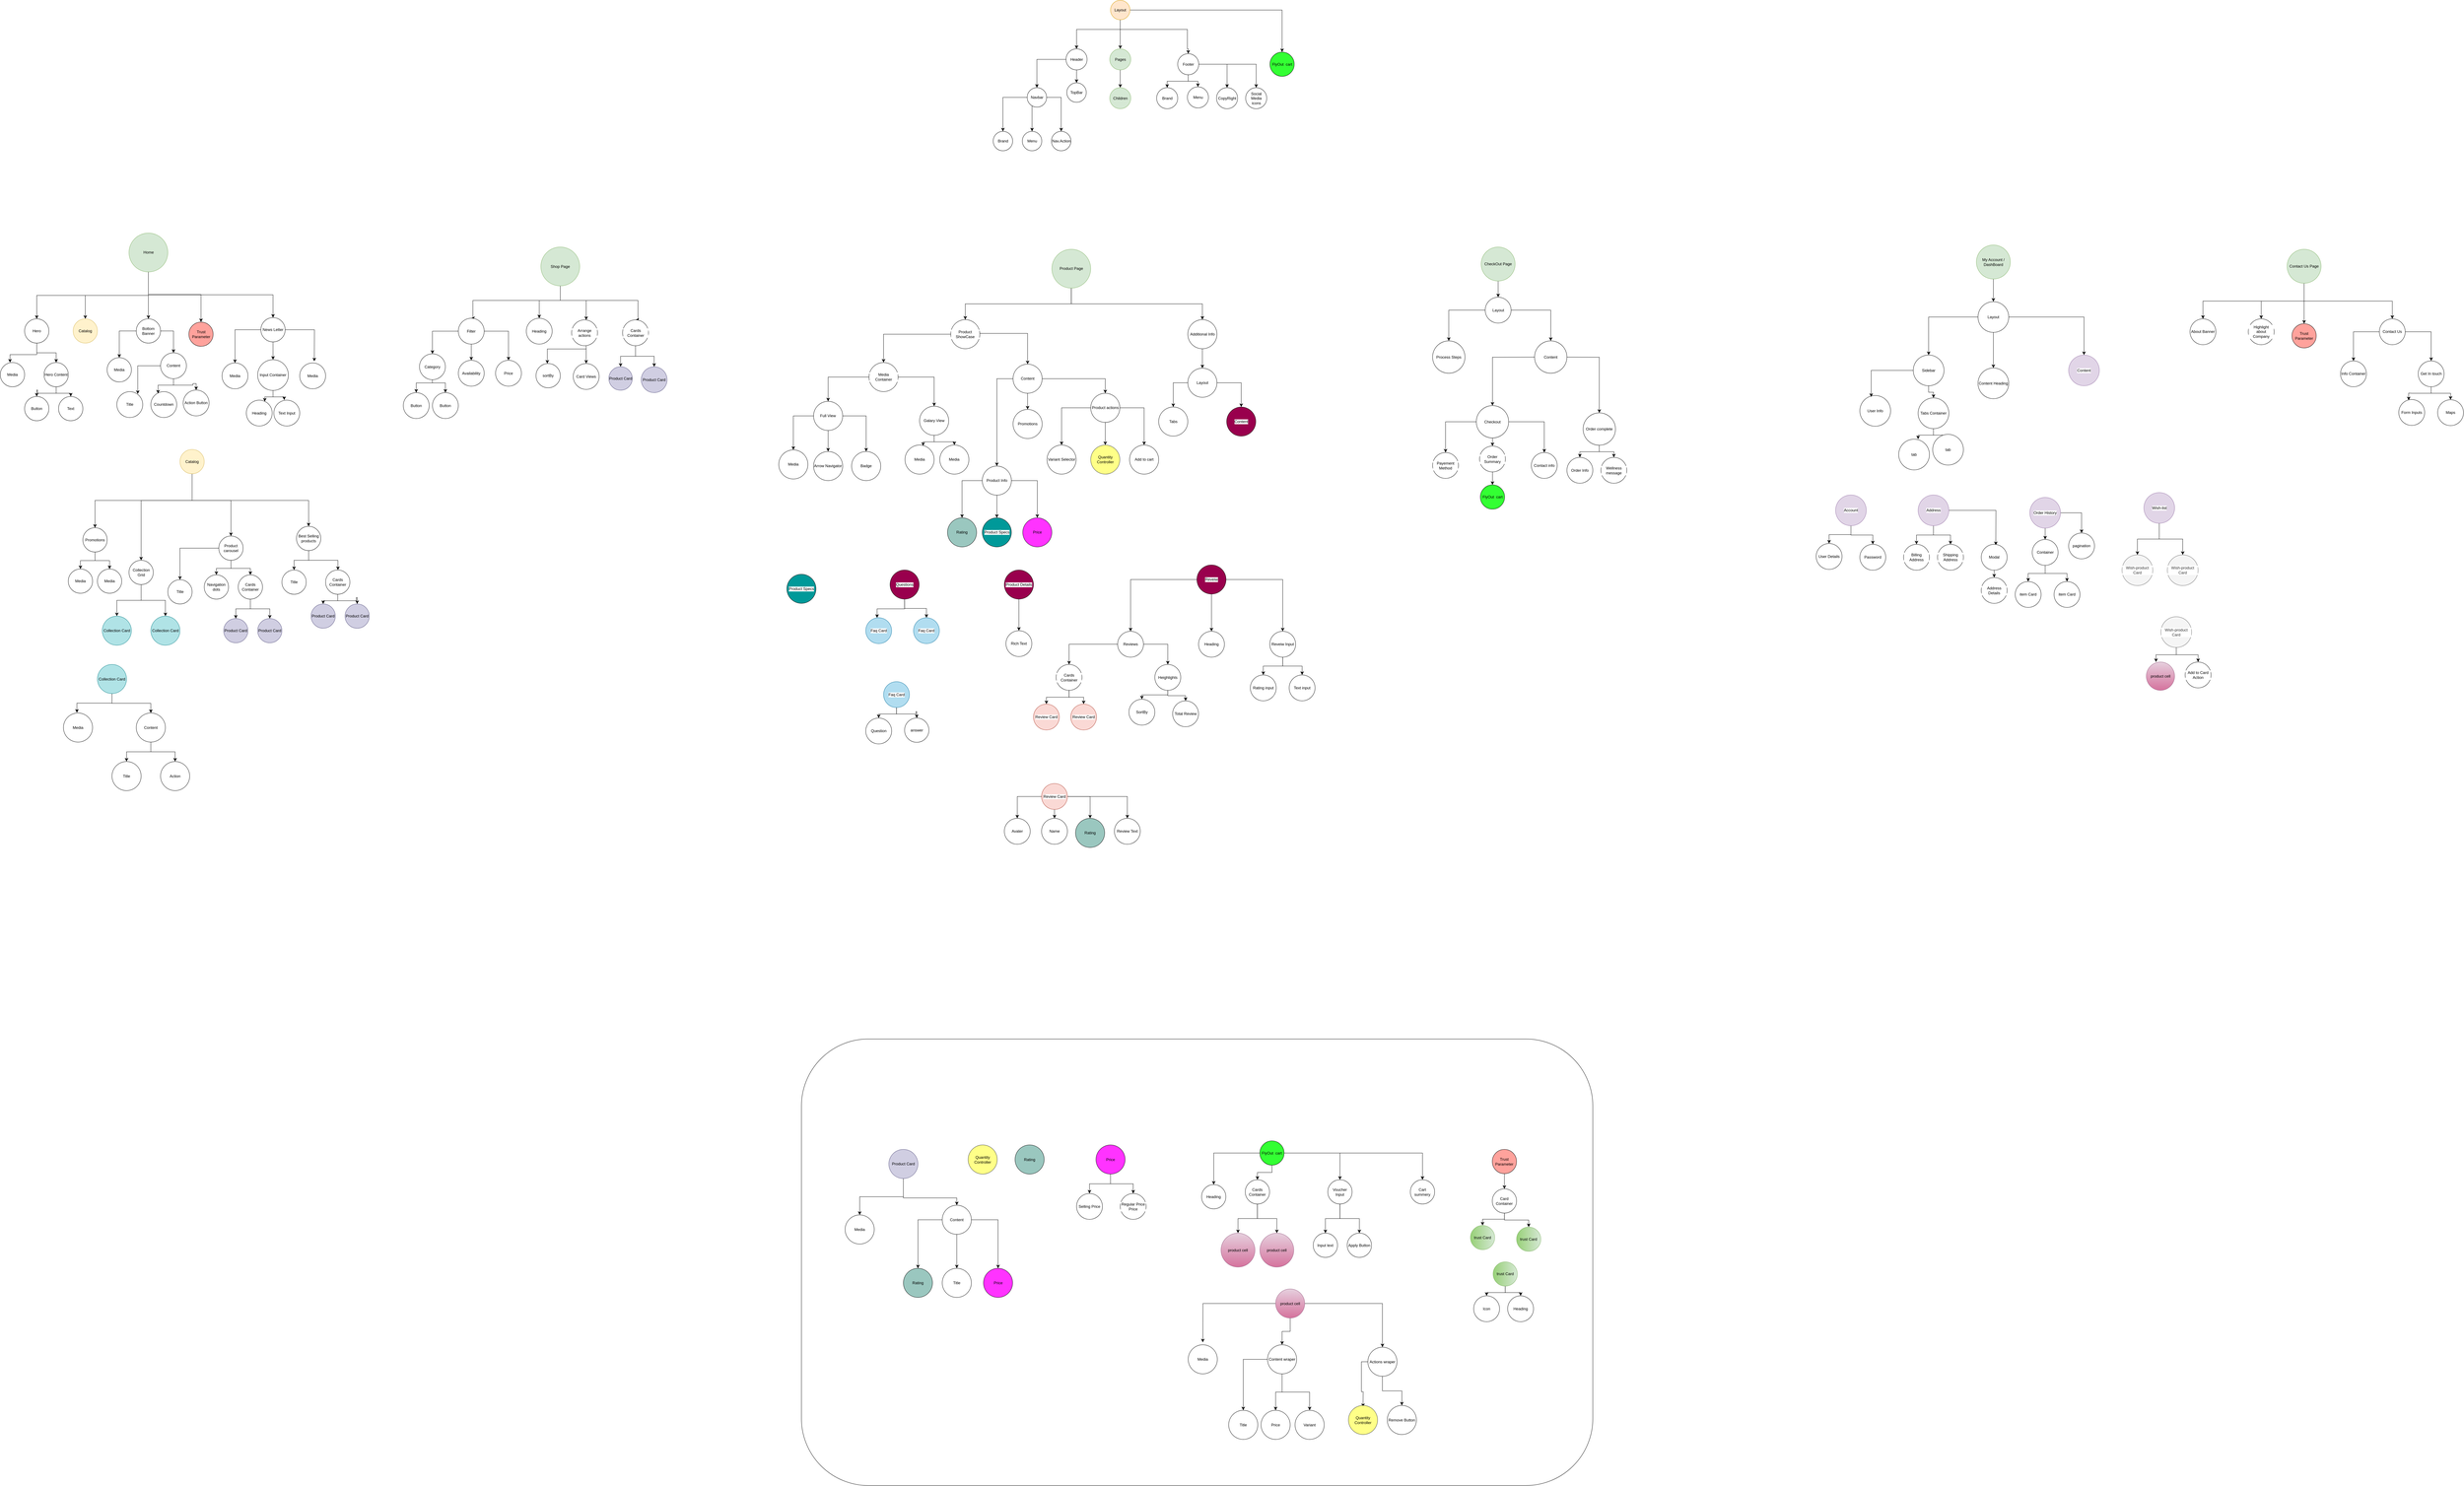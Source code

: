 <mxfile version="23.1.6" type="google">
  <diagram name="Page-1" id="0ZYtxjvnRpMsMk_e7GxS">
    <mxGraphModel grid="1" page="0" gridSize="15" guides="1" tooltips="1" connect="1" arrows="1" fold="1" pageScale="1" pageWidth="827" pageHeight="1169" background="none" math="0" shadow="0">
      <root>
        <mxCell id="0" />
        <mxCell id="1" parent="0" />
        <mxCell id="n_hQNZrwe9v2qWnjwRf1-9" value="" style="rounded=1;whiteSpace=wrap;html=1;" vertex="1" parent="1">
          <mxGeometry x="75" y="2880" width="2445" height="1380" as="geometry" />
        </mxCell>
        <mxCell id="NCAf9RA6FtGUAR0A4gLe-11" style="edgeStyle=none;curved=1;rounded=0;orthogonalLoop=1;jettySize=auto;html=1;entryX=0.5;entryY=0;entryDx=0;entryDy=0;fontSize=12;startSize=8;endSize=8;" edge="1" parent="1" source="NCAf9RA6FtGUAR0A4gLe-2" target="NCAf9RA6FtGUAR0A4gLe-8">
          <mxGeometry relative="1" as="geometry" />
        </mxCell>
        <mxCell id="NCAf9RA6FtGUAR0A4gLe-12" style="edgeStyle=orthogonalEdgeStyle;rounded=0;orthogonalLoop=1;jettySize=auto;html=1;entryX=0.5;entryY=0;entryDx=0;entryDy=0;fontSize=12;startSize=8;endSize=8;" edge="1" parent="1" source="NCAf9RA6FtGUAR0A4gLe-2" target="NCAf9RA6FtGUAR0A4gLe-3">
          <mxGeometry relative="1" as="geometry">
            <Array as="points">
              <mxPoint x="1059.5" y="-240" />
              <mxPoint x="925.5" y="-240" />
            </Array>
          </mxGeometry>
        </mxCell>
        <mxCell id="NCAf9RA6FtGUAR0A4gLe-13" style="edgeStyle=orthogonalEdgeStyle;rounded=0;orthogonalLoop=1;jettySize=auto;html=1;entryX=0.5;entryY=0;entryDx=0;entryDy=0;fontSize=12;startSize=8;endSize=8;" edge="1" parent="1" source="NCAf9RA6FtGUAR0A4gLe-2" target="NCAf9RA6FtGUAR0A4gLe-4">
          <mxGeometry relative="1" as="geometry">
            <Array as="points">
              <mxPoint x="1060.5" y="-240" />
              <mxPoint x="1267.5" y="-240" />
              <mxPoint x="1267.5" y="-180" />
              <mxPoint x="1270.5" y="-180" />
            </Array>
          </mxGeometry>
        </mxCell>
        <mxCell id="NCAf9RA6FtGUAR0A4gLe-159" style="edgeStyle=orthogonalEdgeStyle;rounded=0;orthogonalLoop=1;jettySize=auto;html=1;strokeColor=default;align=center;verticalAlign=middle;fontFamily=Helvetica;fontSize=12;fontColor=default;labelBackgroundColor=default;startSize=8;endArrow=classic;endSize=8;entryX=0.5;entryY=0;entryDx=0;entryDy=0;" edge="1" parent="1" source="NCAf9RA6FtGUAR0A4gLe-2" target="cJjA6EJP8AFZV5R_d-NW-96">
          <mxGeometry relative="1" as="geometry">
            <mxPoint x="1777.5" y="-210" as="targetPoint" />
          </mxGeometry>
        </mxCell>
        <mxCell id="NCAf9RA6FtGUAR0A4gLe-2" value="Layout" style="ellipse;whiteSpace=wrap;html=1;aspect=fixed;fillColor=#ffe6cc;strokeColor=#d79b00;" vertex="1" parent="1">
          <mxGeometry x="1030" y="-330" width="60" height="60" as="geometry" />
        </mxCell>
        <mxCell id="NCAf9RA6FtGUAR0A4gLe-14" style="edgeStyle=orthogonalEdgeStyle;rounded=0;orthogonalLoop=1;jettySize=auto;html=1;entryX=0.5;entryY=0;entryDx=0;entryDy=0;strokeColor=default;align=center;verticalAlign=middle;fontFamily=Helvetica;fontSize=12;fontColor=default;labelBackgroundColor=default;startSize=8;endArrow=classic;endSize=8;" edge="1" parent="1" source="NCAf9RA6FtGUAR0A4gLe-3" target="NCAf9RA6FtGUAR0A4gLe-6">
          <mxGeometry relative="1" as="geometry">
            <Array as="points">
              <mxPoint x="802.5" y="-148" />
            </Array>
          </mxGeometry>
        </mxCell>
        <mxCell id="NCAf9RA6FtGUAR0A4gLe-15" style="edgeStyle=orthogonalEdgeStyle;rounded=0;orthogonalLoop=1;jettySize=auto;html=1;strokeColor=default;align=center;verticalAlign=middle;fontFamily=Helvetica;fontSize=12;fontColor=default;labelBackgroundColor=default;startSize=8;endArrow=classic;endSize=8;" edge="1" parent="1" source="NCAf9RA6FtGUAR0A4gLe-3" target="NCAf9RA6FtGUAR0A4gLe-5">
          <mxGeometry relative="1" as="geometry" />
        </mxCell>
        <mxCell id="NCAf9RA6FtGUAR0A4gLe-3" value="Header" style="ellipse;whiteSpace=wrap;html=1;aspect=fixed;" vertex="1" parent="1">
          <mxGeometry x="892.5" y="-180" width="65" height="65" as="geometry" />
        </mxCell>
        <mxCell id="NCAf9RA6FtGUAR0A4gLe-151" value="" style="edgeStyle=orthogonalEdgeStyle;rounded=0;orthogonalLoop=1;jettySize=auto;html=1;strokeColor=default;align=center;verticalAlign=middle;fontFamily=Helvetica;fontSize=12;fontColor=default;labelBackgroundColor=default;startSize=8;endArrow=classic;endSize=8;" edge="1" parent="1" source="NCAf9RA6FtGUAR0A4gLe-4" target="NCAf9RA6FtGUAR0A4gLe-150">
          <mxGeometry relative="1" as="geometry" />
        </mxCell>
        <mxCell id="NCAf9RA6FtGUAR0A4gLe-153" style="edgeStyle=orthogonalEdgeStyle;rounded=0;orthogonalLoop=1;jettySize=auto;html=1;entryX=0.5;entryY=0;entryDx=0;entryDy=0;strokeColor=default;align=center;verticalAlign=middle;fontFamily=Helvetica;fontSize=12;fontColor=default;labelBackgroundColor=default;startSize=8;endArrow=classic;endSize=8;" edge="1" parent="1" source="NCAf9RA6FtGUAR0A4gLe-4" target="NCAf9RA6FtGUAR0A4gLe-152">
          <mxGeometry relative="1" as="geometry" />
        </mxCell>
        <mxCell id="NCAf9RA6FtGUAR0A4gLe-156" style="edgeStyle=orthogonalEdgeStyle;rounded=0;orthogonalLoop=1;jettySize=auto;html=1;entryX=0.5;entryY=0;entryDx=0;entryDy=0;strokeColor=default;align=center;verticalAlign=middle;fontFamily=Helvetica;fontSize=12;fontColor=default;labelBackgroundColor=default;startSize=8;endArrow=classic;endSize=8;" edge="1" parent="1" source="NCAf9RA6FtGUAR0A4gLe-4" target="NCAf9RA6FtGUAR0A4gLe-154">
          <mxGeometry relative="1" as="geometry" />
        </mxCell>
        <mxCell id="NCAf9RA6FtGUAR0A4gLe-4" value="Footer" style="ellipse;whiteSpace=wrap;html=1;aspect=fixed;" vertex="1" parent="1">
          <mxGeometry x="1237.5" y="-165" width="65" height="65" as="geometry" />
        </mxCell>
        <mxCell id="NCAf9RA6FtGUAR0A4gLe-5" value="TopBar" style="ellipse;whiteSpace=wrap;html=1;aspect=fixed;" vertex="1" parent="1">
          <mxGeometry x="895" y="-75" width="60" height="60" as="geometry" />
        </mxCell>
        <mxCell id="NCAf9RA6FtGUAR0A4gLe-19" style="edgeStyle=orthogonalEdgeStyle;rounded=0;orthogonalLoop=1;jettySize=auto;html=1;entryX=0.5;entryY=0;entryDx=0;entryDy=0;strokeColor=default;align=center;verticalAlign=middle;fontFamily=Helvetica;fontSize=12;fontColor=default;labelBackgroundColor=default;startSize=8;endArrow=classic;endSize=8;" edge="1" parent="1" source="NCAf9RA6FtGUAR0A4gLe-6" target="NCAf9RA6FtGUAR0A4gLe-16">
          <mxGeometry relative="1" as="geometry" />
        </mxCell>
        <mxCell id="NCAf9RA6FtGUAR0A4gLe-20" style="edgeStyle=orthogonalEdgeStyle;rounded=0;orthogonalLoop=1;jettySize=auto;html=1;entryX=0.5;entryY=0;entryDx=0;entryDy=0;strokeColor=default;align=center;verticalAlign=middle;fontFamily=Helvetica;fontSize=12;fontColor=default;labelBackgroundColor=default;startSize=8;endArrow=classic;endSize=8;" edge="1" parent="1" source="NCAf9RA6FtGUAR0A4gLe-6" target="NCAf9RA6FtGUAR0A4gLe-17">
          <mxGeometry relative="1" as="geometry">
            <Array as="points">
              <mxPoint x="787.5" y="30" />
              <mxPoint x="787.5" y="30" />
            </Array>
          </mxGeometry>
        </mxCell>
        <mxCell id="NCAf9RA6FtGUAR0A4gLe-21" style="edgeStyle=orthogonalEdgeStyle;rounded=0;orthogonalLoop=1;jettySize=auto;html=1;entryX=0.5;entryY=0;entryDx=0;entryDy=0;strokeColor=default;align=center;verticalAlign=middle;fontFamily=Helvetica;fontSize=12;fontColor=default;labelBackgroundColor=default;startSize=8;endArrow=classic;endSize=8;" edge="1" parent="1" source="NCAf9RA6FtGUAR0A4gLe-6" target="NCAf9RA6FtGUAR0A4gLe-18">
          <mxGeometry relative="1" as="geometry" />
        </mxCell>
        <mxCell id="NCAf9RA6FtGUAR0A4gLe-6" value="Navbar" style="ellipse;whiteSpace=wrap;html=1;aspect=fixed;" vertex="1" parent="1">
          <mxGeometry x="772.5" y="-60" width="60" height="60" as="geometry" />
        </mxCell>
        <mxCell id="NCAf9RA6FtGUAR0A4gLe-23" style="edgeStyle=orthogonalEdgeStyle;rounded=0;orthogonalLoop=1;jettySize=auto;html=1;entryX=0.5;entryY=0;entryDx=0;entryDy=0;strokeColor=default;align=center;verticalAlign=middle;fontFamily=Helvetica;fontSize=12;fontColor=default;labelBackgroundColor=default;startSize=8;endArrow=classic;endSize=8;" edge="1" parent="1" source="NCAf9RA6FtGUAR0A4gLe-8" target="NCAf9RA6FtGUAR0A4gLe-22">
          <mxGeometry relative="1" as="geometry" />
        </mxCell>
        <mxCell id="NCAf9RA6FtGUAR0A4gLe-8" value="Pages" style="ellipse;whiteSpace=wrap;html=1;aspect=fixed;fillColor=#d5e8d4;strokeColor=#82b366;" vertex="1" parent="1">
          <mxGeometry x="1027.5" y="-180" width="65" height="65" as="geometry" />
        </mxCell>
        <mxCell id="NCAf9RA6FtGUAR0A4gLe-16" value="Brand" style="ellipse;whiteSpace=wrap;html=1;aspect=fixed;" vertex="1" parent="1">
          <mxGeometry x="667.5" y="75" width="60" height="60" as="geometry" />
        </mxCell>
        <mxCell id="NCAf9RA6FtGUAR0A4gLe-17" value="Menu" style="ellipse;whiteSpace=wrap;html=1;aspect=fixed;" vertex="1" parent="1">
          <mxGeometry x="757.5" y="75" width="60" height="60" as="geometry" />
        </mxCell>
        <mxCell id="NCAf9RA6FtGUAR0A4gLe-18" value="Nav.Action" style="ellipse;whiteSpace=wrap;html=1;aspect=fixed;" vertex="1" parent="1">
          <mxGeometry x="847.5" y="75" width="60" height="60" as="geometry" />
        </mxCell>
        <mxCell id="NCAf9RA6FtGUAR0A4gLe-22" value="Children" style="ellipse;whiteSpace=wrap;html=1;aspect=fixed;fillColor=#d5e8d4;strokeColor=#82b366;" vertex="1" parent="1">
          <mxGeometry x="1027.5" y="-60" width="65" height="65" as="geometry" />
        </mxCell>
        <mxCell id="NCAf9RA6FtGUAR0A4gLe-34" style="edgeStyle=elbowEdgeStyle;rounded=0;orthogonalLoop=1;jettySize=auto;html=1;strokeColor=default;align=center;verticalAlign=middle;fontFamily=Helvetica;fontSize=12;fontColor=default;labelBackgroundColor=default;startSize=8;endArrow=classic;endSize=8;elbow=vertical;" edge="1" parent="1" source="NCAf9RA6FtGUAR0A4gLe-24" target="NCAf9RA6FtGUAR0A4gLe-26">
          <mxGeometry relative="1" as="geometry" />
        </mxCell>
        <mxCell id="NCAf9RA6FtGUAR0A4gLe-35" style="edgeStyle=elbowEdgeStyle;rounded=0;orthogonalLoop=1;jettySize=auto;html=1;entryX=1;entryY=0.5;entryDx=0;entryDy=0;strokeColor=default;align=center;verticalAlign=middle;fontFamily=Helvetica;fontSize=12;fontColor=default;labelBackgroundColor=default;startSize=8;endArrow=classic;endSize=8;elbow=vertical;" edge="1" parent="1" source="NCAf9RA6FtGUAR0A4gLe-24" target="cJjA6EJP8AFZV5R_d-NW-198">
          <mxGeometry relative="1" as="geometry">
            <mxPoint x="-1642.5" y="654.38" as="targetPoint" />
            <Array as="points">
              <mxPoint x="-1860" y="579.38" />
            </Array>
          </mxGeometry>
        </mxCell>
        <mxCell id="NCAf9RA6FtGUAR0A4gLe-47" style="edgeStyle=elbowEdgeStyle;rounded=0;orthogonalLoop=1;jettySize=auto;html=1;entryX=1;entryY=0.5;entryDx=0;entryDy=0;strokeColor=default;align=center;verticalAlign=middle;fontFamily=Helvetica;fontSize=12;fontColor=default;labelBackgroundColor=default;startSize=8;endArrow=classic;endSize=8;elbow=vertical;" edge="1" parent="1" source="NCAf9RA6FtGUAR0A4gLe-24" target="NCAf9RA6FtGUAR0A4gLe-36">
          <mxGeometry relative="1" as="geometry" />
        </mxCell>
        <mxCell id="NCAf9RA6FtGUAR0A4gLe-115" style="edgeStyle=orthogonalEdgeStyle;rounded=0;orthogonalLoop=1;jettySize=auto;html=1;strokeColor=default;align=center;verticalAlign=middle;fontFamily=Helvetica;fontSize=12;fontColor=default;labelBackgroundColor=default;startSize=8;endArrow=classic;endSize=8;" edge="1" parent="1" source="NCAf9RA6FtGUAR0A4gLe-24" target="NCAf9RA6FtGUAR0A4gLe-30">
          <mxGeometry relative="1" as="geometry" />
        </mxCell>
        <mxCell id="NCAf9RA6FtGUAR0A4gLe-196" style="edgeStyle=elbowEdgeStyle;rounded=0;orthogonalLoop=1;jettySize=auto;html=1;entryX=1;entryY=0.5;entryDx=0;entryDy=0;strokeColor=default;align=center;verticalAlign=middle;fontFamily=Helvetica;fontSize=12;fontColor=default;labelBackgroundColor=default;startSize=8;endArrow=classic;endSize=8;elbow=vertical;" edge="1" parent="1" source="NCAf9RA6FtGUAR0A4gLe-24" target="NCAf9RA6FtGUAR0A4gLe-32">
          <mxGeometry relative="1" as="geometry" />
        </mxCell>
        <mxCell id="NCAf9RA6FtGUAR0A4gLe-24" value="Home" style="ellipse;whiteSpace=wrap;html=1;aspect=fixed;fillColor=#d5e8d4;strokeColor=#82b366;" vertex="1" parent="1">
          <mxGeometry x="-2002.5" y="389.38" width="120" height="120" as="geometry" />
        </mxCell>
        <mxCell id="NCAf9RA6FtGUAR0A4gLe-50" style="edgeStyle=orthogonalEdgeStyle;rounded=0;orthogonalLoop=1;jettySize=auto;html=1;entryX=1;entryY=0.5;entryDx=0;entryDy=0;strokeColor=default;align=center;verticalAlign=middle;fontFamily=Helvetica;fontSize=12;fontColor=default;labelBackgroundColor=default;startSize=8;endArrow=classic;endSize=8;" edge="1" parent="1" source="NCAf9RA6FtGUAR0A4gLe-26">
          <mxGeometry relative="1" as="geometry">
            <mxPoint x="-2370" y="789.38" as="targetPoint" />
            <Array as="points">
              <mxPoint x="-2287" y="765" />
              <mxPoint x="-2370" y="765" />
            </Array>
          </mxGeometry>
        </mxCell>
        <mxCell id="NCAf9RA6FtGUAR0A4gLe-51" style="edgeStyle=orthogonalEdgeStyle;rounded=0;orthogonalLoop=1;jettySize=auto;html=1;strokeColor=default;align=center;verticalAlign=middle;fontFamily=Helvetica;fontSize=12;fontColor=default;labelBackgroundColor=default;startSize=8;endArrow=classic;endSize=8;" edge="1" parent="1" source="NCAf9RA6FtGUAR0A4gLe-26" target="NCAf9RA6FtGUAR0A4gLe-49">
          <mxGeometry relative="1" as="geometry" />
        </mxCell>
        <mxCell id="NCAf9RA6FtGUAR0A4gLe-26" value="Hero" style="ellipse;whiteSpace=wrap;html=1;aspect=fixed;flipH=1;flipV=1;direction=north;movable=1;resizable=1;rotatable=1;deletable=1;editable=1;locked=0;connectable=1;" vertex="1" parent="1">
          <mxGeometry x="-2325" y="654.38" width="75" height="75" as="geometry" />
        </mxCell>
        <mxCell id="NCAf9RA6FtGUAR0A4gLe-117" style="edgeStyle=orthogonalEdgeStyle;rounded=0;orthogonalLoop=1;jettySize=auto;html=1;entryX=1;entryY=0.5;entryDx=0;entryDy=0;strokeColor=default;align=center;verticalAlign=middle;fontFamily=Helvetica;fontSize=12;fontColor=default;labelBackgroundColor=default;startSize=8;endArrow=classic;endSize=8;" edge="1" parent="1" source="NCAf9RA6FtGUAR0A4gLe-30" target="NCAf9RA6FtGUAR0A4gLe-116">
          <mxGeometry relative="1" as="geometry" />
        </mxCell>
        <mxCell id="NCAf9RA6FtGUAR0A4gLe-119" value="" style="edgeStyle=orthogonalEdgeStyle;rounded=0;orthogonalLoop=1;jettySize=auto;html=1;strokeColor=default;align=center;verticalAlign=middle;fontFamily=Helvetica;fontSize=12;fontColor=default;labelBackgroundColor=default;startSize=8;endArrow=classic;endSize=8;" edge="1" parent="1" source="NCAf9RA6FtGUAR0A4gLe-30" target="NCAf9RA6FtGUAR0A4gLe-118">
          <mxGeometry relative="1" as="geometry">
            <Array as="points">
              <mxPoint x="-1865" y="692.38" />
            </Array>
          </mxGeometry>
        </mxCell>
        <mxCell id="NCAf9RA6FtGUAR0A4gLe-30" value="Bottom Banner" style="ellipse;whiteSpace=wrap;html=1;aspect=fixed;flipH=1;flipV=1;direction=north;movable=1;resizable=1;rotatable=1;deletable=1;editable=1;locked=0;connectable=1;" vertex="1" parent="1">
          <mxGeometry x="-1980" y="654.38" width="75" height="75" as="geometry" />
        </mxCell>
        <mxCell id="NCAf9RA6FtGUAR0A4gLe-129" value="" style="edgeStyle=orthogonalEdgeStyle;rounded=0;orthogonalLoop=1;jettySize=auto;html=1;strokeColor=default;align=center;verticalAlign=middle;fontFamily=Helvetica;fontSize=12;fontColor=default;labelBackgroundColor=default;startSize=8;endArrow=classic;endSize=8;" edge="1" parent="1" source="NCAf9RA6FtGUAR0A4gLe-32" target="NCAf9RA6FtGUAR0A4gLe-128">
          <mxGeometry relative="1" as="geometry" />
        </mxCell>
        <mxCell id="NCAf9RA6FtGUAR0A4gLe-131" style="edgeStyle=orthogonalEdgeStyle;rounded=0;orthogonalLoop=1;jettySize=auto;html=1;strokeColor=default;align=center;verticalAlign=middle;fontFamily=Helvetica;fontSize=12;fontColor=default;labelBackgroundColor=default;startSize=8;endArrow=classic;endSize=8;" edge="1" parent="1" source="NCAf9RA6FtGUAR0A4gLe-32">
          <mxGeometry relative="1" as="geometry">
            <mxPoint x="-1430" y="785.63" as="targetPoint" />
          </mxGeometry>
        </mxCell>
        <mxCell id="NCAf9RA6FtGUAR0A4gLe-137" style="edgeStyle=orthogonalEdgeStyle;rounded=0;orthogonalLoop=1;jettySize=auto;html=1;strokeColor=default;align=center;verticalAlign=middle;fontFamily=Helvetica;fontSize=12;fontColor=default;labelBackgroundColor=default;startSize=8;endArrow=classic;endSize=8;" edge="1" parent="1" source="NCAf9RA6FtGUAR0A4gLe-32" target="NCAf9RA6FtGUAR0A4gLe-132">
          <mxGeometry relative="1" as="geometry" />
        </mxCell>
        <mxCell id="NCAf9RA6FtGUAR0A4gLe-32" value="News Letter" style="ellipse;whiteSpace=wrap;html=1;aspect=fixed;flipH=1;flipV=1;direction=north;movable=1;resizable=1;rotatable=1;deletable=1;editable=1;locked=0;connectable=1;" vertex="1" parent="1">
          <mxGeometry x="-1595" y="650.63" width="75" height="75" as="geometry" />
        </mxCell>
        <mxCell id="NCAf9RA6FtGUAR0A4gLe-36" value="Catalog" style="ellipse;whiteSpace=wrap;html=1;aspect=fixed;flipH=1;flipV=1;direction=north;movable=1;resizable=1;rotatable=1;deletable=1;editable=1;locked=0;connectable=1;fillColor=#fff2cc;strokeColor=#d6b656;" vertex="1" parent="1">
          <mxGeometry x="-2175" y="654.38" width="75" height="75" as="geometry" />
        </mxCell>
        <mxCell id="n_hQNZrwe9v2qWnjwRf1-6" style="edgeStyle=elbowEdgeStyle;rounded=0;orthogonalLoop=1;jettySize=auto;html=1;entryX=1;entryY=0.5;entryDx=0;entryDy=0;fontSize=12;startSize=8;endSize=8;elbow=vertical;" edge="1" parent="1" source="NCAf9RA6FtGUAR0A4gLe-40" target="NCAf9RA6FtGUAR0A4gLe-77">
          <mxGeometry relative="1" as="geometry" />
        </mxCell>
        <mxCell id="n_hQNZrwe9v2qWnjwRf1-7" style="edgeStyle=elbowEdgeStyle;rounded=0;orthogonalLoop=1;jettySize=auto;html=1;entryX=1;entryY=0.5;entryDx=0;entryDy=0;fontSize=12;startSize=8;endSize=8;elbow=vertical;" edge="1" parent="1" source="NCAf9RA6FtGUAR0A4gLe-40" target="NCAf9RA6FtGUAR0A4gLe-78">
          <mxGeometry relative="1" as="geometry" />
        </mxCell>
        <mxCell id="NCAf9RA6FtGUAR0A4gLe-40" value="Promotions" style="ellipse;whiteSpace=wrap;html=1;aspect=fixed;flipH=1;flipV=1;direction=north;movable=1;resizable=1;rotatable=1;deletable=1;editable=1;locked=0;connectable=1;" vertex="1" parent="1">
          <mxGeometry x="-2145" y="1300.01" width="75" height="75" as="geometry" />
        </mxCell>
        <mxCell id="NCAf9RA6FtGUAR0A4gLe-113" style="edgeStyle=orthogonalEdgeStyle;rounded=0;orthogonalLoop=1;jettySize=auto;html=1;entryX=1;entryY=0.5;entryDx=0;entryDy=0;strokeColor=default;align=center;verticalAlign=middle;fontFamily=Helvetica;fontSize=12;fontColor=default;labelBackgroundColor=default;startSize=8;endArrow=classic;endSize=8;" edge="1" parent="1" source="NCAf9RA6FtGUAR0A4gLe-41" target="NCAf9RA6FtGUAR0A4gLe-111">
          <mxGeometry relative="1" as="geometry" />
        </mxCell>
        <mxCell id="NCAf9RA6FtGUAR0A4gLe-114" style="edgeStyle=orthogonalEdgeStyle;rounded=0;orthogonalLoop=1;jettySize=auto;html=1;entryX=1;entryY=0.5;entryDx=0;entryDy=0;strokeColor=default;align=center;verticalAlign=middle;fontFamily=Helvetica;fontSize=12;fontColor=default;labelBackgroundColor=default;startSize=8;endArrow=classic;endSize=8;" edge="1" parent="1" source="NCAf9RA6FtGUAR0A4gLe-41" target="NCAf9RA6FtGUAR0A4gLe-112">
          <mxGeometry relative="1" as="geometry" />
        </mxCell>
        <mxCell id="NCAf9RA6FtGUAR0A4gLe-41" value="Collection Grid" style="ellipse;whiteSpace=wrap;html=1;aspect=fixed;flipH=1;flipV=1;direction=north;movable=1;resizable=1;rotatable=1;deletable=1;editable=1;locked=0;connectable=1;" vertex="1" parent="1">
          <mxGeometry x="-2002.5" y="1400.63" width="75" height="75" as="geometry" />
        </mxCell>
        <mxCell id="NCAf9RA6FtGUAR0A4gLe-43" style="edgeStyle=elbowEdgeStyle;rounded=0;orthogonalLoop=1;jettySize=auto;html=1;strokeColor=default;align=center;verticalAlign=middle;fontFamily=Helvetica;fontSize=12;fontColor=default;labelBackgroundColor=default;startSize=8;endArrow=classic;endSize=8;elbow=vertical;" edge="1" parent="1" source="NCAf9RA6FtGUAR0A4gLe-45" target="NCAf9RA6FtGUAR0A4gLe-41">
          <mxGeometry relative="1" as="geometry">
            <Array as="points">
              <mxPoint x="-1890" y="1215.63" />
            </Array>
          </mxGeometry>
        </mxCell>
        <mxCell id="NCAf9RA6FtGUAR0A4gLe-44" style="edgeStyle=elbowEdgeStyle;rounded=0;orthogonalLoop=1;jettySize=auto;html=1;strokeColor=default;align=center;verticalAlign=middle;fontFamily=Helvetica;fontSize=12;fontColor=default;labelBackgroundColor=default;startSize=8;endArrow=classic;endSize=8;elbow=vertical;" edge="1" parent="1" source="NCAf9RA6FtGUAR0A4gLe-45" target="NCAf9RA6FtGUAR0A4gLe-46">
          <mxGeometry relative="1" as="geometry">
            <Array as="points">
              <mxPoint x="-1740" y="1215.63" />
            </Array>
          </mxGeometry>
        </mxCell>
        <mxCell id="NCAf9RA6FtGUAR0A4gLe-91" style="edgeStyle=elbowEdgeStyle;rounded=0;orthogonalLoop=1;jettySize=auto;html=1;entryX=1;entryY=0.5;entryDx=0;entryDy=0;strokeColor=default;align=center;verticalAlign=middle;fontFamily=Helvetica;fontSize=12;fontColor=default;labelBackgroundColor=default;startSize=8;endArrow=classic;endSize=8;elbow=vertical;" edge="1" parent="1" source="NCAf9RA6FtGUAR0A4gLe-45" target="NCAf9RA6FtGUAR0A4gLe-90">
          <mxGeometry relative="1" as="geometry">
            <Array as="points">
              <mxPoint x="-1635" y="1215.63" />
            </Array>
          </mxGeometry>
        </mxCell>
        <mxCell id="n_hQNZrwe9v2qWnjwRf1-5" style="edgeStyle=elbowEdgeStyle;rounded=0;orthogonalLoop=1;jettySize=auto;html=1;entryX=1;entryY=0.5;entryDx=0;entryDy=0;fontSize=12;startSize=8;endSize=8;elbow=vertical;" edge="1" parent="1" source="NCAf9RA6FtGUAR0A4gLe-45" target="NCAf9RA6FtGUAR0A4gLe-40">
          <mxGeometry relative="1" as="geometry">
            <Array as="points">
              <mxPoint x="-1920" y="1215.63" />
            </Array>
          </mxGeometry>
        </mxCell>
        <mxCell id="NCAf9RA6FtGUAR0A4gLe-45" value="Catalog" style="ellipse;whiteSpace=wrap;html=1;aspect=fixed;flipH=1;flipV=1;direction=north;movable=1;resizable=1;rotatable=1;deletable=1;editable=1;locked=0;connectable=1;fillColor=#fff2cc;strokeColor=#d6b656;" vertex="1" parent="1">
          <mxGeometry x="-1845" y="1058.13" width="75" height="75" as="geometry" />
        </mxCell>
        <mxCell id="NCAf9RA6FtGUAR0A4gLe-83" style="edgeStyle=orthogonalEdgeStyle;rounded=0;orthogonalLoop=1;jettySize=auto;html=1;strokeColor=default;align=center;verticalAlign=middle;fontFamily=Helvetica;fontSize=12;fontColor=default;labelBackgroundColor=default;startSize=8;endArrow=classic;endSize=8;" edge="1" parent="1" source="NCAf9RA6FtGUAR0A4gLe-46" target="NCAf9RA6FtGUAR0A4gLe-81">
          <mxGeometry relative="1" as="geometry" />
        </mxCell>
        <mxCell id="NCAf9RA6FtGUAR0A4gLe-89" style="edgeStyle=orthogonalEdgeStyle;rounded=0;orthogonalLoop=1;jettySize=auto;html=1;entryX=1;entryY=0.5;entryDx=0;entryDy=0;strokeColor=default;align=center;verticalAlign=middle;fontFamily=Helvetica;fontSize=12;fontColor=default;labelBackgroundColor=default;startSize=8;endArrow=classic;endSize=8;" edge="1" parent="1" source="NCAf9RA6FtGUAR0A4gLe-46" target="NCAf9RA6FtGUAR0A4gLe-88">
          <mxGeometry relative="1" as="geometry">
            <Array as="points">
              <mxPoint x="-1688" y="1425.63" />
              <mxPoint x="-1732" y="1425.63" />
            </Array>
          </mxGeometry>
        </mxCell>
        <mxCell id="NCAf9RA6FtGUAR0A4gLe-46" value="Product carousel" style="ellipse;whiteSpace=wrap;html=1;aspect=fixed;flipH=1;flipV=1;direction=north;movable=1;resizable=1;rotatable=1;deletable=1;editable=1;locked=0;connectable=1;" vertex="1" parent="1">
          <mxGeometry x="-1725" y="1325.63" width="75" height="75" as="geometry" />
        </mxCell>
        <mxCell id="NCAf9RA6FtGUAR0A4gLe-54" style="edgeStyle=orthogonalEdgeStyle;rounded=0;orthogonalLoop=1;jettySize=auto;html=1;entryX=1;entryY=0.5;entryDx=0;entryDy=0;strokeColor=default;align=center;verticalAlign=middle;fontFamily=Helvetica;fontSize=12;fontColor=default;labelBackgroundColor=default;startSize=8;endArrow=classic;endSize=8;" edge="1" parent="1" source="NCAf9RA6FtGUAR0A4gLe-49" target="NCAf9RA6FtGUAR0A4gLe-52">
          <mxGeometry relative="1" as="geometry" />
        </mxCell>
        <mxCell id="NCAf9RA6FtGUAR0A4gLe-55" style="edgeStyle=orthogonalEdgeStyle;rounded=0;orthogonalLoop=1;jettySize=auto;html=1;entryX=1;entryY=0.5;entryDx=0;entryDy=0;strokeColor=default;align=center;verticalAlign=middle;fontFamily=Helvetica;fontSize=12;fontColor=default;labelBackgroundColor=default;startSize=8;endArrow=classic;endSize=8;" edge="1" parent="1" source="NCAf9RA6FtGUAR0A4gLe-49" target="NCAf9RA6FtGUAR0A4gLe-53">
          <mxGeometry relative="1" as="geometry" />
        </mxCell>
        <mxCell id="NCAf9RA6FtGUAR0A4gLe-49" value="Hero Content" style="ellipse;whiteSpace=wrap;html=1;aspect=fixed;flipH=1;flipV=1;direction=north;movable=1;resizable=1;rotatable=1;deletable=1;editable=1;locked=0;connectable=1;" vertex="1" parent="1">
          <mxGeometry x="-2265" y="789.38" width="75" height="75" as="geometry" />
        </mxCell>
        <mxCell id="NCAf9RA6FtGUAR0A4gLe-52" value="Button" style="ellipse;whiteSpace=wrap;html=1;aspect=fixed;flipH=1;flipV=1;direction=north;movable=1;resizable=1;rotatable=1;deletable=1;editable=1;locked=0;connectable=1;" vertex="1" parent="1">
          <mxGeometry x="-2325" y="894.38" width="75" height="75" as="geometry" />
        </mxCell>
        <mxCell id="NCAf9RA6FtGUAR0A4gLe-53" value="Text" style="ellipse;whiteSpace=wrap;html=1;aspect=fixed;flipH=1;flipV=1;direction=north;movable=1;resizable=1;rotatable=1;deletable=1;editable=1;locked=0;connectable=1;" vertex="1" parent="1">
          <mxGeometry x="-2220" y="894.38" width="75" height="75" as="geometry" />
        </mxCell>
        <mxCell id="NCAf9RA6FtGUAR0A4gLe-74" style="edgeStyle=elbowEdgeStyle;rounded=0;orthogonalLoop=1;jettySize=auto;html=1;entryX=1;entryY=0.5;entryDx=0;entryDy=0;strokeColor=default;align=center;verticalAlign=middle;fontFamily=Helvetica;fontSize=12;fontColor=default;labelBackgroundColor=default;startSize=8;endArrow=classic;endSize=8;elbow=vertical;" edge="1" parent="1" source="NCAf9RA6FtGUAR0A4gLe-64" target="NCAf9RA6FtGUAR0A4gLe-79">
          <mxGeometry relative="1" as="geometry">
            <mxPoint x="150" y="3401.25" as="targetPoint" />
          </mxGeometry>
        </mxCell>
        <mxCell id="NCAf9RA6FtGUAR0A4gLe-75" style="edgeStyle=elbowEdgeStyle;rounded=0;orthogonalLoop=1;jettySize=auto;html=1;strokeColor=default;align=center;verticalAlign=middle;fontFamily=Helvetica;fontSize=12;fontColor=default;labelBackgroundColor=default;startSize=8;endArrow=classic;endSize=8;elbow=vertical;" edge="1" parent="1" source="NCAf9RA6FtGUAR0A4gLe-64" target="NCAf9RA6FtGUAR0A4gLe-66">
          <mxGeometry relative="1" as="geometry">
            <Array as="points">
              <mxPoint x="390" y="3371.25" />
            </Array>
          </mxGeometry>
        </mxCell>
        <mxCell id="NCAf9RA6FtGUAR0A4gLe-64" value="Product Card" style="ellipse;whiteSpace=wrap;html=1;aspect=fixed;flipH=1;flipV=1;direction=north;movable=1;resizable=1;rotatable=1;deletable=1;editable=1;locked=0;connectable=1;fillColor=#d0cee2;strokeColor=#56517e;" vertex="1" parent="1">
          <mxGeometry x="345" y="3221.25" width="90" height="90" as="geometry" />
        </mxCell>
        <mxCell id="NCAf9RA6FtGUAR0A4gLe-70" style="edgeStyle=orthogonalEdgeStyle;rounded=0;orthogonalLoop=1;jettySize=auto;html=1;strokeColor=default;align=center;verticalAlign=middle;fontFamily=Helvetica;fontSize=12;fontColor=default;labelBackgroundColor=default;startSize=8;endArrow=classic;endSize=8;" edge="1" parent="1" source="NCAf9RA6FtGUAR0A4gLe-66" target="cJjA6EJP8AFZV5R_d-NW-5">
          <mxGeometry relative="1" as="geometry">
            <mxPoint x="450" y="3588.75" as="targetPoint" />
          </mxGeometry>
        </mxCell>
        <mxCell id="NCAf9RA6FtGUAR0A4gLe-71" style="edgeStyle=orthogonalEdgeStyle;rounded=0;orthogonalLoop=1;jettySize=auto;html=1;strokeColor=default;align=center;verticalAlign=middle;fontFamily=Helvetica;fontSize=12;fontColor=default;labelBackgroundColor=default;startSize=8;endArrow=classic;endSize=8;" edge="1" parent="1" source="NCAf9RA6FtGUAR0A4gLe-66" target="NCAf9RA6FtGUAR0A4gLe-68">
          <mxGeometry relative="1" as="geometry" />
        </mxCell>
        <mxCell id="NCAf9RA6FtGUAR0A4gLe-72" style="edgeStyle=orthogonalEdgeStyle;rounded=0;orthogonalLoop=1;jettySize=auto;html=1;strokeColor=default;align=center;verticalAlign=middle;fontFamily=Helvetica;fontSize=12;fontColor=default;labelBackgroundColor=default;startSize=8;endArrow=classic;endSize=8;" edge="1" parent="1" source="NCAf9RA6FtGUAR0A4gLe-66" target="NCAf9RA6FtGUAR0A4gLe-69">
          <mxGeometry relative="1" as="geometry" />
        </mxCell>
        <mxCell id="NCAf9RA6FtGUAR0A4gLe-66" value="Content" style="ellipse;whiteSpace=wrap;html=1;aspect=fixed;flipH=1;flipV=1;direction=north;movable=1;resizable=1;rotatable=1;deletable=1;editable=1;locked=0;connectable=1;" vertex="1" parent="1">
          <mxGeometry x="510" y="3393.75" width="90" height="90" as="geometry" />
        </mxCell>
        <mxCell id="NCAf9RA6FtGUAR0A4gLe-68" value="Title" style="ellipse;whiteSpace=wrap;html=1;aspect=fixed;flipH=1;flipV=1;direction=north;movable=1;resizable=1;rotatable=1;deletable=1;editable=1;locked=0;connectable=1;" vertex="1" parent="1">
          <mxGeometry x="510" y="3588.75" width="90" height="90" as="geometry" />
        </mxCell>
        <mxCell id="NCAf9RA6FtGUAR0A4gLe-69" value="Price" style="ellipse;whiteSpace=wrap;html=1;aspect=fixed;flipH=1;flipV=1;direction=north;movable=1;resizable=1;rotatable=1;deletable=1;editable=1;locked=0;connectable=1;fillColor=#FF33FF;" vertex="1" parent="1">
          <mxGeometry x="637.5" y="3588.75" width="90" height="90" as="geometry" />
        </mxCell>
        <mxCell id="NCAf9RA6FtGUAR0A4gLe-76" value="Media" style="ellipse;whiteSpace=wrap;html=1;aspect=fixed;flipH=1;flipV=1;direction=north;movable=1;resizable=1;rotatable=1;deletable=1;editable=1;locked=0;connectable=1;" vertex="1" parent="1">
          <mxGeometry x="-2400" y="789.38" width="75" height="75" as="geometry" />
        </mxCell>
        <mxCell id="NCAf9RA6FtGUAR0A4gLe-77" value="Media" style="ellipse;whiteSpace=wrap;html=1;aspect=fixed;flipH=1;flipV=1;direction=north;movable=1;resizable=1;rotatable=1;deletable=1;editable=1;locked=0;connectable=1;" vertex="1" parent="1">
          <mxGeometry x="-2190" y="1427.51" width="75" height="75" as="geometry" />
        </mxCell>
        <mxCell id="NCAf9RA6FtGUAR0A4gLe-78" value="Media" style="ellipse;whiteSpace=wrap;html=1;aspect=fixed;flipH=1;flipV=1;direction=north;movable=1;resizable=1;rotatable=1;deletable=1;editable=1;locked=0;connectable=1;" vertex="1" parent="1">
          <mxGeometry x="-2100" y="1427.51" width="75" height="75" as="geometry" />
        </mxCell>
        <mxCell id="NCAf9RA6FtGUAR0A4gLe-79" value="Media" style="ellipse;whiteSpace=wrap;html=1;aspect=fixed;flipH=1;flipV=1;direction=north;movable=1;resizable=1;rotatable=1;deletable=1;editable=1;locked=0;connectable=1;" vertex="1" parent="1">
          <mxGeometry x="210" y="3423.75" width="90" height="90" as="geometry" />
        </mxCell>
        <mxCell id="NCAf9RA6FtGUAR0A4gLe-80" value="Product Card" style="ellipse;whiteSpace=wrap;html=1;aspect=fixed;flipH=1;flipV=1;direction=north;movable=1;resizable=1;rotatable=1;deletable=1;editable=1;locked=0;connectable=1;fillColor=#d0cee2;strokeColor=#56517e;" vertex="1" parent="1">
          <mxGeometry x="-1710" y="1580.63" width="75" height="75" as="geometry" />
        </mxCell>
        <mxCell id="NCAf9RA6FtGUAR0A4gLe-81" value="Title" style="ellipse;whiteSpace=wrap;html=1;aspect=fixed;flipH=1;flipV=1;direction=north;movable=1;resizable=1;rotatable=1;deletable=1;editable=1;locked=0;connectable=1;" vertex="1" parent="1">
          <mxGeometry x="-1882.5" y="1460.63" width="75" height="75" as="geometry" />
        </mxCell>
        <mxCell id="NCAf9RA6FtGUAR0A4gLe-86" style="edgeStyle=orthogonalEdgeStyle;rounded=0;orthogonalLoop=1;jettySize=auto;html=1;entryX=1;entryY=0.5;entryDx=0;entryDy=0;strokeColor=default;align=center;verticalAlign=middle;fontFamily=Helvetica;fontSize=12;fontColor=default;labelBackgroundColor=default;startSize=8;endArrow=classic;endSize=8;" edge="1" parent="1" source="NCAf9RA6FtGUAR0A4gLe-82" target="NCAf9RA6FtGUAR0A4gLe-80">
          <mxGeometry relative="1" as="geometry" />
        </mxCell>
        <mxCell id="NCAf9RA6FtGUAR0A4gLe-87" style="edgeStyle=orthogonalEdgeStyle;rounded=0;orthogonalLoop=1;jettySize=auto;html=1;entryX=1;entryY=0.5;entryDx=0;entryDy=0;strokeColor=default;align=center;verticalAlign=middle;fontFamily=Helvetica;fontSize=12;fontColor=default;labelBackgroundColor=default;startSize=8;endArrow=classic;endSize=8;" edge="1" parent="1" source="NCAf9RA6FtGUAR0A4gLe-82" target="NCAf9RA6FtGUAR0A4gLe-85">
          <mxGeometry relative="1" as="geometry" />
        </mxCell>
        <mxCell id="NCAf9RA6FtGUAR0A4gLe-82" value="Cards Container" style="ellipse;whiteSpace=wrap;html=1;aspect=fixed;flipH=1;flipV=1;direction=north;movable=1;resizable=1;rotatable=1;deletable=1;editable=1;locked=0;connectable=1;" vertex="1" parent="1">
          <mxGeometry x="-1665" y="1445.63" width="75" height="75" as="geometry" />
        </mxCell>
        <mxCell id="NCAf9RA6FtGUAR0A4gLe-84" style="edgeStyle=orthogonalEdgeStyle;rounded=0;orthogonalLoop=1;jettySize=auto;html=1;entryX=1;entryY=0.5;entryDx=0;entryDy=0;strokeColor=default;align=center;verticalAlign=middle;fontFamily=Helvetica;fontSize=12;fontColor=default;labelBackgroundColor=default;startSize=8;endArrow=classic;endSize=8;" edge="1" parent="1" source="NCAf9RA6FtGUAR0A4gLe-46" target="NCAf9RA6FtGUAR0A4gLe-82">
          <mxGeometry relative="1" as="geometry">
            <Array as="points">
              <mxPoint x="-1688" y="1425.63" />
              <mxPoint x="-1628" y="1425.63" />
            </Array>
          </mxGeometry>
        </mxCell>
        <mxCell id="NCAf9RA6FtGUAR0A4gLe-85" value="Product Card" style="ellipse;whiteSpace=wrap;html=1;aspect=fixed;flipH=1;flipV=1;direction=north;movable=1;resizable=1;rotatable=1;deletable=1;editable=1;locked=0;connectable=1;fillColor=#d0cee2;strokeColor=#56517e;" vertex="1" parent="1">
          <mxGeometry x="-1605" y="1580.63" width="75" height="75" as="geometry" />
        </mxCell>
        <mxCell id="NCAf9RA6FtGUAR0A4gLe-88" value="Navigation dots" style="ellipse;whiteSpace=wrap;html=1;aspect=fixed;flipH=1;flipV=1;direction=north;movable=1;resizable=1;rotatable=1;deletable=1;editable=1;locked=0;connectable=1;" vertex="1" parent="1">
          <mxGeometry x="-1770" y="1445.63" width="75" height="75" as="geometry" />
        </mxCell>
        <mxCell id="NCAf9RA6FtGUAR0A4gLe-94" style="edgeStyle=orthogonalEdgeStyle;rounded=0;orthogonalLoop=1;jettySize=auto;html=1;entryX=1;entryY=0.5;entryDx=0;entryDy=0;strokeColor=default;align=center;verticalAlign=middle;fontFamily=Helvetica;fontSize=12;fontColor=default;labelBackgroundColor=default;startSize=8;endArrow=classic;endSize=8;" edge="1" parent="1" source="NCAf9RA6FtGUAR0A4gLe-90" target="NCAf9RA6FtGUAR0A4gLe-93">
          <mxGeometry relative="1" as="geometry" />
        </mxCell>
        <mxCell id="NCAf9RA6FtGUAR0A4gLe-95" style="edgeStyle=orthogonalEdgeStyle;rounded=0;orthogonalLoop=1;jettySize=auto;html=1;strokeColor=default;align=center;verticalAlign=middle;fontFamily=Helvetica;fontSize=12;fontColor=default;labelBackgroundColor=default;startSize=8;endArrow=classic;endSize=8;" edge="1" parent="1" source="NCAf9RA6FtGUAR0A4gLe-90" target="NCAf9RA6FtGUAR0A4gLe-92">
          <mxGeometry relative="1" as="geometry">
            <Array as="points">
              <mxPoint x="-1447" y="1400.63" />
              <mxPoint x="-1357" y="1400.63" />
            </Array>
          </mxGeometry>
        </mxCell>
        <mxCell id="NCAf9RA6FtGUAR0A4gLe-90" value="Best Selling products" style="ellipse;whiteSpace=wrap;html=1;aspect=fixed;flipH=1;flipV=1;direction=north;movable=1;resizable=1;rotatable=1;deletable=1;editable=1;locked=0;connectable=1;" vertex="1" parent="1">
          <mxGeometry x="-1485" y="1295.63" width="75" height="75" as="geometry" />
        </mxCell>
        <mxCell id="NCAf9RA6FtGUAR0A4gLe-98" style="edgeStyle=orthogonalEdgeStyle;rounded=0;orthogonalLoop=1;jettySize=auto;html=1;entryX=1;entryY=0.5;entryDx=0;entryDy=0;strokeColor=default;align=center;verticalAlign=middle;fontFamily=Helvetica;fontSize=12;fontColor=default;labelBackgroundColor=default;startSize=8;endArrow=classic;endSize=8;" edge="1" parent="1" source="NCAf9RA6FtGUAR0A4gLe-92" target="NCAf9RA6FtGUAR0A4gLe-96">
          <mxGeometry relative="1" as="geometry" />
        </mxCell>
        <mxCell id="NCAf9RA6FtGUAR0A4gLe-99" style="edgeStyle=orthogonalEdgeStyle;rounded=0;orthogonalLoop=1;jettySize=auto;html=1;entryX=1;entryY=0.5;entryDx=0;entryDy=0;strokeColor=default;align=center;verticalAlign=middle;fontFamily=Helvetica;fontSize=12;fontColor=default;labelBackgroundColor=default;startSize=8;endArrow=classic;endSize=8;" edge="1" parent="1" source="NCAf9RA6FtGUAR0A4gLe-92" target="NCAf9RA6FtGUAR0A4gLe-97">
          <mxGeometry relative="1" as="geometry" />
        </mxCell>
        <mxCell id="NCAf9RA6FtGUAR0A4gLe-92" value="Cards Container" style="ellipse;whiteSpace=wrap;html=1;aspect=fixed;flipH=1;flipV=1;direction=north;movable=1;resizable=1;rotatable=1;deletable=1;editable=1;locked=0;connectable=1;" vertex="1" parent="1">
          <mxGeometry x="-1395" y="1430.63" width="75" height="75" as="geometry" />
        </mxCell>
        <mxCell id="NCAf9RA6FtGUAR0A4gLe-93" value="Title" style="ellipse;whiteSpace=wrap;html=1;aspect=fixed;flipH=1;flipV=1;direction=north;movable=1;resizable=1;rotatable=1;deletable=1;editable=1;locked=0;connectable=1;" vertex="1" parent="1">
          <mxGeometry x="-1530" y="1430.63" width="75" height="75" as="geometry" />
        </mxCell>
        <mxCell id="NCAf9RA6FtGUAR0A4gLe-96" value="Product Card" style="ellipse;whiteSpace=wrap;html=1;aspect=fixed;flipH=1;flipV=1;direction=north;movable=1;resizable=1;rotatable=1;deletable=1;editable=1;locked=0;connectable=1;fillColor=#d0cee2;strokeColor=#56517e;" vertex="1" parent="1">
          <mxGeometry x="-1440" y="1535.63" width="75" height="75" as="geometry" />
        </mxCell>
        <mxCell id="NCAf9RA6FtGUAR0A4gLe-97" value="Product Card" style="ellipse;whiteSpace=wrap;html=1;aspect=fixed;flipH=1;flipV=1;direction=north;movable=1;resizable=1;rotatable=1;deletable=1;editable=1;locked=0;connectable=1;fillColor=#d0cee2;strokeColor=#56517e;" vertex="1" parent="1">
          <mxGeometry x="-1335" y="1535.63" width="75" height="75" as="geometry" />
        </mxCell>
        <mxCell id="NCAf9RA6FtGUAR0A4gLe-100" style="edgeStyle=elbowEdgeStyle;rounded=0;orthogonalLoop=1;jettySize=auto;html=1;strokeColor=default;align=center;verticalAlign=middle;fontFamily=Helvetica;fontSize=12;fontColor=default;labelBackgroundColor=default;startSize=8;endArrow=classic;endSize=8;entryX=-0.01;entryY=0.537;entryDx=0;entryDy=0;entryPerimeter=0;elbow=vertical;" edge="1" parent="1" source="NCAf9RA6FtGUAR0A4gLe-102" target="NCAf9RA6FtGUAR0A4gLe-110">
          <mxGeometry relative="1" as="geometry">
            <mxPoint x="-2295" y="1872.5" as="targetPoint" />
          </mxGeometry>
        </mxCell>
        <mxCell id="NCAf9RA6FtGUAR0A4gLe-101" style="edgeStyle=elbowEdgeStyle;rounded=0;orthogonalLoop=1;jettySize=auto;html=1;strokeColor=default;align=center;verticalAlign=middle;fontFamily=Helvetica;fontSize=12;fontColor=default;labelBackgroundColor=default;startSize=8;endArrow=classic;endSize=8;elbow=vertical;" edge="1" parent="1" source="NCAf9RA6FtGUAR0A4gLe-102" target="NCAf9RA6FtGUAR0A4gLe-106">
          <mxGeometry relative="1" as="geometry">
            <Array as="points">
              <mxPoint x="-1995" y="1842.5" />
            </Array>
          </mxGeometry>
        </mxCell>
        <mxCell id="NCAf9RA6FtGUAR0A4gLe-102" value="Collection Card" style="ellipse;whiteSpace=wrap;html=1;aspect=fixed;flipH=1;flipV=1;direction=north;movable=1;resizable=1;rotatable=1;deletable=1;editable=1;locked=0;connectable=1;fillColor=#b0e3e6;strokeColor=#0e8088;" vertex="1" parent="1">
          <mxGeometry x="-2100" y="1722.5" width="90" height="90" as="geometry" />
        </mxCell>
        <mxCell id="NCAf9RA6FtGUAR0A4gLe-104" style="edgeStyle=orthogonalEdgeStyle;rounded=0;orthogonalLoop=1;jettySize=auto;html=1;strokeColor=default;align=center;verticalAlign=middle;fontFamily=Helvetica;fontSize=12;fontColor=default;labelBackgroundColor=default;startSize=8;endArrow=classic;endSize=8;" edge="1" parent="1" source="NCAf9RA6FtGUAR0A4gLe-106" target="NCAf9RA6FtGUAR0A4gLe-108">
          <mxGeometry relative="1" as="geometry" />
        </mxCell>
        <mxCell id="NCAf9RA6FtGUAR0A4gLe-105" style="edgeStyle=orthogonalEdgeStyle;rounded=0;orthogonalLoop=1;jettySize=auto;html=1;strokeColor=default;align=center;verticalAlign=middle;fontFamily=Helvetica;fontSize=12;fontColor=default;labelBackgroundColor=default;startSize=8;endArrow=classic;endSize=8;" edge="1" parent="1" source="NCAf9RA6FtGUAR0A4gLe-106" target="NCAf9RA6FtGUAR0A4gLe-109">
          <mxGeometry relative="1" as="geometry" />
        </mxCell>
        <mxCell id="NCAf9RA6FtGUAR0A4gLe-106" value="Content" style="ellipse;whiteSpace=wrap;html=1;aspect=fixed;flipH=1;flipV=1;direction=north;movable=1;resizable=1;rotatable=1;deletable=1;editable=1;locked=0;connectable=1;" vertex="1" parent="1">
          <mxGeometry x="-1980" y="1872.5" width="90" height="90" as="geometry" />
        </mxCell>
        <mxCell id="NCAf9RA6FtGUAR0A4gLe-108" value="Title" style="ellipse;whiteSpace=wrap;html=1;aspect=fixed;flipH=1;flipV=1;direction=north;movable=1;resizable=1;rotatable=1;deletable=1;editable=1;locked=0;connectable=1;" vertex="1" parent="1">
          <mxGeometry x="-2055" y="2022.5" width="90" height="90" as="geometry" />
        </mxCell>
        <mxCell id="NCAf9RA6FtGUAR0A4gLe-109" value="Action" style="ellipse;whiteSpace=wrap;html=1;aspect=fixed;flipH=1;flipV=1;direction=north;movable=1;resizable=1;rotatable=1;deletable=1;editable=1;locked=0;connectable=1;" vertex="1" parent="1">
          <mxGeometry x="-1905" y="2022.5" width="90" height="90" as="geometry" />
        </mxCell>
        <mxCell id="NCAf9RA6FtGUAR0A4gLe-110" value="Media" style="ellipse;whiteSpace=wrap;html=1;aspect=fixed;flipH=1;flipV=1;direction=north;movable=1;resizable=1;rotatable=1;deletable=1;editable=1;locked=0;connectable=1;" vertex="1" parent="1">
          <mxGeometry x="-2205" y="1872.5" width="90" height="90" as="geometry" />
        </mxCell>
        <mxCell id="NCAf9RA6FtGUAR0A4gLe-111" value="Collection Card" style="ellipse;whiteSpace=wrap;html=1;aspect=fixed;flipH=1;flipV=1;direction=north;movable=1;resizable=1;rotatable=1;deletable=1;editable=1;locked=0;connectable=1;fillColor=#b0e3e6;strokeColor=#0e8088;" vertex="1" parent="1">
          <mxGeometry x="-2085" y="1573.13" width="90" height="90" as="geometry" />
        </mxCell>
        <mxCell id="NCAf9RA6FtGUAR0A4gLe-112" value="Collection Card" style="ellipse;whiteSpace=wrap;html=1;aspect=fixed;flipH=1;flipV=1;direction=north;movable=1;resizable=1;rotatable=1;deletable=1;editable=1;locked=0;connectable=1;fillColor=#b0e3e6;strokeColor=#0e8088;" vertex="1" parent="1">
          <mxGeometry x="-1935" y="1573.13" width="90" height="90" as="geometry" />
        </mxCell>
        <mxCell id="NCAf9RA6FtGUAR0A4gLe-116" value="Media" style="ellipse;whiteSpace=wrap;html=1;aspect=fixed;flipH=1;flipV=1;direction=north;movable=1;resizable=1;rotatable=1;deletable=1;editable=1;locked=0;connectable=1;" vertex="1" parent="1">
          <mxGeometry x="-2070" y="774.38" width="75" height="75" as="geometry" />
        </mxCell>
        <mxCell id="NCAf9RA6FtGUAR0A4gLe-125" style="edgeStyle=orthogonalEdgeStyle;rounded=0;orthogonalLoop=1;jettySize=auto;html=1;entryX=0.5;entryY=0;entryDx=0;entryDy=0;strokeColor=default;align=center;verticalAlign=middle;fontFamily=Helvetica;fontSize=12;fontColor=default;labelBackgroundColor=default;startSize=8;endArrow=classic;endSize=8;" edge="1" parent="1" source="NCAf9RA6FtGUAR0A4gLe-118" target="NCAf9RA6FtGUAR0A4gLe-122">
          <mxGeometry relative="1" as="geometry" />
        </mxCell>
        <mxCell id="NCAf9RA6FtGUAR0A4gLe-118" value="Content" style="ellipse;whiteSpace=wrap;html=1;" vertex="1" parent="1">
          <mxGeometry x="-1905" y="759.38" width="80" height="80" as="geometry" />
        </mxCell>
        <mxCell id="NCAf9RA6FtGUAR0A4gLe-120" value="Title" style="ellipse;whiteSpace=wrap;html=1;" vertex="1" parent="1">
          <mxGeometry x="-2040" y="879.38" width="80" height="80" as="geometry" />
        </mxCell>
        <mxCell id="NCAf9RA6FtGUAR0A4gLe-121" value="Countdown" style="ellipse;whiteSpace=wrap;html=1;" vertex="1" parent="1">
          <mxGeometry x="-1935" y="879.38" width="80" height="80" as="geometry" />
        </mxCell>
        <mxCell id="NCAf9RA6FtGUAR0A4gLe-122" value="Action Button" style="ellipse;whiteSpace=wrap;html=1;" vertex="1" parent="1">
          <mxGeometry x="-1835" y="874.38" width="80" height="80" as="geometry" />
        </mxCell>
        <mxCell id="NCAf9RA6FtGUAR0A4gLe-123" style="edgeStyle=orthogonalEdgeStyle;rounded=0;orthogonalLoop=1;jettySize=auto;html=1;entryX=0.808;entryY=0.088;entryDx=0;entryDy=0;entryPerimeter=0;strokeColor=default;align=center;verticalAlign=middle;fontFamily=Helvetica;fontSize=12;fontColor=default;labelBackgroundColor=default;startSize=8;endArrow=classic;endSize=8;" edge="1" parent="1" source="NCAf9RA6FtGUAR0A4gLe-118" target="NCAf9RA6FtGUAR0A4gLe-120">
          <mxGeometry relative="1" as="geometry" />
        </mxCell>
        <mxCell id="NCAf9RA6FtGUAR0A4gLe-124" style="edgeStyle=orthogonalEdgeStyle;rounded=0;orthogonalLoop=1;jettySize=auto;html=1;entryX=0.279;entryY=0.071;entryDx=0;entryDy=0;entryPerimeter=0;strokeColor=default;align=center;verticalAlign=middle;fontFamily=Helvetica;fontSize=12;fontColor=default;labelBackgroundColor=default;startSize=8;endArrow=classic;endSize=8;" edge="1" parent="1" source="NCAf9RA6FtGUAR0A4gLe-118" target="NCAf9RA6FtGUAR0A4gLe-121">
          <mxGeometry relative="1" as="geometry" />
        </mxCell>
        <mxCell id="NCAf9RA6FtGUAR0A4gLe-128" value="Media" style="ellipse;whiteSpace=wrap;html=1;" vertex="1" parent="1">
          <mxGeometry x="-1715" y="790.63" width="80" height="80" as="geometry" />
        </mxCell>
        <mxCell id="NCAf9RA6FtGUAR0A4gLe-130" value="Media" style="ellipse;whiteSpace=wrap;html=1;" vertex="1" parent="1">
          <mxGeometry x="-1475" y="790.63" width="80" height="80" as="geometry" />
        </mxCell>
        <mxCell id="NCAf9RA6FtGUAR0A4gLe-132" value="Input Container" style="ellipse;whiteSpace=wrap;html=1;aspect=fixed;fontFamily=Helvetica;fontSize=12;fontColor=default;labelBackgroundColor=default;" vertex="1" parent="1">
          <mxGeometry x="-1605" y="780.63" width="95" height="95" as="geometry" />
        </mxCell>
        <mxCell id="NCAf9RA6FtGUAR0A4gLe-133" value="Text Input" style="ellipse;whiteSpace=wrap;html=1;" vertex="1" parent="1">
          <mxGeometry x="-1555" y="905.63" width="80" height="80" as="geometry" />
        </mxCell>
        <mxCell id="NCAf9RA6FtGUAR0A4gLe-134" value="Heading" style="ellipse;whiteSpace=wrap;html=1;" vertex="1" parent="1">
          <mxGeometry x="-1640" y="905.63" width="80" height="80" as="geometry" />
        </mxCell>
        <mxCell id="NCAf9RA6FtGUAR0A4gLe-135" style="edgeStyle=orthogonalEdgeStyle;rounded=0;orthogonalLoop=1;jettySize=auto;html=1;entryX=0.713;entryY=0.054;entryDx=0;entryDy=0;entryPerimeter=0;strokeColor=default;align=center;verticalAlign=middle;fontFamily=Helvetica;fontSize=12;fontColor=default;labelBackgroundColor=default;startSize=8;endArrow=classic;endSize=8;" edge="1" parent="1" source="NCAf9RA6FtGUAR0A4gLe-132" target="NCAf9RA6FtGUAR0A4gLe-134">
          <mxGeometry relative="1" as="geometry" />
        </mxCell>
        <mxCell id="NCAf9RA6FtGUAR0A4gLe-136" style="edgeStyle=orthogonalEdgeStyle;rounded=0;orthogonalLoop=1;jettySize=auto;html=1;entryX=0.4;entryY=-0.004;entryDx=0;entryDy=0;entryPerimeter=0;strokeColor=default;align=center;verticalAlign=middle;fontFamily=Helvetica;fontSize=12;fontColor=default;labelBackgroundColor=default;startSize=8;endArrow=classic;endSize=8;" edge="1" parent="1" source="NCAf9RA6FtGUAR0A4gLe-132" target="NCAf9RA6FtGUAR0A4gLe-133">
          <mxGeometry relative="1" as="geometry" />
        </mxCell>
        <mxCell id="NCAf9RA6FtGUAR0A4gLe-144" style="edgeStyle=orthogonalEdgeStyle;rounded=0;orthogonalLoop=1;jettySize=auto;html=1;entryX=0.5;entryY=0;entryDx=0;entryDy=0;strokeColor=default;align=center;verticalAlign=middle;fontFamily=Helvetica;fontSize=12;fontColor=default;labelBackgroundColor=default;startSize=8;endArrow=classic;endSize=8;" edge="1" parent="1" source="NCAf9RA6FtGUAR0A4gLe-140" target="NCAf9RA6FtGUAR0A4gLe-143">
          <mxGeometry relative="1" as="geometry" />
        </mxCell>
        <mxCell id="NCAf9RA6FtGUAR0A4gLe-145" style="edgeStyle=orthogonalEdgeStyle;rounded=0;orthogonalLoop=1;jettySize=auto;html=1;strokeColor=default;align=center;verticalAlign=middle;fontFamily=Helvetica;fontSize=12;fontColor=default;labelBackgroundColor=default;startSize=8;endArrow=classic;endSize=8;" edge="1" parent="1" source="NCAf9RA6FtGUAR0A4gLe-140" target="NCAf9RA6FtGUAR0A4gLe-142">
          <mxGeometry relative="1" as="geometry" />
        </mxCell>
        <mxCell id="NCAf9RA6FtGUAR0A4gLe-140" value="trust Card" style="ellipse;whiteSpace=wrap;html=1;aspect=fixed;flipH=1;flipV=1;direction=north;movable=1;resizable=1;rotatable=1;deletable=1;editable=1;locked=0;connectable=1;fillColor=#d5e8d4;strokeColor=#82b366;gradientColor=#97d077;" vertex="1" parent="1">
          <mxGeometry x="2211.87" y="3568.75" width="75" height="75" as="geometry" />
        </mxCell>
        <mxCell id="NCAf9RA6FtGUAR0A4gLe-142" value="Heading" style="ellipse;whiteSpace=wrap;html=1;" vertex="1" parent="1">
          <mxGeometry x="2256.87" y="3673.75" width="80" height="80" as="geometry" />
        </mxCell>
        <mxCell id="NCAf9RA6FtGUAR0A4gLe-143" value="Icon" style="ellipse;whiteSpace=wrap;html=1;" vertex="1" parent="1">
          <mxGeometry x="2151.87" y="3673.75" width="80" height="80" as="geometry" />
        </mxCell>
        <mxCell id="NCAf9RA6FtGUAR0A4gLe-150" value="Brand" style="ellipse;whiteSpace=wrap;html=1;aspect=fixed;" vertex="1" parent="1">
          <mxGeometry x="1172.5" y="-60" width="65" height="65" as="geometry" />
        </mxCell>
        <mxCell id="NCAf9RA6FtGUAR0A4gLe-152" value="Menu" style="ellipse;whiteSpace=wrap;html=1;aspect=fixed;" vertex="1" parent="1">
          <mxGeometry x="1267.5" y="-62.5" width="65" height="65" as="geometry" />
        </mxCell>
        <mxCell id="NCAf9RA6FtGUAR0A4gLe-154" value="CopyRight" style="ellipse;whiteSpace=wrap;html=1;aspect=fixed;" vertex="1" parent="1">
          <mxGeometry x="1357.5" y="-60" width="65" height="65" as="geometry" />
        </mxCell>
        <mxCell id="NCAf9RA6FtGUAR0A4gLe-155" value="Social Media icons" style="ellipse;whiteSpace=wrap;html=1;aspect=fixed;" vertex="1" parent="1">
          <mxGeometry x="1447.5" y="-60" width="65" height="65" as="geometry" />
        </mxCell>
        <mxCell id="NCAf9RA6FtGUAR0A4gLe-157" style="edgeStyle=orthogonalEdgeStyle;rounded=0;orthogonalLoop=1;jettySize=auto;html=1;entryX=0.5;entryY=0;entryDx=0;entryDy=0;strokeColor=default;align=center;verticalAlign=middle;fontFamily=Helvetica;fontSize=12;fontColor=default;labelBackgroundColor=default;startSize=8;endArrow=classic;endSize=8;" edge="1" parent="1" source="NCAf9RA6FtGUAR0A4gLe-4" target="NCAf9RA6FtGUAR0A4gLe-155">
          <mxGeometry relative="1" as="geometry" />
        </mxCell>
        <mxCell id="NCAf9RA6FtGUAR0A4gLe-185" style="edgeStyle=orthogonalEdgeStyle;rounded=0;orthogonalLoop=1;jettySize=auto;html=1;entryX=0.5;entryY=0;entryDx=0;entryDy=0;strokeColor=default;align=center;verticalAlign=middle;fontFamily=Helvetica;fontSize=12;fontColor=default;labelBackgroundColor=default;startSize=8;endArrow=classic;endSize=8;" edge="1" parent="1" source="NCAf9RA6FtGUAR0A4gLe-158" target="cJjA6EJP8AFZV5R_d-NW-95">
          <mxGeometry relative="1" as="geometry">
            <mxPoint x="1348.75" y="3315" as="targetPoint" />
          </mxGeometry>
        </mxCell>
        <mxCell id="NCAf9RA6FtGUAR0A4gLe-186" style="edgeStyle=orthogonalEdgeStyle;rounded=0;orthogonalLoop=1;jettySize=auto;html=1;entryX=0.5;entryY=0;entryDx=0;entryDy=0;strokeColor=default;align=center;verticalAlign=middle;fontFamily=Helvetica;fontSize=12;fontColor=default;labelBackgroundColor=default;startSize=8;endArrow=classic;endSize=8;" edge="1" parent="1" source="NCAf9RA6FtGUAR0A4gLe-158" target="NCAf9RA6FtGUAR0A4gLe-161">
          <mxGeometry relative="1" as="geometry" />
        </mxCell>
        <mxCell id="NCAf9RA6FtGUAR0A4gLe-187" style="edgeStyle=orthogonalEdgeStyle;rounded=0;orthogonalLoop=1;jettySize=auto;html=1;entryX=0.5;entryY=0;entryDx=0;entryDy=0;strokeColor=default;align=center;verticalAlign=middle;fontFamily=Helvetica;fontSize=12;fontColor=default;labelBackgroundColor=default;startSize=8;endArrow=classic;endSize=8;" edge="1" parent="1" source="NCAf9RA6FtGUAR0A4gLe-158" target="NCAf9RA6FtGUAR0A4gLe-162">
          <mxGeometry relative="1" as="geometry" />
        </mxCell>
        <mxCell id="NCAf9RA6FtGUAR0A4gLe-189" style="edgeStyle=orthogonalEdgeStyle;rounded=0;orthogonalLoop=1;jettySize=auto;html=1;strokeColor=default;align=center;verticalAlign=middle;fontFamily=Helvetica;fontSize=12;fontColor=default;labelBackgroundColor=default;startSize=8;endArrow=classic;endSize=8;" edge="1" parent="1" source="NCAf9RA6FtGUAR0A4gLe-158" target="NCAf9RA6FtGUAR0A4gLe-188">
          <mxGeometry relative="1" as="geometry" />
        </mxCell>
        <mxCell id="NCAf9RA6FtGUAR0A4gLe-158" value="FlyOut&amp;nbsp; cart" style="ellipse;whiteSpace=wrap;html=1;aspect=fixed;fillColor=#33FF33;" vertex="1" parent="1">
          <mxGeometry x="1491.25" y="3195" width="75" height="75" as="geometry" />
        </mxCell>
        <mxCell id="NCAf9RA6FtGUAR0A4gLe-183" style="edgeStyle=orthogonalEdgeStyle;rounded=0;orthogonalLoop=1;jettySize=auto;html=1;strokeColor=default;align=center;verticalAlign=middle;fontFamily=Helvetica;fontSize=12;fontColor=default;labelBackgroundColor=default;startSize=8;endArrow=classic;endSize=8;" edge="1" parent="1" source="NCAf9RA6FtGUAR0A4gLe-161" target="NCAf9RA6FtGUAR0A4gLe-163">
          <mxGeometry relative="1" as="geometry" />
        </mxCell>
        <mxCell id="NCAf9RA6FtGUAR0A4gLe-184" style="edgeStyle=orthogonalEdgeStyle;rounded=0;orthogonalLoop=1;jettySize=auto;html=1;entryX=0.5;entryY=0;entryDx=0;entryDy=0;strokeColor=default;align=center;verticalAlign=middle;fontFamily=Helvetica;fontSize=12;fontColor=default;labelBackgroundColor=default;startSize=8;endArrow=classic;endSize=8;" edge="1" parent="1" source="NCAf9RA6FtGUAR0A4gLe-161" target="NCAf9RA6FtGUAR0A4gLe-182">
          <mxGeometry relative="1" as="geometry" />
        </mxCell>
        <mxCell id="NCAf9RA6FtGUAR0A4gLe-161" value="Cards Container" style="ellipse;whiteSpace=wrap;html=1;aspect=fixed;" vertex="1" parent="1">
          <mxGeometry x="1446.25" y="3315" width="75" height="75" as="geometry" />
        </mxCell>
        <mxCell id="NCAf9RA6FtGUAR0A4gLe-162" value="Cart summery" style="ellipse;whiteSpace=wrap;html=1;aspect=fixed;" vertex="1" parent="1">
          <mxGeometry x="1956.25" y="3315" width="75" height="75" as="geometry" />
        </mxCell>
        <mxCell id="NCAf9RA6FtGUAR0A4gLe-163" value="product cell" style="ellipse;whiteSpace=wrap;html=1;aspect=fixed;fillColor=#e6d0de;gradientColor=#d5739d;strokeColor=#996185;" vertex="1" parent="1">
          <mxGeometry x="1371.25" y="3480" width="105" height="105" as="geometry" />
        </mxCell>
        <mxCell id="NCAf9RA6FtGUAR0A4gLe-175" style="edgeStyle=orthogonalEdgeStyle;rounded=0;orthogonalLoop=1;jettySize=auto;html=1;strokeColor=default;align=center;verticalAlign=middle;fontFamily=Helvetica;fontSize=12;fontColor=default;labelBackgroundColor=default;startSize=8;endArrow=classic;endSize=8;" edge="1" parent="1" source="NCAf9RA6FtGUAR0A4gLe-164">
          <mxGeometry relative="1" as="geometry">
            <mxPoint x="1315" y="3817.5" as="targetPoint" />
          </mxGeometry>
        </mxCell>
        <mxCell id="NCAf9RA6FtGUAR0A4gLe-176" style="edgeStyle=orthogonalEdgeStyle;rounded=0;orthogonalLoop=1;jettySize=auto;html=1;entryX=0.5;entryY=0;entryDx=0;entryDy=0;strokeColor=default;align=center;verticalAlign=middle;fontFamily=Helvetica;fontSize=12;fontColor=default;labelBackgroundColor=default;startSize=8;endArrow=classic;endSize=8;" edge="1" parent="1" source="NCAf9RA6FtGUAR0A4gLe-164" target="NCAf9RA6FtGUAR0A4gLe-166">
          <mxGeometry relative="1" as="geometry" />
        </mxCell>
        <mxCell id="NCAf9RA6FtGUAR0A4gLe-177" style="edgeStyle=orthogonalEdgeStyle;rounded=0;orthogonalLoop=1;jettySize=auto;html=1;entryX=0.5;entryY=0;entryDx=0;entryDy=0;strokeColor=default;align=center;verticalAlign=middle;fontFamily=Helvetica;fontSize=12;fontColor=default;labelBackgroundColor=default;startSize=8;endArrow=classic;endSize=8;" edge="1" parent="1" source="NCAf9RA6FtGUAR0A4gLe-164" target="NCAf9RA6FtGUAR0A4gLe-167">
          <mxGeometry relative="1" as="geometry" />
        </mxCell>
        <mxCell id="NCAf9RA6FtGUAR0A4gLe-164" value="product cell" style="ellipse;whiteSpace=wrap;html=1;aspect=fixed;fillColor=#e6d0de;gradientColor=#d5739d;strokeColor=#996185;" vertex="1" parent="1">
          <mxGeometry x="1540" y="3652.5" width="90" height="90" as="geometry" />
        </mxCell>
        <mxCell id="NCAf9RA6FtGUAR0A4gLe-165" value="Media" style="ellipse;whiteSpace=wrap;html=1;aspect=fixed;" vertex="1" parent="1">
          <mxGeometry x="1270" y="3825" width="90" height="90" as="geometry" />
        </mxCell>
        <mxCell id="NCAf9RA6FtGUAR0A4gLe-178" style="edgeStyle=orthogonalEdgeStyle;rounded=0;orthogonalLoop=1;jettySize=auto;html=1;entryX=0.5;entryY=0;entryDx=0;entryDy=0;strokeColor=default;align=center;verticalAlign=middle;fontFamily=Helvetica;fontSize=12;fontColor=default;labelBackgroundColor=default;startSize=8;endArrow=classic;endSize=8;" edge="1" parent="1" source="NCAf9RA6FtGUAR0A4gLe-166" target="NCAf9RA6FtGUAR0A4gLe-168">
          <mxGeometry relative="1" as="geometry" />
        </mxCell>
        <mxCell id="NCAf9RA6FtGUAR0A4gLe-180" style="edgeStyle=orthogonalEdgeStyle;rounded=0;orthogonalLoop=1;jettySize=auto;html=1;entryX=0.5;entryY=0;entryDx=0;entryDy=0;strokeColor=default;align=center;verticalAlign=middle;fontFamily=Helvetica;fontSize=12;fontColor=default;labelBackgroundColor=default;startSize=8;endArrow=classic;endSize=8;" edge="1" parent="1" source="NCAf9RA6FtGUAR0A4gLe-166" target="NCAf9RA6FtGUAR0A4gLe-169">
          <mxGeometry relative="1" as="geometry" />
        </mxCell>
        <mxCell id="NCAf9RA6FtGUAR0A4gLe-181" style="edgeStyle=orthogonalEdgeStyle;rounded=0;orthogonalLoop=1;jettySize=auto;html=1;entryX=0.5;entryY=0;entryDx=0;entryDy=0;strokeColor=default;align=center;verticalAlign=middle;fontFamily=Helvetica;fontSize=12;fontColor=default;labelBackgroundColor=default;startSize=8;endArrow=classic;endSize=8;" edge="1" parent="1" source="NCAf9RA6FtGUAR0A4gLe-166" target="NCAf9RA6FtGUAR0A4gLe-170">
          <mxGeometry relative="1" as="geometry" />
        </mxCell>
        <mxCell id="NCAf9RA6FtGUAR0A4gLe-166" value="Content wraper" style="ellipse;whiteSpace=wrap;html=1;aspect=fixed;" vertex="1" parent="1">
          <mxGeometry x="1515" y="3825" width="90" height="90" as="geometry" />
        </mxCell>
        <mxCell id="NCAf9RA6FtGUAR0A4gLe-173" style="edgeStyle=orthogonalEdgeStyle;rounded=0;orthogonalLoop=1;jettySize=auto;html=1;strokeColor=default;align=center;verticalAlign=middle;fontFamily=Helvetica;fontSize=12;fontColor=default;labelBackgroundColor=default;startSize=8;endArrow=classic;endSize=8;" edge="1" parent="1" source="NCAf9RA6FtGUAR0A4gLe-167">
          <mxGeometry relative="1" as="geometry">
            <mxPoint x="1810" y="4017.5" as="targetPoint" />
          </mxGeometry>
        </mxCell>
        <mxCell id="NCAf9RA6FtGUAR0A4gLe-174" style="edgeStyle=orthogonalEdgeStyle;rounded=0;orthogonalLoop=1;jettySize=auto;html=1;entryX=0.5;entryY=0;entryDx=0;entryDy=0;strokeColor=default;align=center;verticalAlign=middle;fontFamily=Helvetica;fontSize=12;fontColor=default;labelBackgroundColor=default;startSize=8;endArrow=classic;endSize=8;" edge="1" parent="1" source="NCAf9RA6FtGUAR0A4gLe-167" target="NCAf9RA6FtGUAR0A4gLe-172">
          <mxGeometry relative="1" as="geometry" />
        </mxCell>
        <mxCell id="NCAf9RA6FtGUAR0A4gLe-167" value="Actions wraper" style="ellipse;whiteSpace=wrap;html=1;aspect=fixed;" vertex="1" parent="1">
          <mxGeometry x="1825" y="3832.5" width="90" height="90" as="geometry" />
        </mxCell>
        <mxCell id="NCAf9RA6FtGUAR0A4gLe-168" value="Title" style="ellipse;whiteSpace=wrap;html=1;aspect=fixed;" vertex="1" parent="1">
          <mxGeometry x="1395" y="4027.5" width="90" height="90" as="geometry" />
        </mxCell>
        <mxCell id="NCAf9RA6FtGUAR0A4gLe-169" value="Price" style="ellipse;whiteSpace=wrap;html=1;aspect=fixed;" vertex="1" parent="1">
          <mxGeometry x="1495" y="4027.5" width="90" height="90" as="geometry" />
        </mxCell>
        <mxCell id="NCAf9RA6FtGUAR0A4gLe-170" value="Variant" style="ellipse;whiteSpace=wrap;html=1;aspect=fixed;" vertex="1" parent="1">
          <mxGeometry x="1600" y="4027.5" width="90" height="90" as="geometry" />
        </mxCell>
        <mxCell id="NCAf9RA6FtGUAR0A4gLe-172" value="Remove Button" style="ellipse;whiteSpace=wrap;html=1;aspect=fixed;" vertex="1" parent="1">
          <mxGeometry x="1885" y="4012.5" width="90" height="90" as="geometry" />
        </mxCell>
        <mxCell id="NCAf9RA6FtGUAR0A4gLe-182" value="product cell" style="ellipse;whiteSpace=wrap;html=1;aspect=fixed;fillColor=#e6d0de;gradientColor=#d5739d;strokeColor=#996185;" vertex="1" parent="1">
          <mxGeometry x="1491.25" y="3480" width="105" height="105" as="geometry" />
        </mxCell>
        <mxCell id="NCAf9RA6FtGUAR0A4gLe-191" value="" style="edgeStyle=orthogonalEdgeStyle;rounded=0;orthogonalLoop=1;jettySize=auto;html=1;strokeColor=default;align=center;verticalAlign=middle;fontFamily=Helvetica;fontSize=12;fontColor=default;labelBackgroundColor=default;startSize=8;endArrow=classic;endSize=8;" edge="1" parent="1" source="NCAf9RA6FtGUAR0A4gLe-188" target="NCAf9RA6FtGUAR0A4gLe-190">
          <mxGeometry relative="1" as="geometry" />
        </mxCell>
        <mxCell id="NCAf9RA6FtGUAR0A4gLe-193" style="edgeStyle=orthogonalEdgeStyle;rounded=0;orthogonalLoop=1;jettySize=auto;html=1;entryX=0.5;entryY=0;entryDx=0;entryDy=0;strokeColor=default;align=center;verticalAlign=middle;fontFamily=Helvetica;fontSize=12;fontColor=default;labelBackgroundColor=default;startSize=8;endArrow=classic;endSize=8;" edge="1" parent="1" source="NCAf9RA6FtGUAR0A4gLe-188" target="NCAf9RA6FtGUAR0A4gLe-192">
          <mxGeometry relative="1" as="geometry" />
        </mxCell>
        <mxCell id="NCAf9RA6FtGUAR0A4gLe-188" value="Voucher Input" style="ellipse;whiteSpace=wrap;html=1;aspect=fixed;" vertex="1" parent="1">
          <mxGeometry x="1701.25" y="3315" width="75" height="75" as="geometry" />
        </mxCell>
        <mxCell id="NCAf9RA6FtGUAR0A4gLe-190" value="Input text" style="ellipse;whiteSpace=wrap;html=1;aspect=fixed;" vertex="1" parent="1">
          <mxGeometry x="1656.25" y="3480" width="75" height="75" as="geometry" />
        </mxCell>
        <mxCell id="NCAf9RA6FtGUAR0A4gLe-192" value="Apply Button" style="ellipse;whiteSpace=wrap;html=1;aspect=fixed;" vertex="1" parent="1">
          <mxGeometry x="1761.25" y="3480" width="75" height="75" as="geometry" />
        </mxCell>
        <mxCell id="NCAf9RA6FtGUAR0A4gLe-205" style="edgeStyle=orthogonalEdgeStyle;rounded=0;orthogonalLoop=1;jettySize=auto;html=1;entryX=0.5;entryY=0;entryDx=0;entryDy=0;strokeColor=default;align=center;verticalAlign=middle;fontFamily=Helvetica;fontSize=12;fontColor=default;labelBackgroundColor=default;startSize=8;endArrow=classic;endSize=8;exitX=0.5;exitY=1;exitDx=0;exitDy=0;" edge="1" parent="1" source="NCAf9RA6FtGUAR0A4gLe-194" target="NCAf9RA6FtGUAR0A4gLe-197">
          <mxGeometry relative="1" as="geometry">
            <Array as="points">
              <mxPoint x="-670" y="597.5" />
              <mxPoint x="-940" y="597.5" />
              <mxPoint x="-940" y="652.5" />
            </Array>
            <mxPoint x="-722.5" y="602.5" as="sourcePoint" />
            <mxPoint x="-937.5" y="762.5" as="targetPoint" />
          </mxGeometry>
        </mxCell>
        <mxCell id="NCAf9RA6FtGUAR0A4gLe-206" style="edgeStyle=orthogonalEdgeStyle;rounded=0;orthogonalLoop=1;jettySize=auto;html=1;strokeColor=default;align=center;verticalAlign=middle;fontFamily=Helvetica;fontSize=12;fontColor=default;labelBackgroundColor=default;startSize=8;endArrow=classic;endSize=8;entryX=0.5;entryY=0;entryDx=0;entryDy=0;" edge="1" parent="1" source="NCAf9RA6FtGUAR0A4gLe-194" target="NCAf9RA6FtGUAR0A4gLe-199">
          <mxGeometry relative="1" as="geometry">
            <mxPoint x="-355" y="627.5" as="targetPoint" />
            <Array as="points">
              <mxPoint x="-670" y="597.5" />
              <mxPoint x="-430" y="597.5" />
              <mxPoint x="-430" y="657.5" />
            </Array>
          </mxGeometry>
        </mxCell>
        <mxCell id="NCAf9RA6FtGUAR0A4gLe-207" style="edgeStyle=orthogonalEdgeStyle;rounded=0;orthogonalLoop=1;jettySize=auto;html=1;entryX=0.5;entryY=0;entryDx=0;entryDy=0;strokeColor=default;align=center;verticalAlign=middle;fontFamily=Helvetica;fontSize=12;fontColor=default;labelBackgroundColor=default;startSize=8;endArrow=classic;endSize=8;" edge="1" parent="1" source="NCAf9RA6FtGUAR0A4gLe-194" target="NCAf9RA6FtGUAR0A4gLe-198">
          <mxGeometry relative="1" as="geometry">
            <Array as="points">
              <mxPoint x="-670" y="597.5" />
              <mxPoint x="-735" y="597.5" />
            </Array>
          </mxGeometry>
        </mxCell>
        <mxCell id="NCAf9RA6FtGUAR0A4gLe-209" style="edgeStyle=orthogonalEdgeStyle;rounded=0;orthogonalLoop=1;jettySize=auto;html=1;strokeColor=default;align=center;verticalAlign=middle;fontFamily=Helvetica;fontSize=12;fontColor=default;labelBackgroundColor=default;startSize=8;endArrow=classic;endSize=8;" edge="1" parent="1" source="NCAf9RA6FtGUAR0A4gLe-194" target="NCAf9RA6FtGUAR0A4gLe-208">
          <mxGeometry relative="1" as="geometry">
            <Array as="points">
              <mxPoint x="-670" y="597.5" />
              <mxPoint x="-590" y="597.5" />
            </Array>
          </mxGeometry>
        </mxCell>
        <mxCell id="NCAf9RA6FtGUAR0A4gLe-194" value="Shop Page" style="ellipse;whiteSpace=wrap;html=1;aspect=fixed;fillColor=#d5e8d4;strokeColor=#82b366;" vertex="1" parent="1">
          <mxGeometry x="-730" y="432.5" width="120" height="120" as="geometry" />
        </mxCell>
        <mxCell id="NCAf9RA6FtGUAR0A4gLe-216" style="edgeStyle=orthogonalEdgeStyle;rounded=0;orthogonalLoop=1;jettySize=auto;html=1;strokeColor=default;align=center;verticalAlign=middle;fontFamily=Helvetica;fontSize=12;fontColor=default;labelBackgroundColor=default;startSize=8;endArrow=classic;endSize=8;" edge="1" parent="1" source="NCAf9RA6FtGUAR0A4gLe-197" target="NCAf9RA6FtGUAR0A4gLe-214">
          <mxGeometry relative="1" as="geometry" />
        </mxCell>
        <mxCell id="NCAf9RA6FtGUAR0A4gLe-221" style="edgeStyle=orthogonalEdgeStyle;rounded=0;orthogonalLoop=1;jettySize=auto;html=1;entryX=0.5;entryY=0;entryDx=0;entryDy=0;strokeColor=default;align=center;verticalAlign=middle;fontFamily=Helvetica;fontSize=12;fontColor=default;labelBackgroundColor=default;startSize=8;endArrow=classic;endSize=8;" edge="1" parent="1" source="NCAf9RA6FtGUAR0A4gLe-197" target="NCAf9RA6FtGUAR0A4gLe-215">
          <mxGeometry relative="1" as="geometry" />
        </mxCell>
        <mxCell id="NCAf9RA6FtGUAR0A4gLe-223" style="edgeStyle=orthogonalEdgeStyle;rounded=0;orthogonalLoop=1;jettySize=auto;html=1;strokeColor=default;align=center;verticalAlign=middle;fontFamily=Helvetica;fontSize=12;fontColor=default;labelBackgroundColor=default;startSize=8;endArrow=classic;endSize=8;" edge="1" parent="1" source="NCAf9RA6FtGUAR0A4gLe-197" target="NCAf9RA6FtGUAR0A4gLe-222">
          <mxGeometry relative="1" as="geometry" />
        </mxCell>
        <mxCell id="NCAf9RA6FtGUAR0A4gLe-197" value="Filter" style="ellipse;whiteSpace=wrap;html=1;aspect=fixed;fontFamily=Helvetica;fontSize=12;fontColor=default;labelBackgroundColor=default;" vertex="1" parent="1">
          <mxGeometry x="-985" y="652.5" width="80" height="80" as="geometry" />
        </mxCell>
        <mxCell id="NCAf9RA6FtGUAR0A4gLe-198" value="Heading" style="ellipse;whiteSpace=wrap;html=1;aspect=fixed;fontFamily=Helvetica;fontSize=12;fontColor=default;labelBackgroundColor=default;" vertex="1" parent="1">
          <mxGeometry x="-775" y="652.5" width="80" height="80" as="geometry" />
        </mxCell>
        <mxCell id="NCAf9RA6FtGUAR0A4gLe-203" style="edgeStyle=orthogonalEdgeStyle;rounded=0;orthogonalLoop=1;jettySize=auto;html=1;entryX=1;entryY=0.5;entryDx=0;entryDy=0;strokeColor=default;align=center;verticalAlign=middle;fontFamily=Helvetica;fontSize=12;fontColor=default;labelBackgroundColor=default;startSize=8;endArrow=classic;endSize=8;" edge="1" parent="1" source="NCAf9RA6FtGUAR0A4gLe-199" target="NCAf9RA6FtGUAR0A4gLe-201">
          <mxGeometry relative="1" as="geometry" />
        </mxCell>
        <mxCell id="NCAf9RA6FtGUAR0A4gLe-204" style="edgeStyle=orthogonalEdgeStyle;rounded=0;orthogonalLoop=1;jettySize=auto;html=1;entryX=1;entryY=0.5;entryDx=0;entryDy=0;strokeColor=default;align=center;verticalAlign=middle;fontFamily=Helvetica;fontSize=12;fontColor=default;labelBackgroundColor=default;startSize=8;endArrow=classic;endSize=8;" edge="1" parent="1" source="NCAf9RA6FtGUAR0A4gLe-199" target="NCAf9RA6FtGUAR0A4gLe-202">
          <mxGeometry relative="1" as="geometry" />
        </mxCell>
        <mxCell id="NCAf9RA6FtGUAR0A4gLe-199" value="Cards Container" style="ellipse;whiteSpace=wrap;html=1;aspect=fixed;fontFamily=Helvetica;fontSize=12;fontColor=default;labelBackgroundColor=default;" vertex="1" parent="1">
          <mxGeometry x="-477.5" y="657.5" width="80" height="80" as="geometry" />
        </mxCell>
        <mxCell id="NCAf9RA6FtGUAR0A4gLe-201" value="Product Card" style="ellipse;whiteSpace=wrap;html=1;aspect=fixed;flipH=1;flipV=1;direction=north;movable=1;resizable=1;rotatable=1;deletable=1;editable=1;locked=0;connectable=1;fillColor=#d0cee2;strokeColor=#56517e;" vertex="1" parent="1">
          <mxGeometry x="-520" y="802.5" width="72.5" height="72.5" as="geometry" />
        </mxCell>
        <mxCell id="NCAf9RA6FtGUAR0A4gLe-202" value="Product Card" style="ellipse;whiteSpace=wrap;html=1;aspect=fixed;flipH=1;flipV=1;direction=north;movable=1;resizable=1;rotatable=1;deletable=1;editable=1;locked=0;connectable=1;fillColor=#d0cee2;strokeColor=#56517e;" vertex="1" parent="1">
          <mxGeometry x="-420" y="802.5" width="80" height="80" as="geometry" />
        </mxCell>
        <mxCell id="NCAf9RA6FtGUAR0A4gLe-211" value="" style="edgeStyle=orthogonalEdgeStyle;rounded=0;orthogonalLoop=1;jettySize=auto;html=1;strokeColor=default;align=center;verticalAlign=middle;fontFamily=Helvetica;fontSize=12;fontColor=default;labelBackgroundColor=default;startSize=8;endArrow=classic;endSize=8;" edge="1" parent="1" source="NCAf9RA6FtGUAR0A4gLe-208" target="NCAf9RA6FtGUAR0A4gLe-210">
          <mxGeometry relative="1" as="geometry">
            <Array as="points">
              <mxPoint x="-590" y="747.5" />
              <mxPoint x="-710" y="747.5" />
            </Array>
          </mxGeometry>
        </mxCell>
        <mxCell id="NCAf9RA6FtGUAR0A4gLe-213" style="edgeStyle=orthogonalEdgeStyle;rounded=0;orthogonalLoop=1;jettySize=auto;html=1;entryX=0.5;entryY=0;entryDx=0;entryDy=0;strokeColor=default;align=center;verticalAlign=middle;fontFamily=Helvetica;fontSize=12;fontColor=default;labelBackgroundColor=default;startSize=8;endArrow=classic;endSize=8;" edge="1" parent="1" source="NCAf9RA6FtGUAR0A4gLe-208" target="NCAf9RA6FtGUAR0A4gLe-212">
          <mxGeometry relative="1" as="geometry">
            <Array as="points">
              <mxPoint x="-590" y="747.5" />
              <mxPoint x="-590" y="747.5" />
            </Array>
          </mxGeometry>
        </mxCell>
        <mxCell id="NCAf9RA6FtGUAR0A4gLe-208" value="Arrange actions" style="ellipse;whiteSpace=wrap;html=1;aspect=fixed;fontFamily=Helvetica;fontSize=12;fontColor=default;labelBackgroundColor=default;" vertex="1" parent="1">
          <mxGeometry x="-635" y="657.5" width="80" height="80" as="geometry" />
        </mxCell>
        <mxCell id="NCAf9RA6FtGUAR0A4gLe-210" value="sortBy" style="ellipse;whiteSpace=wrap;html=1;aspect=fixed;fontFamily=Helvetica;fontSize=12;fontColor=default;labelBackgroundColor=default;" vertex="1" parent="1">
          <mxGeometry x="-745" y="792.5" width="75" height="75" as="geometry" />
        </mxCell>
        <mxCell id="NCAf9RA6FtGUAR0A4gLe-212" value="Card Views" style="ellipse;whiteSpace=wrap;html=1;aspect=fixed;fontFamily=Helvetica;fontSize=12;fontColor=default;labelBackgroundColor=default;" vertex="1" parent="1">
          <mxGeometry x="-630" y="792.5" width="80" height="80" as="geometry" />
        </mxCell>
        <mxCell id="NCAf9RA6FtGUAR0A4gLe-219" style="edgeStyle=orthogonalEdgeStyle;rounded=0;orthogonalLoop=1;jettySize=auto;html=1;strokeColor=default;align=center;verticalAlign=middle;fontFamily=Helvetica;fontSize=12;fontColor=default;labelBackgroundColor=default;startSize=8;endArrow=classic;endSize=8;entryX=0.5;entryY=0;entryDx=0;entryDy=0;" edge="1" parent="1" target="NCAf9RA6FtGUAR0A4gLe-217">
          <mxGeometry relative="1" as="geometry">
            <Array as="points">
              <mxPoint x="-1065" y="852.5" />
              <mxPoint x="-1115" y="852.5" />
            </Array>
            <mxPoint x="-1065" y="847.5" as="sourcePoint" />
            <mxPoint x="-1115" y="887.5" as="targetPoint" />
          </mxGeometry>
        </mxCell>
        <mxCell id="NCAf9RA6FtGUAR0A4gLe-220" style="edgeStyle=orthogonalEdgeStyle;rounded=0;orthogonalLoop=1;jettySize=auto;html=1;entryX=0.5;entryY=0;entryDx=0;entryDy=0;strokeColor=default;align=center;verticalAlign=middle;fontFamily=Helvetica;fontSize=12;fontColor=default;labelBackgroundColor=default;startSize=8;endArrow=classic;endSize=8;" edge="1" parent="1" source="NCAf9RA6FtGUAR0A4gLe-214" target="NCAf9RA6FtGUAR0A4gLe-218">
          <mxGeometry relative="1" as="geometry">
            <Array as="points">
              <mxPoint x="-1065" y="852.5" />
              <mxPoint x="-1025" y="852.5" />
            </Array>
          </mxGeometry>
        </mxCell>
        <mxCell id="NCAf9RA6FtGUAR0A4gLe-214" value="Category" style="ellipse;whiteSpace=wrap;html=1;aspect=fixed;fontFamily=Helvetica;fontSize=12;fontColor=default;labelBackgroundColor=default;" vertex="1" parent="1">
          <mxGeometry x="-1105" y="762.5" width="80" height="80" as="geometry" />
        </mxCell>
        <mxCell id="NCAf9RA6FtGUAR0A4gLe-215" value="Price" style="ellipse;whiteSpace=wrap;html=1;aspect=fixed;fontFamily=Helvetica;fontSize=12;fontColor=default;labelBackgroundColor=default;" vertex="1" parent="1">
          <mxGeometry x="-870" y="782.5" width="80" height="80" as="geometry" />
        </mxCell>
        <mxCell id="NCAf9RA6FtGUAR0A4gLe-217" value="Button" style="ellipse;whiteSpace=wrap;html=1;aspect=fixed;fontFamily=Helvetica;fontSize=12;fontColor=default;labelBackgroundColor=default;" vertex="1" parent="1">
          <mxGeometry x="-1155" y="882.5" width="80" height="80" as="geometry" />
        </mxCell>
        <mxCell id="NCAf9RA6FtGUAR0A4gLe-218" value="Button" style="ellipse;whiteSpace=wrap;html=1;aspect=fixed;fontFamily=Helvetica;fontSize=12;fontColor=default;labelBackgroundColor=default;" vertex="1" parent="1">
          <mxGeometry x="-1065" y="882.5" width="80" height="80" as="geometry" />
        </mxCell>
        <mxCell id="NCAf9RA6FtGUAR0A4gLe-222" value="Availability" style="ellipse;whiteSpace=wrap;html=1;aspect=fixed;fontFamily=Helvetica;fontSize=12;fontColor=default;labelBackgroundColor=default;" vertex="1" parent="1">
          <mxGeometry x="-985" y="782.5" width="80" height="80" as="geometry" />
        </mxCell>
        <mxCell id="NCAf9RA6FtGUAR0A4gLe-227" style="edgeStyle=elbowEdgeStyle;rounded=0;orthogonalLoop=1;jettySize=auto;html=1;entryX=0.5;entryY=0;entryDx=0;entryDy=0;strokeColor=default;align=center;verticalAlign=middle;fontFamily=Helvetica;fontSize=12;fontColor=default;labelBackgroundColor=default;startSize=8;endArrow=classic;endSize=8;elbow=vertical;" edge="1" parent="1" source="NCAf9RA6FtGUAR0A4gLe-224" target="NCAf9RA6FtGUAR0A4gLe-225">
          <mxGeometry relative="1" as="geometry" />
        </mxCell>
        <mxCell id="NCAf9RA6FtGUAR0A4gLe-228" style="edgeStyle=elbowEdgeStyle;rounded=0;orthogonalLoop=1;jettySize=auto;html=1;entryX=0.5;entryY=0;entryDx=0;entryDy=0;strokeColor=default;align=center;verticalAlign=middle;fontFamily=Helvetica;fontSize=12;fontColor=default;labelBackgroundColor=default;startSize=8;endArrow=classic;endSize=8;elbow=vertical;" edge="1" parent="1" source="NCAf9RA6FtGUAR0A4gLe-224" target="NCAf9RA6FtGUAR0A4gLe-226">
          <mxGeometry relative="1" as="geometry" />
        </mxCell>
        <mxCell id="NCAf9RA6FtGUAR0A4gLe-224" value="Product Page" style="ellipse;whiteSpace=wrap;html=1;aspect=fixed;fillColor=#d5e8d4;strokeColor=#82b366;" vertex="1" parent="1">
          <mxGeometry x="848.74" y="439.37" width="120" height="120" as="geometry" />
        </mxCell>
        <mxCell id="NCAf9RA6FtGUAR0A4gLe-231" style="edgeStyle=orthogonalEdgeStyle;rounded=0;orthogonalLoop=1;jettySize=auto;html=1;strokeColor=default;align=center;verticalAlign=middle;fontFamily=Helvetica;fontSize=12;fontColor=default;labelBackgroundColor=default;startSize=8;endArrow=classic;endSize=8;" edge="1" parent="1" source="NCAf9RA6FtGUAR0A4gLe-225" target="NCAf9RA6FtGUAR0A4gLe-229">
          <mxGeometry relative="1" as="geometry" />
        </mxCell>
        <mxCell id="NCAf9RA6FtGUAR0A4gLe-232" style="edgeStyle=orthogonalEdgeStyle;rounded=0;orthogonalLoop=1;jettySize=auto;html=1;entryX=0.5;entryY=0;entryDx=0;entryDy=0;strokeColor=default;align=center;verticalAlign=middle;fontFamily=Helvetica;fontSize=12;fontColor=default;labelBackgroundColor=default;startSize=8;endArrow=classic;endSize=8;" edge="1" parent="1" source="NCAf9RA6FtGUAR0A4gLe-225" target="NCAf9RA6FtGUAR0A4gLe-230">
          <mxGeometry relative="1" as="geometry">
            <Array as="points">
              <mxPoint x="773.74" y="699.37" />
              <mxPoint x="773.74" y="794.37" />
            </Array>
          </mxGeometry>
        </mxCell>
        <mxCell id="NCAf9RA6FtGUAR0A4gLe-225" value="Product ShowCase" style="ellipse;whiteSpace=wrap;html=1;aspect=fixed;fontFamily=Helvetica;fontSize=12;fontColor=default;labelBackgroundColor=default;" vertex="1" parent="1">
          <mxGeometry x="536.24" y="656.87" width="90" height="90" as="geometry" />
        </mxCell>
        <mxCell id="cJjA6EJP8AFZV5R_d-NW-34" style="edgeStyle=orthogonalEdgeStyle;rounded=0;orthogonalLoop=1;jettySize=auto;html=1;entryX=0.5;entryY=0;entryDx=0;entryDy=0;strokeColor=default;align=center;verticalAlign=middle;fontFamily=Helvetica;fontSize=12;fontColor=default;labelBackgroundColor=default;startSize=8;endArrow=classic;endSize=8;" edge="1" parent="1" source="NCAf9RA6FtGUAR0A4gLe-226" target="cJjA6EJP8AFZV5R_d-NW-33">
          <mxGeometry relative="1" as="geometry" />
        </mxCell>
        <mxCell id="NCAf9RA6FtGUAR0A4gLe-226" value="Additional Info" style="ellipse;whiteSpace=wrap;html=1;aspect=fixed;fontFamily=Helvetica;fontSize=12;fontColor=default;labelBackgroundColor=default;" vertex="1" parent="1">
          <mxGeometry x="1268.74" y="656.87" width="90" height="90" as="geometry" />
        </mxCell>
        <mxCell id="cJjA6EJP8AFZV5R_d-NW-21" style="edgeStyle=orthogonalEdgeStyle;rounded=0;orthogonalLoop=1;jettySize=auto;html=1;entryX=0.5;entryY=0;entryDx=0;entryDy=0;strokeColor=default;align=center;verticalAlign=middle;fontFamily=Helvetica;fontSize=12;fontColor=default;labelBackgroundColor=default;startSize=8;endArrow=classic;endSize=8;" edge="1" parent="1" source="NCAf9RA6FtGUAR0A4gLe-229" target="cJjA6EJP8AFZV5R_d-NW-19">
          <mxGeometry relative="1" as="geometry" />
        </mxCell>
        <mxCell id="cJjA6EJP8AFZV5R_d-NW-22" style="edgeStyle=orthogonalEdgeStyle;rounded=0;orthogonalLoop=1;jettySize=auto;html=1;entryX=0.5;entryY=0;entryDx=0;entryDy=0;strokeColor=default;align=center;verticalAlign=middle;fontFamily=Helvetica;fontSize=12;fontColor=default;labelBackgroundColor=default;startSize=8;endArrow=classic;endSize=8;" edge="1" parent="1" source="NCAf9RA6FtGUAR0A4gLe-229" target="cJjA6EJP8AFZV5R_d-NW-20">
          <mxGeometry relative="1" as="geometry" />
        </mxCell>
        <mxCell id="NCAf9RA6FtGUAR0A4gLe-229" value="Media Container" style="ellipse;whiteSpace=wrap;html=1;aspect=fixed;fontFamily=Helvetica;fontSize=12;fontColor=default;labelBackgroundColor=default;" vertex="1" parent="1">
          <mxGeometry x="283.74" y="789.37" width="90" height="90" as="geometry" />
        </mxCell>
        <mxCell id="NCAf9RA6FtGUAR0A4gLe-244" style="edgeStyle=orthogonalEdgeStyle;rounded=0;orthogonalLoop=1;jettySize=auto;html=1;strokeColor=default;align=center;verticalAlign=middle;fontFamily=Helvetica;fontSize=12;fontColor=default;labelBackgroundColor=default;startSize=8;endArrow=classic;endSize=8;" edge="1" parent="1" source="NCAf9RA6FtGUAR0A4gLe-230" target="NCAf9RA6FtGUAR0A4gLe-234">
          <mxGeometry relative="1" as="geometry" />
        </mxCell>
        <mxCell id="NCAf9RA6FtGUAR0A4gLe-245" style="edgeStyle=orthogonalEdgeStyle;rounded=0;orthogonalLoop=1;jettySize=auto;html=1;strokeColor=default;align=center;verticalAlign=middle;fontFamily=Helvetica;fontSize=12;fontColor=default;labelBackgroundColor=default;startSize=8;endArrow=classic;endSize=8;" edge="1" parent="1" source="NCAf9RA6FtGUAR0A4gLe-230" target="NCAf9RA6FtGUAR0A4gLe-233">
          <mxGeometry relative="1" as="geometry" />
        </mxCell>
        <mxCell id="NCAf9RA6FtGUAR0A4gLe-246" style="edgeStyle=orthogonalEdgeStyle;rounded=0;orthogonalLoop=1;jettySize=auto;html=1;entryX=0.5;entryY=0;entryDx=0;entryDy=0;strokeColor=default;align=center;verticalAlign=middle;fontFamily=Helvetica;fontSize=12;fontColor=default;labelBackgroundColor=default;startSize=8;endArrow=classic;endSize=8;" edge="1" parent="1" source="NCAf9RA6FtGUAR0A4gLe-230" target="NCAf9RA6FtGUAR0A4gLe-235">
          <mxGeometry relative="1" as="geometry" />
        </mxCell>
        <mxCell id="NCAf9RA6FtGUAR0A4gLe-230" value="Content" style="ellipse;whiteSpace=wrap;html=1;aspect=fixed;fontFamily=Helvetica;fontSize=12;fontColor=default;labelBackgroundColor=default;" vertex="1" parent="1">
          <mxGeometry x="728.74" y="794.37" width="90" height="90" as="geometry" />
        </mxCell>
        <mxCell id="cJjA6EJP8AFZV5R_d-NW-7" style="edgeStyle=orthogonalEdgeStyle;rounded=0;orthogonalLoop=1;jettySize=auto;html=1;entryX=1;entryY=0.5;entryDx=0;entryDy=0;fontSize=12;startSize=8;endSize=8;" edge="1" parent="1" source="NCAf9RA6FtGUAR0A4gLe-233" target="cJjA6EJP8AFZV5R_d-NW-6">
          <mxGeometry relative="1" as="geometry" />
        </mxCell>
        <mxCell id="cJjA6EJP8AFZV5R_d-NW-10" style="edgeStyle=orthogonalEdgeStyle;rounded=0;orthogonalLoop=1;jettySize=auto;html=1;strokeColor=default;align=center;verticalAlign=middle;fontFamily=Helvetica;fontSize=12;fontColor=default;labelBackgroundColor=default;startSize=8;endArrow=classic;endSize=8;" edge="1" parent="1" source="NCAf9RA6FtGUAR0A4gLe-233" target="cJjA6EJP8AFZV5R_d-NW-8">
          <mxGeometry relative="1" as="geometry" />
        </mxCell>
        <mxCell id="cJjA6EJP8AFZV5R_d-NW-11" style="edgeStyle=orthogonalEdgeStyle;rounded=0;orthogonalLoop=1;jettySize=auto;html=1;strokeColor=default;align=center;verticalAlign=middle;fontFamily=Helvetica;fontSize=12;fontColor=default;labelBackgroundColor=default;startSize=8;endArrow=classic;endSize=8;" edge="1" parent="1" source="NCAf9RA6FtGUAR0A4gLe-233" target="cJjA6EJP8AFZV5R_d-NW-17">
          <mxGeometry relative="1" as="geometry">
            <mxPoint x="826.24" y="1269.37" as="targetPoint" />
          </mxGeometry>
        </mxCell>
        <mxCell id="NCAf9RA6FtGUAR0A4gLe-233" value="Product Info" style="ellipse;whiteSpace=wrap;html=1;aspect=fixed;fontFamily=Helvetica;fontSize=12;fontColor=default;labelBackgroundColor=default;" vertex="1" parent="1">
          <mxGeometry x="633.74" y="1109.37" width="90" height="90" as="geometry" />
        </mxCell>
        <mxCell id="NCAf9RA6FtGUAR0A4gLe-234" value="Promotions" style="ellipse;whiteSpace=wrap;html=1;aspect=fixed;fontFamily=Helvetica;fontSize=12;fontColor=default;labelBackgroundColor=default;" vertex="1" parent="1">
          <mxGeometry x="728.74" y="934.37" width="90" height="90" as="geometry" />
        </mxCell>
        <mxCell id="NCAf9RA6FtGUAR0A4gLe-242" style="edgeStyle=orthogonalEdgeStyle;rounded=0;orthogonalLoop=1;jettySize=auto;html=1;entryX=0.5;entryY=0;entryDx=0;entryDy=0;strokeColor=default;align=center;verticalAlign=middle;fontFamily=Helvetica;fontSize=12;fontColor=default;labelBackgroundColor=default;startSize=8;endArrow=classic;endSize=8;" edge="1" parent="1" source="NCAf9RA6FtGUAR0A4gLe-235" target="NCAf9RA6FtGUAR0A4gLe-236">
          <mxGeometry relative="1" as="geometry" />
        </mxCell>
        <mxCell id="NCAf9RA6FtGUAR0A4gLe-243" style="edgeStyle=orthogonalEdgeStyle;rounded=0;orthogonalLoop=1;jettySize=auto;html=1;strokeColor=default;align=center;verticalAlign=middle;fontFamily=Helvetica;fontSize=12;fontColor=default;labelBackgroundColor=default;startSize=8;endArrow=classic;endSize=8;" edge="1" parent="1" source="NCAf9RA6FtGUAR0A4gLe-235" target="NCAf9RA6FtGUAR0A4gLe-240">
          <mxGeometry relative="1" as="geometry" />
        </mxCell>
        <mxCell id="cJjA6EJP8AFZV5R_d-NW-2" style="edgeStyle=none;curved=0;rounded=0;orthogonalLoop=1;jettySize=auto;html=1;entryX=0.5;entryY=0;entryDx=0;entryDy=0;fontSize=12;startSize=8;endSize=8;exitX=1;exitY=0.5;exitDx=0;exitDy=0;" edge="1" parent="1" source="NCAf9RA6FtGUAR0A4gLe-235" target="cJjA6EJP8AFZV5R_d-NW-1">
          <mxGeometry relative="1" as="geometry">
            <Array as="points">
              <mxPoint x="1133.74" y="929.37" />
            </Array>
          </mxGeometry>
        </mxCell>
        <mxCell id="NCAf9RA6FtGUAR0A4gLe-235" value="Product actions" style="ellipse;whiteSpace=wrap;html=1;aspect=fixed;fontFamily=Helvetica;fontSize=12;fontColor=default;labelBackgroundColor=default;" vertex="1" parent="1">
          <mxGeometry x="968.74" y="884.37" width="90" height="90" as="geometry" />
        </mxCell>
        <mxCell id="NCAf9RA6FtGUAR0A4gLe-236" value="Variant Selector" style="ellipse;whiteSpace=wrap;html=1;aspect=fixed;fontFamily=Helvetica;fontSize=12;fontColor=default;labelBackgroundColor=default;" vertex="1" parent="1">
          <mxGeometry x="833.74" y="1044.37" width="90" height="90" as="geometry" />
        </mxCell>
        <mxCell id="NCAf9RA6FtGUAR0A4gLe-237" value="Quantity Controller" style="ellipse;whiteSpace=wrap;html=1;aspect=fixed;fillColor=#ffff88;strokeColor=#36393d;" vertex="1" parent="1">
          <mxGeometry x="590" y="3207.5" width="90" height="90" as="geometry" />
        </mxCell>
        <mxCell id="NCAf9RA6FtGUAR0A4gLe-238" value="Quantity Controller" style="ellipse;whiteSpace=wrap;html=1;aspect=fixed;fillColor=#ffff88;strokeColor=#36393d;" vertex="1" parent="1">
          <mxGeometry x="1765" y="4012.5" width="90" height="90" as="geometry" />
        </mxCell>
        <mxCell id="NCAf9RA6FtGUAR0A4gLe-240" value="Quantity Controller" style="ellipse;whiteSpace=wrap;html=1;aspect=fixed;fillColor=#ffff88;strokeColor=#36393d;" vertex="1" parent="1">
          <mxGeometry x="968.74" y="1044.37" width="90" height="90" as="geometry" />
        </mxCell>
        <mxCell id="cJjA6EJP8AFZV5R_d-NW-1" value="Add to cart" style="ellipse;whiteSpace=wrap;html=1;aspect=fixed;fontFamily=Helvetica;fontSize=12;fontColor=default;labelBackgroundColor=default;" vertex="1" parent="1">
          <mxGeometry x="1088.74" y="1044.37" width="90" height="90" as="geometry" />
        </mxCell>
        <mxCell id="cJjA6EJP8AFZV5R_d-NW-4" value="Rating" style="ellipse;whiteSpace=wrap;html=1;aspect=fixed;flipH=1;flipV=1;direction=north;movable=1;resizable=1;rotatable=1;deletable=1;editable=1;locked=0;connectable=1;fillColor=#9AC7BF;" vertex="1" parent="1">
          <mxGeometry x="735" y="3207.5" width="90" height="90" as="geometry" />
        </mxCell>
        <mxCell id="cJjA6EJP8AFZV5R_d-NW-5" value="Rating" style="ellipse;whiteSpace=wrap;html=1;aspect=fixed;flipH=1;flipV=1;direction=north;movable=1;resizable=1;rotatable=1;deletable=1;editable=1;locked=0;connectable=1;fillColor=#9AC7BF;" vertex="1" parent="1">
          <mxGeometry x="390" y="3588.75" width="90" height="90" as="geometry" />
        </mxCell>
        <mxCell id="cJjA6EJP8AFZV5R_d-NW-6" value="Rating" style="ellipse;whiteSpace=wrap;html=1;aspect=fixed;flipH=1;flipV=1;direction=north;movable=1;resizable=1;rotatable=1;deletable=1;editable=1;locked=0;connectable=1;fillColor=#9AC7BF;" vertex="1" parent="1">
          <mxGeometry x="526.24" y="1269.37" width="90" height="90" as="geometry" />
        </mxCell>
        <mxCell id="cJjA6EJP8AFZV5R_d-NW-8" value="Product Specs" style="ellipse;whiteSpace=wrap;html=1;aspect=fixed;fontFamily=Helvetica;fontSize=12;fontColor=default;labelBackgroundColor=default;fillColor=#009999;" vertex="1" parent="1">
          <mxGeometry x="633.74" y="1269.37" width="90" height="90" as="geometry" />
        </mxCell>
        <mxCell id="cJjA6EJP8AFZV5R_d-NW-15" style="edgeStyle=orthogonalEdgeStyle;rounded=0;orthogonalLoop=1;jettySize=auto;html=1;entryX=0.5;entryY=0;entryDx=0;entryDy=0;strokeColor=default;align=center;verticalAlign=middle;fontFamily=Helvetica;fontSize=12;fontColor=default;labelBackgroundColor=default;startSize=8;endArrow=classic;endSize=8;" edge="1" parent="1" source="cJjA6EJP8AFZV5R_d-NW-12" target="cJjA6EJP8AFZV5R_d-NW-13">
          <mxGeometry relative="1" as="geometry" />
        </mxCell>
        <mxCell id="cJjA6EJP8AFZV5R_d-NW-16" style="edgeStyle=orthogonalEdgeStyle;rounded=0;orthogonalLoop=1;jettySize=auto;html=1;strokeColor=default;align=center;verticalAlign=middle;fontFamily=Helvetica;fontSize=12;fontColor=default;labelBackgroundColor=default;startSize=8;endArrow=classic;endSize=8;" edge="1" parent="1" source="cJjA6EJP8AFZV5R_d-NW-12" target="cJjA6EJP8AFZV5R_d-NW-14">
          <mxGeometry relative="1" as="geometry" />
        </mxCell>
        <mxCell id="cJjA6EJP8AFZV5R_d-NW-12" value="Price" style="ellipse;whiteSpace=wrap;html=1;aspect=fixed;flipH=1;flipV=1;direction=north;movable=1;resizable=1;rotatable=1;deletable=1;editable=1;locked=0;connectable=1;fillColor=#FF33FF;" vertex="1" parent="1">
          <mxGeometry x="985" y="3207.5" width="90" height="90" as="geometry" />
        </mxCell>
        <mxCell id="cJjA6EJP8AFZV5R_d-NW-13" value="Selling Price" style="ellipse;whiteSpace=wrap;html=1;aspect=fixed;fontFamily=Helvetica;fontSize=12;fontColor=default;labelBackgroundColor=default;" vertex="1" parent="1">
          <mxGeometry x="925" y="3357.5" width="80" height="80" as="geometry" />
        </mxCell>
        <mxCell id="cJjA6EJP8AFZV5R_d-NW-14" value="Regular Price Price" style="ellipse;whiteSpace=wrap;html=1;aspect=fixed;fontFamily=Helvetica;fontSize=12;fontColor=default;labelBackgroundColor=default;" vertex="1" parent="1">
          <mxGeometry x="1060" y="3357.5" width="80" height="80" as="geometry" />
        </mxCell>
        <mxCell id="cJjA6EJP8AFZV5R_d-NW-17" value="Price" style="ellipse;whiteSpace=wrap;html=1;aspect=fixed;flipH=1;flipV=1;direction=north;movable=1;resizable=1;rotatable=1;deletable=1;editable=1;locked=0;connectable=1;fillColor=#FF33FF;" vertex="1" parent="1">
          <mxGeometry x="758.74" y="1269.37" width="90" height="90" as="geometry" />
        </mxCell>
        <mxCell id="cJjA6EJP8AFZV5R_d-NW-18" value="Product Specs" style="ellipse;whiteSpace=wrap;html=1;aspect=fixed;fontFamily=Helvetica;fontSize=12;fontColor=default;labelBackgroundColor=default;fillColor=#009999;" vertex="1" parent="1">
          <mxGeometry x="30" y="1443.75" width="90" height="90" as="geometry" />
        </mxCell>
        <mxCell id="cJjA6EJP8AFZV5R_d-NW-24" style="edgeStyle=orthogonalEdgeStyle;rounded=0;orthogonalLoop=1;jettySize=auto;html=1;entryX=0.5;entryY=0;entryDx=0;entryDy=0;strokeColor=default;align=center;verticalAlign=middle;fontFamily=Helvetica;fontSize=12;fontColor=default;labelBackgroundColor=default;startSize=8;endArrow=classic;endSize=8;" edge="1" parent="1" source="cJjA6EJP8AFZV5R_d-NW-19" target="cJjA6EJP8AFZV5R_d-NW-23">
          <mxGeometry relative="1" as="geometry" />
        </mxCell>
        <mxCell id="cJjA6EJP8AFZV5R_d-NW-26" value="" style="edgeStyle=orthogonalEdgeStyle;rounded=0;orthogonalLoop=1;jettySize=auto;html=1;strokeColor=default;align=center;verticalAlign=middle;fontFamily=Helvetica;fontSize=12;fontColor=default;labelBackgroundColor=default;startSize=8;endArrow=classic;endSize=8;" edge="1" parent="1" source="cJjA6EJP8AFZV5R_d-NW-19" target="cJjA6EJP8AFZV5R_d-NW-25">
          <mxGeometry relative="1" as="geometry" />
        </mxCell>
        <mxCell id="cJjA6EJP8AFZV5R_d-NW-32" style="edgeStyle=orthogonalEdgeStyle;rounded=0;orthogonalLoop=1;jettySize=auto;html=1;entryX=0.5;entryY=0;entryDx=0;entryDy=0;strokeColor=default;align=center;verticalAlign=middle;fontFamily=Helvetica;fontSize=12;fontColor=default;labelBackgroundColor=default;startSize=8;endArrow=classic;endSize=8;" edge="1" parent="1" source="cJjA6EJP8AFZV5R_d-NW-19" target="cJjA6EJP8AFZV5R_d-NW-31">
          <mxGeometry relative="1" as="geometry" />
        </mxCell>
        <mxCell id="cJjA6EJP8AFZV5R_d-NW-19" value="Full View" style="ellipse;whiteSpace=wrap;html=1;aspect=fixed;fontFamily=Helvetica;fontSize=12;fontColor=default;labelBackgroundColor=default;" vertex="1" parent="1">
          <mxGeometry x="112.49" y="909.37" width="90" height="90" as="geometry" />
        </mxCell>
        <mxCell id="cJjA6EJP8AFZV5R_d-NW-30" style="edgeStyle=orthogonalEdgeStyle;rounded=0;orthogonalLoop=1;jettySize=auto;html=1;entryX=0.5;entryY=0;entryDx=0;entryDy=0;strokeColor=default;align=center;verticalAlign=middle;fontFamily=Helvetica;fontSize=12;fontColor=default;labelBackgroundColor=default;startSize=8;endArrow=classic;endSize=8;" edge="1" parent="1" source="cJjA6EJP8AFZV5R_d-NW-20" target="cJjA6EJP8AFZV5R_d-NW-28">
          <mxGeometry relative="1" as="geometry" />
        </mxCell>
        <mxCell id="cJjA6EJP8AFZV5R_d-NW-20" value="Galary View" style="ellipse;whiteSpace=wrap;html=1;aspect=fixed;fontFamily=Helvetica;fontSize=12;fontColor=default;labelBackgroundColor=default;" vertex="1" parent="1">
          <mxGeometry x="439.99" y="924.37" width="90" height="90" as="geometry" />
        </mxCell>
        <mxCell id="cJjA6EJP8AFZV5R_d-NW-23" value="Media" style="ellipse;whiteSpace=wrap;html=1;aspect=fixed;fontFamily=Helvetica;fontSize=12;fontColor=default;labelBackgroundColor=default;" vertex="1" parent="1">
          <mxGeometry x="4.99" y="1059.37" width="90" height="90" as="geometry" />
        </mxCell>
        <mxCell id="cJjA6EJP8AFZV5R_d-NW-25" value="Arrow Navigator" style="ellipse;whiteSpace=wrap;html=1;aspect=fixed;fontFamily=Helvetica;fontSize=12;fontColor=default;labelBackgroundColor=default;" vertex="1" parent="1">
          <mxGeometry x="112.49" y="1064.37" width="90" height="90" as="geometry" />
        </mxCell>
        <mxCell id="cJjA6EJP8AFZV5R_d-NW-27" value="Media" style="ellipse;whiteSpace=wrap;html=1;aspect=fixed;fontFamily=Helvetica;fontSize=12;fontColor=default;labelBackgroundColor=default;" vertex="1" parent="1">
          <mxGeometry x="394.99" y="1044.37" width="90" height="90" as="geometry" />
        </mxCell>
        <mxCell id="cJjA6EJP8AFZV5R_d-NW-28" value="Media" style="ellipse;whiteSpace=wrap;html=1;aspect=fixed;fontFamily=Helvetica;fontSize=12;fontColor=default;labelBackgroundColor=default;" vertex="1" parent="1">
          <mxGeometry x="502.49" y="1044.37" width="90" height="90" as="geometry" />
        </mxCell>
        <mxCell id="cJjA6EJP8AFZV5R_d-NW-29" style="edgeStyle=orthogonalEdgeStyle;rounded=0;orthogonalLoop=1;jettySize=auto;html=1;entryX=0.622;entryY=0.027;entryDx=0;entryDy=0;entryPerimeter=0;strokeColor=default;align=center;verticalAlign=middle;fontFamily=Helvetica;fontSize=12;fontColor=default;labelBackgroundColor=default;startSize=8;endArrow=classic;endSize=8;" edge="1" parent="1" source="cJjA6EJP8AFZV5R_d-NW-20" target="cJjA6EJP8AFZV5R_d-NW-27">
          <mxGeometry relative="1" as="geometry" />
        </mxCell>
        <mxCell id="cJjA6EJP8AFZV5R_d-NW-31" value="Badge" style="ellipse;whiteSpace=wrap;html=1;aspect=fixed;fontFamily=Helvetica;fontSize=12;fontColor=default;labelBackgroundColor=default;" vertex="1" parent="1">
          <mxGeometry x="229.99" y="1064.37" width="90" height="90" as="geometry" />
        </mxCell>
        <mxCell id="cJjA6EJP8AFZV5R_d-NW-37" style="edgeStyle=orthogonalEdgeStyle;rounded=0;orthogonalLoop=1;jettySize=auto;html=1;strokeColor=default;align=center;verticalAlign=middle;fontFamily=Helvetica;fontSize=12;fontColor=default;labelBackgroundColor=default;startSize=8;endArrow=classic;endSize=8;" edge="1" parent="1" source="cJjA6EJP8AFZV5R_d-NW-33" target="cJjA6EJP8AFZV5R_d-NW-36">
          <mxGeometry relative="1" as="geometry">
            <Array as="points">
              <mxPoint x="1223.74" y="851.87" />
            </Array>
          </mxGeometry>
        </mxCell>
        <mxCell id="cJjA6EJP8AFZV5R_d-NW-38" style="edgeStyle=orthogonalEdgeStyle;rounded=0;orthogonalLoop=1;jettySize=auto;html=1;strokeColor=default;align=center;verticalAlign=middle;fontFamily=Helvetica;fontSize=12;fontColor=default;labelBackgroundColor=default;startSize=8;endArrow=classic;endSize=8;" edge="1" parent="1" source="cJjA6EJP8AFZV5R_d-NW-33" target="cJjA6EJP8AFZV5R_d-NW-35">
          <mxGeometry relative="1" as="geometry" />
        </mxCell>
        <mxCell id="cJjA6EJP8AFZV5R_d-NW-33" value="Layout" style="ellipse;whiteSpace=wrap;html=1;aspect=fixed;fontFamily=Helvetica;fontSize=12;fontColor=default;labelBackgroundColor=default;" vertex="1" parent="1">
          <mxGeometry x="1268.74" y="806.87" width="90" height="90" as="geometry" />
        </mxCell>
        <mxCell id="cJjA6EJP8AFZV5R_d-NW-35" value="Content" style="ellipse;whiteSpace=wrap;html=1;aspect=fixed;fontFamily=Helvetica;fontSize=12;fontColor=default;labelBackgroundColor=default;fillColor=#99004D;" vertex="1" parent="1">
          <mxGeometry x="1388.74" y="926.87" width="90" height="90" as="geometry" />
        </mxCell>
        <mxCell id="cJjA6EJP8AFZV5R_d-NW-36" value="Tabs" style="ellipse;whiteSpace=wrap;html=1;aspect=fixed;fontFamily=Helvetica;fontSize=12;fontColor=default;labelBackgroundColor=default;" vertex="1" parent="1">
          <mxGeometry x="1178.74" y="926.87" width="90" height="90" as="geometry" />
        </mxCell>
        <mxCell id="cJjA6EJP8AFZV5R_d-NW-78" style="edgeStyle=orthogonalEdgeStyle;rounded=0;orthogonalLoop=1;jettySize=auto;html=1;strokeColor=default;align=center;verticalAlign=middle;fontFamily=Helvetica;fontSize=12;fontColor=default;labelBackgroundColor=default;startSize=8;endArrow=classic;endSize=8;" edge="1" parent="1" source="cJjA6EJP8AFZV5R_d-NW-39" target="cJjA6EJP8AFZV5R_d-NW-77">
          <mxGeometry relative="1" as="geometry" />
        </mxCell>
        <mxCell id="cJjA6EJP8AFZV5R_d-NW-39" value="Product Details" style="ellipse;whiteSpace=wrap;html=1;aspect=fixed;fontFamily=Helvetica;fontSize=12;fontColor=default;labelBackgroundColor=default;fillColor=#99004D;" vertex="1" parent="1">
          <mxGeometry x="701.87" y="1430.62" width="90" height="90" as="geometry" />
        </mxCell>
        <mxCell id="cJjA6EJP8AFZV5R_d-NW-86" style="edgeStyle=orthogonalEdgeStyle;rounded=0;orthogonalLoop=1;jettySize=auto;html=1;strokeColor=default;align=center;verticalAlign=middle;fontFamily=Helvetica;fontSize=12;fontColor=default;labelBackgroundColor=default;startSize=8;endArrow=classic;endSize=8;" edge="1" parent="1" source="cJjA6EJP8AFZV5R_d-NW-40" target="cJjA6EJP8AFZV5R_d-NW-84">
          <mxGeometry relative="1" as="geometry">
            <mxPoint x="363.75" y="1580.62" as="targetPoint" />
            <Array as="points">
              <mxPoint x="393.75" y="1550.62" />
              <mxPoint x="308.75" y="1550.62" />
            </Array>
          </mxGeometry>
        </mxCell>
        <mxCell id="cJjA6EJP8AFZV5R_d-NW-87" style="edgeStyle=orthogonalEdgeStyle;rounded=0;orthogonalLoop=1;jettySize=auto;html=1;strokeColor=default;align=center;verticalAlign=middle;fontFamily=Helvetica;fontSize=12;fontColor=default;labelBackgroundColor=default;startSize=8;endArrow=classic;endSize=8;" edge="1" parent="1" source="cJjA6EJP8AFZV5R_d-NW-40" target="cJjA6EJP8AFZV5R_d-NW-85">
          <mxGeometry relative="1" as="geometry" />
        </mxCell>
        <mxCell id="cJjA6EJP8AFZV5R_d-NW-40" value="Questions" style="ellipse;whiteSpace=wrap;html=1;aspect=fixed;fontFamily=Helvetica;fontSize=12;fontColor=default;labelBackgroundColor=default;fillColor=#99004D;" vertex="1" parent="1">
          <mxGeometry x="348.75" y="1430.62" width="90" height="90" as="geometry" />
        </mxCell>
        <mxCell id="cJjA6EJP8AFZV5R_d-NW-50" style="edgeStyle=orthogonalEdgeStyle;rounded=0;orthogonalLoop=1;jettySize=auto;html=1;entryX=0.5;entryY=0;entryDx=0;entryDy=0;strokeColor=default;align=center;verticalAlign=middle;fontFamily=Helvetica;fontSize=12;fontColor=default;labelBackgroundColor=default;startSize=8;endArrow=classic;endSize=8;" edge="1" parent="1" source="cJjA6EJP8AFZV5R_d-NW-41" target="cJjA6EJP8AFZV5R_d-NW-44">
          <mxGeometry relative="1" as="geometry" />
        </mxCell>
        <mxCell id="cJjA6EJP8AFZV5R_d-NW-51" style="edgeStyle=orthogonalEdgeStyle;rounded=0;orthogonalLoop=1;jettySize=auto;html=1;strokeColor=default;align=center;verticalAlign=middle;fontFamily=Helvetica;fontSize=12;fontColor=default;labelBackgroundColor=default;startSize=8;endArrow=classic;endSize=8;" edge="1" parent="1" source="cJjA6EJP8AFZV5R_d-NW-41" target="cJjA6EJP8AFZV5R_d-NW-45">
          <mxGeometry relative="1" as="geometry" />
        </mxCell>
        <mxCell id="cJjA6EJP8AFZV5R_d-NW-52" style="edgeStyle=orthogonalEdgeStyle;rounded=0;orthogonalLoop=1;jettySize=auto;html=1;entryX=0.5;entryY=0;entryDx=0;entryDy=0;strokeColor=default;align=center;verticalAlign=middle;fontFamily=Helvetica;fontSize=12;fontColor=default;labelBackgroundColor=default;startSize=8;endArrow=classic;endSize=8;" edge="1" parent="1" source="cJjA6EJP8AFZV5R_d-NW-41" target="cJjA6EJP8AFZV5R_d-NW-43">
          <mxGeometry relative="1" as="geometry" />
        </mxCell>
        <mxCell id="cJjA6EJP8AFZV5R_d-NW-41" value="Reveiw" style="ellipse;whiteSpace=wrap;html=1;aspect=fixed;fontFamily=Helvetica;fontSize=12;fontColor=default;labelBackgroundColor=default;fillColor=#99004D;" vertex="1" parent="1">
          <mxGeometry x="1296.87" y="1415" width="90" height="90" as="geometry" />
        </mxCell>
        <mxCell id="cJjA6EJP8AFZV5R_d-NW-54" style="edgeStyle=orthogonalEdgeStyle;rounded=0;orthogonalLoop=1;jettySize=auto;html=1;entryX=0.5;entryY=0;entryDx=0;entryDy=0;strokeColor=default;align=center;verticalAlign=middle;fontFamily=Helvetica;fontSize=12;fontColor=default;labelBackgroundColor=default;startSize=8;endArrow=classic;endSize=8;" edge="1" parent="1" source="cJjA6EJP8AFZV5R_d-NW-43" target="cJjA6EJP8AFZV5R_d-NW-53">
          <mxGeometry relative="1" as="geometry" />
        </mxCell>
        <mxCell id="cJjA6EJP8AFZV5R_d-NW-56" style="edgeStyle=orthogonalEdgeStyle;rounded=0;orthogonalLoop=1;jettySize=auto;html=1;entryX=0.5;entryY=0;entryDx=0;entryDy=0;strokeColor=default;align=center;verticalAlign=middle;fontFamily=Helvetica;fontSize=12;fontColor=default;labelBackgroundColor=default;startSize=8;endArrow=classic;endSize=8;" edge="1" parent="1" source="cJjA6EJP8AFZV5R_d-NW-43" target="cJjA6EJP8AFZV5R_d-NW-55">
          <mxGeometry relative="1" as="geometry" />
        </mxCell>
        <mxCell id="cJjA6EJP8AFZV5R_d-NW-43" value="Reviews" style="ellipse;whiteSpace=wrap;html=1;aspect=fixed;fontFamily=Helvetica;fontSize=12;fontColor=default;labelBackgroundColor=default;" vertex="1" parent="1">
          <mxGeometry x="1051.87" y="1620" width="80" height="80" as="geometry" />
        </mxCell>
        <mxCell id="cJjA6EJP8AFZV5R_d-NW-44" value="Heading" style="ellipse;whiteSpace=wrap;html=1;aspect=fixed;fontFamily=Helvetica;fontSize=12;fontColor=default;labelBackgroundColor=default;" vertex="1" parent="1">
          <mxGeometry x="1301.87" y="1620" width="80" height="80" as="geometry" />
        </mxCell>
        <mxCell id="cJjA6EJP8AFZV5R_d-NW-48" style="edgeStyle=orthogonalEdgeStyle;rounded=0;orthogonalLoop=1;jettySize=auto;html=1;entryX=0.5;entryY=0;entryDx=0;entryDy=0;strokeColor=default;align=center;verticalAlign=middle;fontFamily=Helvetica;fontSize=12;fontColor=default;labelBackgroundColor=default;startSize=8;endArrow=classic;endSize=8;" edge="1" parent="1" source="cJjA6EJP8AFZV5R_d-NW-45" target="cJjA6EJP8AFZV5R_d-NW-47">
          <mxGeometry relative="1" as="geometry" />
        </mxCell>
        <mxCell id="cJjA6EJP8AFZV5R_d-NW-49" style="edgeStyle=orthogonalEdgeStyle;rounded=0;orthogonalLoop=1;jettySize=auto;html=1;entryX=0.5;entryY=0;entryDx=0;entryDy=0;strokeColor=default;align=center;verticalAlign=middle;fontFamily=Helvetica;fontSize=12;fontColor=default;labelBackgroundColor=default;startSize=8;endArrow=classic;endSize=8;" edge="1" parent="1" source="cJjA6EJP8AFZV5R_d-NW-45" target="cJjA6EJP8AFZV5R_d-NW-46">
          <mxGeometry relative="1" as="geometry" />
        </mxCell>
        <mxCell id="cJjA6EJP8AFZV5R_d-NW-45" value="Reveiw Input" style="ellipse;whiteSpace=wrap;html=1;aspect=fixed;fontFamily=Helvetica;fontSize=12;fontColor=default;labelBackgroundColor=default;" vertex="1" parent="1">
          <mxGeometry x="1521.87" y="1620" width="80" height="80" as="geometry" />
        </mxCell>
        <mxCell id="cJjA6EJP8AFZV5R_d-NW-46" value="Text input" style="ellipse;whiteSpace=wrap;html=1;aspect=fixed;fontFamily=Helvetica;fontSize=12;fontColor=default;labelBackgroundColor=default;" vertex="1" parent="1">
          <mxGeometry x="1581.87" y="1755" width="80" height="80" as="geometry" />
        </mxCell>
        <mxCell id="cJjA6EJP8AFZV5R_d-NW-47" value="Rating input" style="ellipse;whiteSpace=wrap;html=1;aspect=fixed;fontFamily=Helvetica;fontSize=12;fontColor=default;labelBackgroundColor=default;" vertex="1" parent="1">
          <mxGeometry x="1461.87" y="1755" width="80" height="80" as="geometry" />
        </mxCell>
        <mxCell id="cJjA6EJP8AFZV5R_d-NW-74" style="edgeStyle=orthogonalEdgeStyle;rounded=0;orthogonalLoop=1;jettySize=auto;html=1;entryX=0.5;entryY=0;entryDx=0;entryDy=0;strokeColor=default;align=center;verticalAlign=middle;fontFamily=Helvetica;fontSize=12;fontColor=default;labelBackgroundColor=default;startSize=8;endArrow=classic;endSize=8;" edge="1" parent="1" source="cJjA6EJP8AFZV5R_d-NW-53" target="cJjA6EJP8AFZV5R_d-NW-72">
          <mxGeometry relative="1" as="geometry" />
        </mxCell>
        <mxCell id="cJjA6EJP8AFZV5R_d-NW-75" style="edgeStyle=orthogonalEdgeStyle;rounded=0;orthogonalLoop=1;jettySize=auto;html=1;entryX=0.5;entryY=0;entryDx=0;entryDy=0;strokeColor=default;align=center;verticalAlign=middle;fontFamily=Helvetica;fontSize=12;fontColor=default;labelBackgroundColor=default;startSize=8;endArrow=classic;endSize=8;" edge="1" parent="1" source="cJjA6EJP8AFZV5R_d-NW-53" target="cJjA6EJP8AFZV5R_d-NW-73">
          <mxGeometry relative="1" as="geometry" />
        </mxCell>
        <mxCell id="cJjA6EJP8AFZV5R_d-NW-53" value="Cards Container" style="ellipse;whiteSpace=wrap;html=1;aspect=fixed;fontFamily=Helvetica;fontSize=12;fontColor=default;labelBackgroundColor=default;" vertex="1" parent="1">
          <mxGeometry x="861.87" y="1722.5" width="80" height="80" as="geometry" />
        </mxCell>
        <mxCell id="cJjA6EJP8AFZV5R_d-NW-59" style="edgeStyle=elbowEdgeStyle;rounded=0;orthogonalLoop=1;jettySize=auto;html=1;strokeColor=default;align=center;verticalAlign=middle;fontFamily=Helvetica;fontSize=12;fontColor=default;labelBackgroundColor=default;startSize=8;endArrow=classic;endSize=8;elbow=vertical;" edge="1" parent="1" source="cJjA6EJP8AFZV5R_d-NW-55" target="cJjA6EJP8AFZV5R_d-NW-57">
          <mxGeometry relative="1" as="geometry" />
        </mxCell>
        <mxCell id="cJjA6EJP8AFZV5R_d-NW-61" style="edgeStyle=elbowEdgeStyle;rounded=0;orthogonalLoop=1;jettySize=auto;html=1;entryX=0.5;entryY=0;entryDx=0;entryDy=0;strokeColor=default;align=center;verticalAlign=middle;fontFamily=Helvetica;fontSize=12;fontColor=default;labelBackgroundColor=default;startSize=8;endArrow=classic;endSize=8;elbow=vertical;" edge="1" parent="1" source="cJjA6EJP8AFZV5R_d-NW-55" target="cJjA6EJP8AFZV5R_d-NW-58">
          <mxGeometry relative="1" as="geometry" />
        </mxCell>
        <mxCell id="cJjA6EJP8AFZV5R_d-NW-55" value="Heighlights" style="ellipse;whiteSpace=wrap;html=1;aspect=fixed;fontFamily=Helvetica;fontSize=12;fontColor=default;labelBackgroundColor=default;" vertex="1" parent="1">
          <mxGeometry x="1166.87" y="1722.5" width="80" height="80" as="geometry" />
        </mxCell>
        <mxCell id="cJjA6EJP8AFZV5R_d-NW-57" value="SortBy" style="ellipse;whiteSpace=wrap;html=1;aspect=fixed;fontFamily=Helvetica;fontSize=12;fontColor=default;labelBackgroundColor=default;" vertex="1" parent="1">
          <mxGeometry x="1086.87" y="1830" width="80" height="80" as="geometry" />
        </mxCell>
        <mxCell id="cJjA6EJP8AFZV5R_d-NW-58" value="Total Review" style="ellipse;whiteSpace=wrap;html=1;aspect=fixed;fontFamily=Helvetica;fontSize=12;fontColor=default;labelBackgroundColor=default;" vertex="1" parent="1">
          <mxGeometry x="1221.87" y="1835" width="80" height="80" as="geometry" />
        </mxCell>
        <mxCell id="cJjA6EJP8AFZV5R_d-NW-68" style="edgeStyle=orthogonalEdgeStyle;rounded=0;orthogonalLoop=1;jettySize=auto;html=1;strokeColor=default;align=center;verticalAlign=middle;fontFamily=Helvetica;fontSize=12;fontColor=default;labelBackgroundColor=default;startSize=8;endArrow=classic;endSize=8;" edge="1" parent="1" source="cJjA6EJP8AFZV5R_d-NW-62" target="cJjA6EJP8AFZV5R_d-NW-63">
          <mxGeometry relative="1" as="geometry" />
        </mxCell>
        <mxCell id="cJjA6EJP8AFZV5R_d-NW-69" value="" style="edgeStyle=orthogonalEdgeStyle;rounded=0;orthogonalLoop=1;jettySize=auto;html=1;strokeColor=default;align=center;verticalAlign=middle;fontFamily=Helvetica;fontSize=12;fontColor=default;labelBackgroundColor=default;startSize=8;endArrow=classic;endSize=8;" edge="1" parent="1" source="cJjA6EJP8AFZV5R_d-NW-62" target="cJjA6EJP8AFZV5R_d-NW-64">
          <mxGeometry relative="1" as="geometry" />
        </mxCell>
        <mxCell id="cJjA6EJP8AFZV5R_d-NW-70" style="edgeStyle=orthogonalEdgeStyle;rounded=0;orthogonalLoop=1;jettySize=auto;html=1;entryX=1;entryY=0.5;entryDx=0;entryDy=0;strokeColor=default;align=center;verticalAlign=middle;fontFamily=Helvetica;fontSize=12;fontColor=default;labelBackgroundColor=default;startSize=8;endArrow=classic;endSize=8;" edge="1" parent="1" source="cJjA6EJP8AFZV5R_d-NW-62" target="cJjA6EJP8AFZV5R_d-NW-67">
          <mxGeometry relative="1" as="geometry" />
        </mxCell>
        <mxCell id="cJjA6EJP8AFZV5R_d-NW-71" style="edgeStyle=orthogonalEdgeStyle;rounded=0;orthogonalLoop=1;jettySize=auto;html=1;entryX=0.5;entryY=0;entryDx=0;entryDy=0;strokeColor=default;align=center;verticalAlign=middle;fontFamily=Helvetica;fontSize=12;fontColor=default;labelBackgroundColor=default;startSize=8;endArrow=classic;endSize=8;" edge="1" parent="1" source="cJjA6EJP8AFZV5R_d-NW-62" target="cJjA6EJP8AFZV5R_d-NW-65">
          <mxGeometry relative="1" as="geometry" />
        </mxCell>
        <mxCell id="cJjA6EJP8AFZV5R_d-NW-62" value="Review Card" style="ellipse;whiteSpace=wrap;html=1;aspect=fixed;fontFamily=Helvetica;fontSize=12;labelBackgroundColor=default;fillColor=#fad9d5;strokeColor=#ae4132;" vertex="1" parent="1">
          <mxGeometry x="816.87" y="2090.62" width="80" height="80" as="geometry" />
        </mxCell>
        <mxCell id="cJjA6EJP8AFZV5R_d-NW-63" value="Avater" style="ellipse;whiteSpace=wrap;html=1;aspect=fixed;fontFamily=Helvetica;fontSize=12;fontColor=default;labelBackgroundColor=default;" vertex="1" parent="1">
          <mxGeometry x="701.87" y="2198.12" width="80" height="80" as="geometry" />
        </mxCell>
        <mxCell id="cJjA6EJP8AFZV5R_d-NW-64" value="Name" style="ellipse;whiteSpace=wrap;html=1;aspect=fixed;fontFamily=Helvetica;fontSize=12;fontColor=default;labelBackgroundColor=default;" vertex="1" parent="1">
          <mxGeometry x="816.87" y="2198.12" width="80" height="80" as="geometry" />
        </mxCell>
        <mxCell id="cJjA6EJP8AFZV5R_d-NW-65" value="Review Text" style="ellipse;whiteSpace=wrap;html=1;aspect=fixed;fontFamily=Helvetica;fontSize=12;fontColor=default;labelBackgroundColor=default;" vertex="1" parent="1">
          <mxGeometry x="1041.87" y="2198.12" width="80" height="80" as="geometry" />
        </mxCell>
        <mxCell id="cJjA6EJP8AFZV5R_d-NW-67" value="Rating" style="ellipse;whiteSpace=wrap;html=1;aspect=fixed;flipH=1;flipV=1;direction=north;movable=1;resizable=1;rotatable=1;deletable=1;editable=1;locked=0;connectable=1;fillColor=#9AC7BF;" vertex="1" parent="1">
          <mxGeometry x="921.87" y="2198.12" width="90" height="90" as="geometry" />
        </mxCell>
        <mxCell id="cJjA6EJP8AFZV5R_d-NW-72" value="Review Card" style="ellipse;whiteSpace=wrap;html=1;aspect=fixed;fontFamily=Helvetica;fontSize=12;labelBackgroundColor=default;fillColor=#fad9d5;strokeColor=#ae4132;" vertex="1" parent="1">
          <mxGeometry x="791.87" y="1845" width="80" height="80" as="geometry" />
        </mxCell>
        <mxCell id="cJjA6EJP8AFZV5R_d-NW-73" value="Review Card" style="ellipse;whiteSpace=wrap;html=1;aspect=fixed;fontFamily=Helvetica;fontSize=12;labelBackgroundColor=default;fillColor=#fad9d5;strokeColor=#ae4132;" vertex="1" parent="1">
          <mxGeometry x="906.87" y="1845" width="80" height="80" as="geometry" />
        </mxCell>
        <mxCell id="cJjA6EJP8AFZV5R_d-NW-77" value="Rich Text" style="ellipse;whiteSpace=wrap;html=1;aspect=fixed;fontFamily=Helvetica;fontSize=12;fontColor=default;labelBackgroundColor=default;" vertex="1" parent="1">
          <mxGeometry x="706.87" y="1618.12" width="80" height="80" as="geometry" />
        </mxCell>
        <mxCell id="cJjA6EJP8AFZV5R_d-NW-82" style="edgeStyle=orthogonalEdgeStyle;rounded=0;orthogonalLoop=1;jettySize=auto;html=1;entryX=0.5;entryY=0;entryDx=0;entryDy=0;strokeColor=default;align=center;verticalAlign=middle;fontFamily=Helvetica;fontSize=12;fontColor=default;labelBackgroundColor=default;startSize=8;endArrow=classic;endSize=8;" edge="1" parent="1" source="cJjA6EJP8AFZV5R_d-NW-79" target="cJjA6EJP8AFZV5R_d-NW-80">
          <mxGeometry relative="1" as="geometry" />
        </mxCell>
        <mxCell id="cJjA6EJP8AFZV5R_d-NW-83" style="edgeStyle=orthogonalEdgeStyle;rounded=0;orthogonalLoop=1;jettySize=auto;html=1;strokeColor=default;align=center;verticalAlign=middle;fontFamily=Helvetica;fontSize=12;fontColor=default;labelBackgroundColor=default;startSize=8;endArrow=classic;endSize=8;" edge="1" parent="1" source="cJjA6EJP8AFZV5R_d-NW-79" target="cJjA6EJP8AFZV5R_d-NW-81">
          <mxGeometry relative="1" as="geometry" />
        </mxCell>
        <mxCell id="cJjA6EJP8AFZV5R_d-NW-79" value="Faq Card" style="ellipse;whiteSpace=wrap;html=1;aspect=fixed;fontFamily=Helvetica;fontSize=12;labelBackgroundColor=default;fillColor=#b1ddf0;strokeColor=#10739e;" vertex="1" parent="1">
          <mxGeometry x="328.75" y="1775.62" width="80" height="80" as="geometry" />
        </mxCell>
        <mxCell id="cJjA6EJP8AFZV5R_d-NW-80" value="Question" style="ellipse;whiteSpace=wrap;html=1;aspect=fixed;fontFamily=Helvetica;fontSize=12;fontColor=default;labelBackgroundColor=default;" vertex="1" parent="1">
          <mxGeometry x="273.75" y="1888.12" width="80" height="80" as="geometry" />
        </mxCell>
        <mxCell id="cJjA6EJP8AFZV5R_d-NW-81" value="answer" style="ellipse;whiteSpace=wrap;html=1;aspect=fixed;fontFamily=Helvetica;fontSize=12;fontColor=default;labelBackgroundColor=default;" vertex="1" parent="1">
          <mxGeometry x="393.75" y="1888.12" width="75" height="75" as="geometry" />
        </mxCell>
        <mxCell id="cJjA6EJP8AFZV5R_d-NW-84" value="Faq Card" style="ellipse;whiteSpace=wrap;html=1;aspect=fixed;fontFamily=Helvetica;fontSize=12;labelBackgroundColor=default;fillColor=#b1ddf0;strokeColor=#10739e;" vertex="1" parent="1">
          <mxGeometry x="273.75" y="1578.12" width="80" height="80" as="geometry" />
        </mxCell>
        <mxCell id="cJjA6EJP8AFZV5R_d-NW-85" value="Faq Card" style="ellipse;whiteSpace=wrap;html=1;aspect=fixed;fontFamily=Helvetica;fontSize=12;labelBackgroundColor=default;fillColor=#b1ddf0;strokeColor=#10739e;" vertex="1" parent="1">
          <mxGeometry x="421.25" y="1578.12" width="80" height="80" as="geometry" />
        </mxCell>
        <mxCell id="cJjA6EJP8AFZV5R_d-NW-164" style="edgeStyle=orthogonalEdgeStyle;rounded=0;orthogonalLoop=1;jettySize=auto;html=1;strokeColor=default;align=center;verticalAlign=middle;fontFamily=Helvetica;fontSize=12;fontColor=default;labelBackgroundColor=default;startSize=8;endArrow=classic;endSize=8;" edge="1" parent="1" source="cJjA6EJP8AFZV5R_d-NW-89" target="cJjA6EJP8AFZV5R_d-NW-163">
          <mxGeometry relative="1" as="geometry" />
        </mxCell>
        <mxCell id="cJjA6EJP8AFZV5R_d-NW-89" value="CheckOut Page" style="ellipse;whiteSpace=wrap;html=1;aspect=fixed;fillColor=#d5e8d4;strokeColor=#82b366;" vertex="1" parent="1">
          <mxGeometry x="2175" y="432.5" width="105" height="105" as="geometry" />
        </mxCell>
        <mxCell id="cJjA6EJP8AFZV5R_d-NW-99" style="edgeStyle=orthogonalEdgeStyle;rounded=0;orthogonalLoop=1;jettySize=auto;html=1;entryX=0.5;entryY=0;entryDx=0;entryDy=0;strokeColor=default;align=center;verticalAlign=middle;fontFamily=Helvetica;fontSize=12;fontColor=default;labelBackgroundColor=default;startSize=8;endArrow=classic;endSize=8;" edge="1" parent="1" source="cJjA6EJP8AFZV5R_d-NW-91" target="cJjA6EJP8AFZV5R_d-NW-97">
          <mxGeometry relative="1" as="geometry" />
        </mxCell>
        <mxCell id="cJjA6EJP8AFZV5R_d-NW-91" value="Order Summary" style="ellipse;whiteSpace=wrap;html=1;aspect=fixed;fontFamily=Helvetica;fontSize=12;fontColor=default;labelBackgroundColor=default;" vertex="1" parent="1">
          <mxGeometry x="2170" y="1047.5" width="80" height="80" as="geometry" />
        </mxCell>
        <mxCell id="cJjA6EJP8AFZV5R_d-NW-92" value="Contact info" style="ellipse;whiteSpace=wrap;html=1;aspect=fixed;fontFamily=Helvetica;fontSize=12;fontColor=default;labelBackgroundColor=default;" vertex="1" parent="1">
          <mxGeometry x="2330" y="1067.5" width="80" height="80" as="geometry" />
        </mxCell>
        <mxCell id="cJjA6EJP8AFZV5R_d-NW-93" value="Payement Method" style="ellipse;whiteSpace=wrap;html=1;aspect=fixed;fontFamily=Helvetica;fontSize=12;fontColor=default;labelBackgroundColor=default;" vertex="1" parent="1">
          <mxGeometry x="2025" y="1067.5" width="80" height="80" as="geometry" />
        </mxCell>
        <mxCell id="cJjA6EJP8AFZV5R_d-NW-95" value="Heading" style="ellipse;whiteSpace=wrap;html=1;aspect=fixed;" vertex="1" parent="1">
          <mxGeometry x="1311.25" y="3330" width="75" height="75" as="geometry" />
        </mxCell>
        <mxCell id="cJjA6EJP8AFZV5R_d-NW-96" value="FlyOut&amp;nbsp; cart" style="ellipse;whiteSpace=wrap;html=1;aspect=fixed;fillColor=#33FF33;" vertex="1" parent="1">
          <mxGeometry x="1522.5" y="-170" width="75" height="75" as="geometry" />
        </mxCell>
        <mxCell id="cJjA6EJP8AFZV5R_d-NW-97" value="FlyOut&amp;nbsp; cart" style="ellipse;whiteSpace=wrap;html=1;aspect=fixed;fillColor=#33FF33;" vertex="1" parent="1">
          <mxGeometry x="2172.5" y="1167.5" width="75" height="75" as="geometry" />
        </mxCell>
        <mxCell id="cJjA6EJP8AFZV5R_d-NW-106" style="edgeStyle=orthogonalEdgeStyle;rounded=0;orthogonalLoop=1;jettySize=auto;html=1;strokeColor=default;align=center;verticalAlign=middle;fontFamily=Helvetica;fontSize=12;fontColor=default;labelBackgroundColor=default;startSize=8;endArrow=classic;endSize=8;" edge="1" parent="1" source="cJjA6EJP8AFZV5R_d-NW-102" target="cJjA6EJP8AFZV5R_d-NW-105">
          <mxGeometry relative="1" as="geometry" />
        </mxCell>
        <mxCell id="cJjA6EJP8AFZV5R_d-NW-102" value="My Account / DashBoard" style="ellipse;whiteSpace=wrap;html=1;aspect=fixed;fillColor=#d5e8d4;strokeColor=#82b366;" vertex="1" parent="1">
          <mxGeometry x="3705" y="426.25" width="105" height="105" as="geometry" />
        </mxCell>
        <mxCell id="cJjA6EJP8AFZV5R_d-NW-103" value="Content" style="ellipse;whiteSpace=wrap;html=1;aspect=fixed;fontFamily=Helvetica;fontSize=12;labelBackgroundColor=default;fillColor=#e1d5e7;strokeColor=#9673a6;" vertex="1" parent="1">
          <mxGeometry x="3990" y="766.25" width="95" height="95" as="geometry" />
        </mxCell>
        <mxCell id="cJjA6EJP8AFZV5R_d-NW-115" style="edgeStyle=orthogonalEdgeStyle;rounded=0;orthogonalLoop=1;jettySize=auto;html=1;entryX=0.5;entryY=0;entryDx=0;entryDy=0;strokeColor=default;align=center;verticalAlign=middle;fontFamily=Helvetica;fontSize=12;fontColor=default;labelBackgroundColor=default;startSize=8;endArrow=classic;endSize=8;" edge="1" parent="1" source="cJjA6EJP8AFZV5R_d-NW-104" target="cJjA6EJP8AFZV5R_d-NW-110">
          <mxGeometry relative="1" as="geometry" />
        </mxCell>
        <mxCell id="cJjA6EJP8AFZV5R_d-NW-104" value="Sidebar" style="ellipse;whiteSpace=wrap;html=1;aspect=fixed;fontFamily=Helvetica;fontSize=12;fontColor=default;labelBackgroundColor=default;" vertex="1" parent="1">
          <mxGeometry x="3510" y="766.25" width="95" height="95" as="geometry" />
        </mxCell>
        <mxCell id="cJjA6EJP8AFZV5R_d-NW-107" style="edgeStyle=orthogonalEdgeStyle;rounded=0;orthogonalLoop=1;jettySize=auto;html=1;entryX=0.5;entryY=0;entryDx=0;entryDy=0;strokeColor=default;align=center;verticalAlign=middle;fontFamily=Helvetica;fontSize=12;fontColor=default;labelBackgroundColor=default;startSize=8;endArrow=classic;endSize=8;" edge="1" parent="1" source="cJjA6EJP8AFZV5R_d-NW-105" target="cJjA6EJP8AFZV5R_d-NW-104">
          <mxGeometry relative="1" as="geometry" />
        </mxCell>
        <mxCell id="cJjA6EJP8AFZV5R_d-NW-108" style="edgeStyle=orthogonalEdgeStyle;rounded=0;orthogonalLoop=1;jettySize=auto;html=1;strokeColor=default;align=center;verticalAlign=middle;fontFamily=Helvetica;fontSize=12;fontColor=default;labelBackgroundColor=default;startSize=8;endArrow=classic;endSize=8;" edge="1" parent="1" source="cJjA6EJP8AFZV5R_d-NW-105" target="cJjA6EJP8AFZV5R_d-NW-103">
          <mxGeometry relative="1" as="geometry" />
        </mxCell>
        <mxCell id="cJjA6EJP8AFZV5R_d-NW-121" style="edgeStyle=orthogonalEdgeStyle;rounded=0;orthogonalLoop=1;jettySize=auto;html=1;strokeColor=default;align=center;verticalAlign=middle;fontFamily=Helvetica;fontSize=12;fontColor=default;labelBackgroundColor=default;startSize=8;endArrow=classic;endSize=8;entryX=0.5;entryY=0;entryDx=0;entryDy=0;" edge="1" parent="1" source="cJjA6EJP8AFZV5R_d-NW-105" target="cJjA6EJP8AFZV5R_d-NW-122">
          <mxGeometry relative="1" as="geometry">
            <mxPoint x="3757.5" y="801.25" as="targetPoint" />
          </mxGeometry>
        </mxCell>
        <mxCell id="cJjA6EJP8AFZV5R_d-NW-105" value="Layout" style="ellipse;whiteSpace=wrap;html=1;aspect=fixed;fontFamily=Helvetica;fontSize=12;fontColor=default;labelBackgroundColor=default;" vertex="1" parent="1">
          <mxGeometry x="3710" y="601.25" width="95" height="95" as="geometry" />
        </mxCell>
        <mxCell id="cJjA6EJP8AFZV5R_d-NW-109" value="User Info" style="ellipse;whiteSpace=wrap;html=1;aspect=fixed;fontFamily=Helvetica;fontSize=12;fontColor=default;labelBackgroundColor=default;" vertex="1" parent="1">
          <mxGeometry x="3345" y="891.25" width="95" height="95" as="geometry" />
        </mxCell>
        <mxCell id="cJjA6EJP8AFZV5R_d-NW-114" style="edgeStyle=orthogonalEdgeStyle;rounded=0;orthogonalLoop=1;jettySize=auto;html=1;entryX=0.5;entryY=0;entryDx=0;entryDy=0;strokeColor=default;align=center;verticalAlign=middle;fontFamily=Helvetica;fontSize=12;fontColor=default;labelBackgroundColor=default;startSize=8;endArrow=classic;endSize=8;" edge="1" parent="1" source="cJjA6EJP8AFZV5R_d-NW-110" target="cJjA6EJP8AFZV5R_d-NW-112">
          <mxGeometry relative="1" as="geometry" />
        </mxCell>
        <mxCell id="cJjA6EJP8AFZV5R_d-NW-110" value="Tabs Container" style="ellipse;whiteSpace=wrap;html=1;aspect=fixed;fontFamily=Helvetica;fontSize=12;fontColor=default;labelBackgroundColor=default;" vertex="1" parent="1">
          <mxGeometry x="3525" y="898.75" width="95" height="95" as="geometry" />
        </mxCell>
        <mxCell id="cJjA6EJP8AFZV5R_d-NW-111" value="tab" style="ellipse;whiteSpace=wrap;html=1;aspect=fixed;fontFamily=Helvetica;fontSize=12;fontColor=default;labelBackgroundColor=default;" vertex="1" parent="1">
          <mxGeometry x="3465" y="1026.25" width="95" height="95" as="geometry" />
        </mxCell>
        <mxCell id="cJjA6EJP8AFZV5R_d-NW-112" value="tab" style="ellipse;whiteSpace=wrap;html=1;aspect=fixed;fontFamily=Helvetica;fontSize=12;fontColor=default;labelBackgroundColor=default;" vertex="1" parent="1">
          <mxGeometry x="3570" y="1011.25" width="95" height="95" as="geometry" />
        </mxCell>
        <mxCell id="cJjA6EJP8AFZV5R_d-NW-113" style="edgeStyle=orthogonalEdgeStyle;rounded=0;orthogonalLoop=1;jettySize=auto;html=1;entryX=0.632;entryY=0;entryDx=0;entryDy=0;entryPerimeter=0;strokeColor=default;align=center;verticalAlign=middle;fontFamily=Helvetica;fontSize=12;fontColor=default;labelBackgroundColor=default;startSize=8;endArrow=classic;endSize=8;" edge="1" parent="1" source="cJjA6EJP8AFZV5R_d-NW-110" target="cJjA6EJP8AFZV5R_d-NW-111">
          <mxGeometry relative="1" as="geometry" />
        </mxCell>
        <mxCell id="cJjA6EJP8AFZV5R_d-NW-116" style="edgeStyle=orthogonalEdgeStyle;rounded=0;orthogonalLoop=1;jettySize=auto;html=1;entryX=0.369;entryY=0.046;entryDx=0;entryDy=0;entryPerimeter=0;strokeColor=default;align=center;verticalAlign=middle;fontFamily=Helvetica;fontSize=12;fontColor=default;labelBackgroundColor=default;startSize=8;endArrow=classic;endSize=8;" edge="1" parent="1" source="cJjA6EJP8AFZV5R_d-NW-104" target="cJjA6EJP8AFZV5R_d-NW-109">
          <mxGeometry relative="1" as="geometry" />
        </mxCell>
        <mxCell id="cJjA6EJP8AFZV5R_d-NW-161" style="edgeStyle=orthogonalEdgeStyle;rounded=0;orthogonalLoop=1;jettySize=auto;html=1;strokeColor=default;align=center;verticalAlign=middle;fontFamily=Helvetica;fontSize=12;fontColor=default;labelBackgroundColor=default;startSize=8;endArrow=classic;endSize=8;" edge="1" parent="1" source="cJjA6EJP8AFZV5R_d-NW-117" target="cJjA6EJP8AFZV5R_d-NW-159">
          <mxGeometry relative="1" as="geometry" />
        </mxCell>
        <mxCell id="cJjA6EJP8AFZV5R_d-NW-162" style="edgeStyle=orthogonalEdgeStyle;rounded=0;orthogonalLoop=1;jettySize=auto;html=1;strokeColor=default;align=center;verticalAlign=middle;fontFamily=Helvetica;fontSize=12;fontColor=default;labelBackgroundColor=default;startSize=8;endArrow=classic;endSize=8;" edge="1" parent="1" source="cJjA6EJP8AFZV5R_d-NW-117" target="cJjA6EJP8AFZV5R_d-NW-160">
          <mxGeometry relative="1" as="geometry">
            <mxPoint x="3330" y="1318.75" as="targetPoint" />
          </mxGeometry>
        </mxCell>
        <mxCell id="cJjA6EJP8AFZV5R_d-NW-117" value="Account" style="ellipse;whiteSpace=wrap;html=1;aspect=fixed;fontFamily=Helvetica;fontSize=12;labelBackgroundColor=default;fillColor=#e1d5e7;strokeColor=#9673a6;" vertex="1" parent="1">
          <mxGeometry x="3270" y="1198.75" width="95" height="95" as="geometry" />
        </mxCell>
        <mxCell id="cJjA6EJP8AFZV5R_d-NW-144" style="edgeStyle=orthogonalEdgeStyle;rounded=0;orthogonalLoop=1;jettySize=auto;html=1;entryX=0.5;entryY=0;entryDx=0;entryDy=0;strokeColor=default;align=center;verticalAlign=middle;fontFamily=Helvetica;fontSize=12;fontColor=default;labelBackgroundColor=default;startSize=8;endArrow=classic;endSize=8;" edge="1" parent="1" source="cJjA6EJP8AFZV5R_d-NW-118" target="cJjA6EJP8AFZV5R_d-NW-142">
          <mxGeometry relative="1" as="geometry" />
        </mxCell>
        <mxCell id="cJjA6EJP8AFZV5R_d-NW-145" style="edgeStyle=orthogonalEdgeStyle;rounded=0;orthogonalLoop=1;jettySize=auto;html=1;entryX=0.5;entryY=0;entryDx=0;entryDy=0;strokeColor=default;align=center;verticalAlign=middle;fontFamily=Helvetica;fontSize=12;fontColor=default;labelBackgroundColor=default;startSize=8;endArrow=classic;endSize=8;" edge="1" parent="1" source="cJjA6EJP8AFZV5R_d-NW-118" target="cJjA6EJP8AFZV5R_d-NW-143">
          <mxGeometry relative="1" as="geometry" />
        </mxCell>
        <mxCell id="cJjA6EJP8AFZV5R_d-NW-146" style="edgeStyle=orthogonalEdgeStyle;rounded=0;orthogonalLoop=1;jettySize=auto;html=1;strokeColor=default;align=center;verticalAlign=middle;fontFamily=Helvetica;fontSize=12;fontColor=default;labelBackgroundColor=default;startSize=8;endArrow=classic;endSize=8;" edge="1" parent="1" source="cJjA6EJP8AFZV5R_d-NW-118">
          <mxGeometry relative="1" as="geometry">
            <mxPoint x="3765" y="1353.75" as="targetPoint" />
          </mxGeometry>
        </mxCell>
        <mxCell id="cJjA6EJP8AFZV5R_d-NW-118" value="Address" style="ellipse;whiteSpace=wrap;html=1;aspect=fixed;fontFamily=Helvetica;fontSize=12;labelBackgroundColor=default;fillColor=#e1d5e7;strokeColor=#9673a6;" vertex="1" parent="1">
          <mxGeometry x="3525" y="1198.75" width="95" height="95" as="geometry" />
        </mxCell>
        <mxCell id="cJjA6EJP8AFZV5R_d-NW-135" style="edgeStyle=orthogonalEdgeStyle;rounded=0;orthogonalLoop=1;jettySize=auto;html=1;entryX=0.5;entryY=0;entryDx=0;entryDy=0;strokeColor=default;align=center;verticalAlign=middle;fontFamily=Helvetica;fontSize=12;fontColor=default;labelBackgroundColor=default;startSize=8;endArrow=classic;endSize=8;" edge="1" parent="1" source="cJjA6EJP8AFZV5R_d-NW-119" target="cJjA6EJP8AFZV5R_d-NW-132">
          <mxGeometry relative="1" as="geometry" />
        </mxCell>
        <mxCell id="cJjA6EJP8AFZV5R_d-NW-140" style="edgeStyle=orthogonalEdgeStyle;rounded=0;orthogonalLoop=1;jettySize=auto;html=1;strokeColor=default;align=center;verticalAlign=middle;fontFamily=Helvetica;fontSize=12;fontColor=default;labelBackgroundColor=default;startSize=8;endArrow=classic;endSize=8;" edge="1" parent="1" source="cJjA6EJP8AFZV5R_d-NW-119" target="cJjA6EJP8AFZV5R_d-NW-139">
          <mxGeometry relative="1" as="geometry" />
        </mxCell>
        <mxCell id="cJjA6EJP8AFZV5R_d-NW-119" value="Order History" style="ellipse;whiteSpace=wrap;html=1;aspect=fixed;fontFamily=Helvetica;fontSize=12;labelBackgroundColor=default;fillColor=#e1d5e7;strokeColor=#9673a6;" vertex="1" parent="1">
          <mxGeometry x="3870" y="1206.25" width="95" height="95" as="geometry" />
        </mxCell>
        <mxCell id="cJjA6EJP8AFZV5R_d-NW-130" style="edgeStyle=orthogonalEdgeStyle;rounded=0;orthogonalLoop=1;jettySize=auto;html=1;entryX=0.5;entryY=0;entryDx=0;entryDy=0;strokeColor=default;align=center;verticalAlign=middle;fontFamily=Helvetica;fontSize=12;fontColor=default;labelBackgroundColor=default;startSize=8;endArrow=classic;endSize=8;" edge="1" parent="1" source="cJjA6EJP8AFZV5R_d-NW-120" target="cJjA6EJP8AFZV5R_d-NW-128">
          <mxGeometry relative="1" as="geometry" />
        </mxCell>
        <mxCell id="cJjA6EJP8AFZV5R_d-NW-131" style="edgeStyle=orthogonalEdgeStyle;rounded=0;orthogonalLoop=1;jettySize=auto;html=1;entryX=0.5;entryY=0;entryDx=0;entryDy=0;strokeColor=default;align=center;verticalAlign=middle;fontFamily=Helvetica;fontSize=12;fontColor=default;labelBackgroundColor=default;startSize=8;endArrow=classic;endSize=8;" edge="1" parent="1" source="cJjA6EJP8AFZV5R_d-NW-120" target="cJjA6EJP8AFZV5R_d-NW-129">
          <mxGeometry relative="1" as="geometry" />
        </mxCell>
        <mxCell id="cJjA6EJP8AFZV5R_d-NW-120" value="Wish-list" style="ellipse;whiteSpace=wrap;html=1;aspect=fixed;fontFamily=Helvetica;fontSize=12;labelBackgroundColor=default;fillColor=#e1d5e7;strokeColor=#9673a6;" vertex="1" parent="1">
          <mxGeometry x="4222.5" y="1191.25" width="95" height="95" as="geometry" />
        </mxCell>
        <mxCell id="cJjA6EJP8AFZV5R_d-NW-122" value="Content Heading" style="ellipse;whiteSpace=wrap;html=1;aspect=fixed;fontFamily=Helvetica;fontSize=12;fontColor=default;labelBackgroundColor=default;" vertex="1" parent="1">
          <mxGeometry x="3710" y="806.25" width="95" height="95" as="geometry" />
        </mxCell>
        <mxCell id="cJjA6EJP8AFZV5R_d-NW-123" value="Add to Card Action" style="ellipse;whiteSpace=wrap;html=1;aspect=fixed;fontFamily=Helvetica;fontSize=12;fontColor=default;labelBackgroundColor=default;" vertex="1" parent="1">
          <mxGeometry x="4350" y="1715" width="80" height="80" as="geometry" />
        </mxCell>
        <mxCell id="cJjA6EJP8AFZV5R_d-NW-125" style="edgeStyle=orthogonalEdgeStyle;rounded=0;orthogonalLoop=1;jettySize=auto;html=1;strokeColor=default;align=center;verticalAlign=middle;fontFamily=Helvetica;fontSize=12;fontColor=default;labelBackgroundColor=default;startSize=8;endArrow=classic;endSize=8;" edge="1" parent="1" source="cJjA6EJP8AFZV5R_d-NW-124" target="cJjA6EJP8AFZV5R_d-NW-123">
          <mxGeometry relative="1" as="geometry" />
        </mxCell>
        <mxCell id="cJjA6EJP8AFZV5R_d-NW-124" value="Wish-product Card" style="ellipse;whiteSpace=wrap;html=1;aspect=fixed;fontFamily=Helvetica;fontSize=12;fontColor=#333333;labelBackgroundColor=default;fillColor=#f5f5f5;strokeColor=#666666;" vertex="1" parent="1">
          <mxGeometry x="4275" y="1575" width="95" height="95" as="geometry" />
        </mxCell>
        <mxCell id="cJjA6EJP8AFZV5R_d-NW-126" value="product cell" style="ellipse;whiteSpace=wrap;html=1;aspect=fixed;fillColor=#e6d0de;gradientColor=#d5739d;strokeColor=#996185;" vertex="1" parent="1">
          <mxGeometry x="4230" y="1715" width="87.5" height="87.5" as="geometry" />
        </mxCell>
        <mxCell id="cJjA6EJP8AFZV5R_d-NW-127" style="edgeStyle=orthogonalEdgeStyle;rounded=0;orthogonalLoop=1;jettySize=auto;html=1;entryX=0.343;entryY=0;entryDx=0;entryDy=0;entryPerimeter=0;strokeColor=default;align=center;verticalAlign=middle;fontFamily=Helvetica;fontSize=12;fontColor=default;labelBackgroundColor=default;startSize=8;endArrow=classic;endSize=8;" edge="1" parent="1" source="cJjA6EJP8AFZV5R_d-NW-124" target="cJjA6EJP8AFZV5R_d-NW-126">
          <mxGeometry relative="1" as="geometry" />
        </mxCell>
        <mxCell id="cJjA6EJP8AFZV5R_d-NW-128" value="Wish-product Card" style="ellipse;whiteSpace=wrap;html=1;aspect=fixed;fontFamily=Helvetica;fontSize=12;fontColor=#333333;labelBackgroundColor=default;fillColor=#f5f5f5;strokeColor=#666666;" vertex="1" parent="1">
          <mxGeometry x="4155" y="1383.75" width="95" height="95" as="geometry" />
        </mxCell>
        <mxCell id="cJjA6EJP8AFZV5R_d-NW-129" value="Wish-product Card" style="ellipse;whiteSpace=wrap;html=1;aspect=fixed;fontFamily=Helvetica;fontSize=12;labelBackgroundColor=default;fillColor=#f5f5f5;fontColor=#333333;strokeColor=#666666;" vertex="1" parent="1">
          <mxGeometry x="4295" y="1383.75" width="95" height="95" as="geometry" />
        </mxCell>
        <mxCell id="cJjA6EJP8AFZV5R_d-NW-137" style="edgeStyle=orthogonalEdgeStyle;rounded=0;orthogonalLoop=1;jettySize=auto;html=1;entryX=0.5;entryY=0;entryDx=0;entryDy=0;strokeColor=default;align=center;verticalAlign=middle;fontFamily=Helvetica;fontSize=12;fontColor=default;labelBackgroundColor=default;startSize=8;endArrow=classic;endSize=8;" edge="1" parent="1" source="cJjA6EJP8AFZV5R_d-NW-132" target="cJjA6EJP8AFZV5R_d-NW-134">
          <mxGeometry relative="1" as="geometry" />
        </mxCell>
        <mxCell id="cJjA6EJP8AFZV5R_d-NW-138" style="edgeStyle=orthogonalEdgeStyle;rounded=0;orthogonalLoop=1;jettySize=auto;html=1;strokeColor=default;align=center;verticalAlign=middle;fontFamily=Helvetica;fontSize=12;fontColor=default;labelBackgroundColor=default;startSize=8;endArrow=classic;endSize=8;" edge="1" parent="1" source="cJjA6EJP8AFZV5R_d-NW-132" target="cJjA6EJP8AFZV5R_d-NW-136">
          <mxGeometry relative="1" as="geometry" />
        </mxCell>
        <mxCell id="cJjA6EJP8AFZV5R_d-NW-132" value="Container" style="ellipse;whiteSpace=wrap;html=1;aspect=fixed;fontFamily=Helvetica;fontSize=12;fontColor=default;labelBackgroundColor=default;" vertex="1" parent="1">
          <mxGeometry x="3877.5" y="1336.25" width="80" height="80" as="geometry" />
        </mxCell>
        <mxCell id="cJjA6EJP8AFZV5R_d-NW-134" value="item Card" style="ellipse;whiteSpace=wrap;html=1;aspect=fixed;fontFamily=Helvetica;fontSize=12;fontColor=default;labelBackgroundColor=default;" vertex="1" parent="1">
          <mxGeometry x="3825" y="1466.25" width="80" height="80" as="geometry" />
        </mxCell>
        <mxCell id="cJjA6EJP8AFZV5R_d-NW-136" value="item Card" style="ellipse;whiteSpace=wrap;html=1;aspect=fixed;fontFamily=Helvetica;fontSize=12;fontColor=default;labelBackgroundColor=default;" vertex="1" parent="1">
          <mxGeometry x="3945" y="1466.25" width="80" height="80" as="geometry" />
        </mxCell>
        <mxCell id="cJjA6EJP8AFZV5R_d-NW-139" value="pagination" style="ellipse;whiteSpace=wrap;html=1;aspect=fixed;fontFamily=Helvetica;fontSize=12;fontColor=default;labelBackgroundColor=default;" vertex="1" parent="1">
          <mxGeometry x="3990" y="1316.25" width="80" height="80" as="geometry" />
        </mxCell>
        <mxCell id="cJjA6EJP8AFZV5R_d-NW-142" value="Billing Address" style="ellipse;whiteSpace=wrap;html=1;aspect=fixed;fontFamily=Helvetica;fontSize=12;fontColor=default;labelBackgroundColor=default;" vertex="1" parent="1">
          <mxGeometry x="3480" y="1351.25" width="80" height="80" as="geometry" />
        </mxCell>
        <mxCell id="cJjA6EJP8AFZV5R_d-NW-143" value="Shipping Address" style="ellipse;whiteSpace=wrap;html=1;aspect=fixed;fontFamily=Helvetica;fontSize=12;fontColor=default;labelBackgroundColor=default;" vertex="1" parent="1">
          <mxGeometry x="3585" y="1351.25" width="80" height="80" as="geometry" />
        </mxCell>
        <mxCell id="cJjA6EJP8AFZV5R_d-NW-149" style="edgeStyle=orthogonalEdgeStyle;rounded=0;orthogonalLoop=1;jettySize=auto;html=1;entryX=0.5;entryY=0;entryDx=0;entryDy=0;strokeColor=default;align=center;verticalAlign=middle;fontFamily=Helvetica;fontSize=12;fontColor=default;labelBackgroundColor=default;startSize=8;endArrow=classic;endSize=8;" edge="1" parent="1" source="cJjA6EJP8AFZV5R_d-NW-147" target="cJjA6EJP8AFZV5R_d-NW-148">
          <mxGeometry relative="1" as="geometry" />
        </mxCell>
        <mxCell id="cJjA6EJP8AFZV5R_d-NW-147" value="Modal" style="ellipse;whiteSpace=wrap;html=1;aspect=fixed;fontFamily=Helvetica;fontSize=12;fontColor=default;labelBackgroundColor=default;" vertex="1" parent="1">
          <mxGeometry x="3720" y="1351.25" width="80" height="80" as="geometry" />
        </mxCell>
        <mxCell id="cJjA6EJP8AFZV5R_d-NW-148" value="Address Details" style="ellipse;whiteSpace=wrap;html=1;aspect=fixed;fontFamily=Helvetica;fontSize=12;fontColor=default;labelBackgroundColor=default;" vertex="1" parent="1">
          <mxGeometry x="3720" y="1453.75" width="80" height="80" as="geometry" />
        </mxCell>
        <mxCell id="cJjA6EJP8AFZV5R_d-NW-159" value="User Details" style="ellipse;whiteSpace=wrap;html=1;aspect=fixed;fontFamily=Helvetica;fontSize=12;fontColor=default;labelBackgroundColor=default;" vertex="1" parent="1">
          <mxGeometry x="3210" y="1348.75" width="80" height="80" as="geometry" />
        </mxCell>
        <mxCell id="cJjA6EJP8AFZV5R_d-NW-160" value="Password" style="ellipse;whiteSpace=wrap;html=1;aspect=fixed;fontFamily=Helvetica;fontSize=12;fontColor=default;labelBackgroundColor=default;" vertex="1" parent="1">
          <mxGeometry x="3345" y="1351.25" width="80" height="80" as="geometry" />
        </mxCell>
        <mxCell id="cJjA6EJP8AFZV5R_d-NW-166" style="edgeStyle=orthogonalEdgeStyle;rounded=0;orthogonalLoop=1;jettySize=auto;html=1;entryX=0.5;entryY=0;entryDx=0;entryDy=0;strokeColor=default;align=center;verticalAlign=middle;fontFamily=Helvetica;fontSize=12;fontColor=default;labelBackgroundColor=default;startSize=8;endArrow=classic;endSize=8;" edge="1" parent="1" source="cJjA6EJP8AFZV5R_d-NW-163" target="cJjA6EJP8AFZV5R_d-NW-165">
          <mxGeometry relative="1" as="geometry" />
        </mxCell>
        <mxCell id="cJjA6EJP8AFZV5R_d-NW-168" style="edgeStyle=orthogonalEdgeStyle;rounded=0;orthogonalLoop=1;jettySize=auto;html=1;strokeColor=default;align=center;verticalAlign=middle;fontFamily=Helvetica;fontSize=12;fontColor=default;labelBackgroundColor=default;startSize=8;endArrow=classic;endSize=8;" edge="1" parent="1" source="cJjA6EJP8AFZV5R_d-NW-163" target="cJjA6EJP8AFZV5R_d-NW-167">
          <mxGeometry relative="1" as="geometry" />
        </mxCell>
        <mxCell id="cJjA6EJP8AFZV5R_d-NW-163" value="Layout" style="ellipse;whiteSpace=wrap;html=1;aspect=fixed;fontFamily=Helvetica;fontSize=12;fontColor=default;labelBackgroundColor=default;" vertex="1" parent="1">
          <mxGeometry x="2187.5" y="587.5" width="80" height="80" as="geometry" />
        </mxCell>
        <mxCell id="cJjA6EJP8AFZV5R_d-NW-165" value="Process Steps" style="ellipse;whiteSpace=wrap;html=1;aspect=fixed;fontFamily=Helvetica;fontSize=12;fontColor=default;labelBackgroundColor=default;" vertex="1" parent="1">
          <mxGeometry x="2025" y="722.5" width="100" height="100" as="geometry" />
        </mxCell>
        <mxCell id="n_hQNZrwe9v2qWnjwRf1-3" style="edgeStyle=none;curved=0;rounded=0;orthogonalLoop=1;jettySize=auto;html=1;entryX=0.5;entryY=0;entryDx=0;entryDy=0;fontSize=12;startSize=8;endSize=8;" edge="1" parent="1" source="cJjA6EJP8AFZV5R_d-NW-167" target="cJjA6EJP8AFZV5R_d-NW-169">
          <mxGeometry relative="1" as="geometry">
            <Array as="points">
              <mxPoint x="2210" y="773" />
            </Array>
          </mxGeometry>
        </mxCell>
        <mxCell id="n_hQNZrwe9v2qWnjwRf1-4" style="edgeStyle=none;curved=0;rounded=0;orthogonalLoop=1;jettySize=auto;html=1;entryX=0.5;entryY=0;entryDx=0;entryDy=0;fontSize=12;startSize=8;endSize=8;" edge="1" parent="1" source="cJjA6EJP8AFZV5R_d-NW-167" target="cJjA6EJP8AFZV5R_d-NW-178">
          <mxGeometry relative="1" as="geometry">
            <Array as="points">
              <mxPoint x="2540" y="773" />
            </Array>
          </mxGeometry>
        </mxCell>
        <mxCell id="cJjA6EJP8AFZV5R_d-NW-167" value="Content" style="ellipse;whiteSpace=wrap;html=1;aspect=fixed;fontFamily=Helvetica;fontSize=12;labelBackgroundColor=default;" vertex="1" parent="1">
          <mxGeometry x="2340" y="722.5" width="100" height="100" as="geometry" />
        </mxCell>
        <mxCell id="cJjA6EJP8AFZV5R_d-NW-170" style="edgeStyle=orthogonalEdgeStyle;rounded=0;orthogonalLoop=1;jettySize=auto;html=1;entryX=0.5;entryY=0;entryDx=0;entryDy=0;strokeColor=default;align=center;verticalAlign=middle;fontFamily=Helvetica;fontSize=12;fontColor=default;labelBackgroundColor=default;startSize=8;endArrow=classic;endSize=8;" edge="1" parent="1" source="cJjA6EJP8AFZV5R_d-NW-169" target="cJjA6EJP8AFZV5R_d-NW-93">
          <mxGeometry relative="1" as="geometry" />
        </mxCell>
        <mxCell id="cJjA6EJP8AFZV5R_d-NW-171" style="edgeStyle=orthogonalEdgeStyle;rounded=0;orthogonalLoop=1;jettySize=auto;html=1;entryX=0.5;entryY=0;entryDx=0;entryDy=0;strokeColor=default;align=center;verticalAlign=middle;fontFamily=Helvetica;fontSize=12;fontColor=default;labelBackgroundColor=default;startSize=8;endArrow=classic;endSize=8;" edge="1" parent="1" source="cJjA6EJP8AFZV5R_d-NW-169" target="cJjA6EJP8AFZV5R_d-NW-91">
          <mxGeometry relative="1" as="geometry" />
        </mxCell>
        <mxCell id="cJjA6EJP8AFZV5R_d-NW-172" style="edgeStyle=orthogonalEdgeStyle;rounded=0;orthogonalLoop=1;jettySize=auto;html=1;strokeColor=default;align=center;verticalAlign=middle;fontFamily=Helvetica;fontSize=12;fontColor=default;labelBackgroundColor=default;startSize=8;endArrow=classic;endSize=8;" edge="1" parent="1" source="cJjA6EJP8AFZV5R_d-NW-169" target="cJjA6EJP8AFZV5R_d-NW-92">
          <mxGeometry relative="1" as="geometry" />
        </mxCell>
        <mxCell id="cJjA6EJP8AFZV5R_d-NW-169" value="Checkout" style="ellipse;whiteSpace=wrap;html=1;aspect=fixed;fontFamily=Helvetica;fontSize=12;labelBackgroundColor=default;" vertex="1" parent="1">
          <mxGeometry x="2160" y="922.5" width="100" height="100" as="geometry" />
        </mxCell>
        <mxCell id="cJjA6EJP8AFZV5R_d-NW-180" style="edgeStyle=orthogonalEdgeStyle;rounded=0;orthogonalLoop=1;jettySize=auto;html=1;entryX=0.5;entryY=0;entryDx=0;entryDy=0;strokeColor=default;align=center;verticalAlign=middle;fontFamily=Helvetica;fontSize=12;fontColor=default;labelBackgroundColor=default;startSize=8;endArrow=classic;endSize=8;" edge="1" parent="1" source="cJjA6EJP8AFZV5R_d-NW-178" target="cJjA6EJP8AFZV5R_d-NW-179">
          <mxGeometry relative="1" as="geometry" />
        </mxCell>
        <mxCell id="cJjA6EJP8AFZV5R_d-NW-182" style="edgeStyle=orthogonalEdgeStyle;rounded=0;orthogonalLoop=1;jettySize=auto;html=1;entryX=0.5;entryY=0;entryDx=0;entryDy=0;strokeColor=default;align=center;verticalAlign=middle;fontFamily=Helvetica;fontSize=12;fontColor=default;labelBackgroundColor=default;startSize=8;endArrow=classic;endSize=8;" edge="1" parent="1" source="cJjA6EJP8AFZV5R_d-NW-178" target="cJjA6EJP8AFZV5R_d-NW-181">
          <mxGeometry relative="1" as="geometry" />
        </mxCell>
        <mxCell id="cJjA6EJP8AFZV5R_d-NW-178" value="Order complete" style="ellipse;whiteSpace=wrap;html=1;aspect=fixed;fontFamily=Helvetica;fontSize=12;labelBackgroundColor=default;" vertex="1" parent="1">
          <mxGeometry x="2490" y="945" width="100" height="100" as="geometry" />
        </mxCell>
        <mxCell id="cJjA6EJP8AFZV5R_d-NW-179" value="Order Info" style="ellipse;whiteSpace=wrap;html=1;aspect=fixed;fontFamily=Helvetica;fontSize=12;fontColor=default;labelBackgroundColor=default;" vertex="1" parent="1">
          <mxGeometry x="2440" y="1082.5" width="80" height="80" as="geometry" />
        </mxCell>
        <mxCell id="cJjA6EJP8AFZV5R_d-NW-181" value="Wellness message" style="ellipse;whiteSpace=wrap;html=1;aspect=fixed;fontFamily=Helvetica;fontSize=12;fontColor=default;labelBackgroundColor=default;" vertex="1" parent="1">
          <mxGeometry x="2545" y="1082.5" width="80" height="80" as="geometry" />
        </mxCell>
        <mxCell id="cJjA6EJP8AFZV5R_d-NW-185" style="edgeStyle=elbowEdgeStyle;rounded=0;orthogonalLoop=1;jettySize=auto;html=1;entryX=0.5;entryY=0;entryDx=0;entryDy=0;strokeColor=default;align=center;verticalAlign=middle;fontFamily=Helvetica;fontSize=12;fontColor=default;labelBackgroundColor=default;startSize=8;endArrow=classic;endSize=8;elbow=vertical;" edge="1" parent="1" source="cJjA6EJP8AFZV5R_d-NW-183" target="cJjA6EJP8AFZV5R_d-NW-184">
          <mxGeometry relative="1" as="geometry" />
        </mxCell>
        <mxCell id="cJjA6EJP8AFZV5R_d-NW-187" style="edgeStyle=elbowEdgeStyle;rounded=0;orthogonalLoop=1;jettySize=auto;html=1;entryX=0.5;entryY=0;entryDx=0;entryDy=0;strokeColor=default;align=center;verticalAlign=middle;fontFamily=Helvetica;fontSize=12;fontColor=default;labelBackgroundColor=default;startSize=8;endArrow=classic;endSize=8;elbow=vertical;" edge="1" parent="1" source="cJjA6EJP8AFZV5R_d-NW-183" target="cJjA6EJP8AFZV5R_d-NW-186">
          <mxGeometry relative="1" as="geometry" />
        </mxCell>
        <mxCell id="cJjA6EJP8AFZV5R_d-NW-190" style="edgeStyle=orthogonalEdgeStyle;rounded=0;orthogonalLoop=1;jettySize=auto;html=1;entryX=1;entryY=0.5;entryDx=0;entryDy=0;strokeColor=default;align=center;verticalAlign=middle;fontFamily=Helvetica;fontSize=12;fontColor=default;labelBackgroundColor=default;startSize=8;endArrow=classic;endSize=8;" edge="1" parent="1" source="cJjA6EJP8AFZV5R_d-NW-183" target="cJjA6EJP8AFZV5R_d-NW-199">
          <mxGeometry relative="1" as="geometry">
            <mxPoint x="4717.5" y="656.87" as="targetPoint" />
          </mxGeometry>
        </mxCell>
        <mxCell id="cJjA6EJP8AFZV5R_d-NW-201" style="edgeStyle=elbowEdgeStyle;rounded=0;orthogonalLoop=1;jettySize=auto;html=1;entryX=0.5;entryY=0;entryDx=0;entryDy=0;strokeColor=default;align=center;verticalAlign=middle;fontFamily=Helvetica;fontSize=12;fontColor=default;labelBackgroundColor=default;startSize=8;endArrow=classic;endSize=8;elbow=vertical;" edge="1" parent="1" source="cJjA6EJP8AFZV5R_d-NW-183" target="cJjA6EJP8AFZV5R_d-NW-188">
          <mxGeometry relative="1" as="geometry" />
        </mxCell>
        <mxCell id="cJjA6EJP8AFZV5R_d-NW-183" value="Contact Us Page" style="ellipse;whiteSpace=wrap;html=1;aspect=fixed;fillColor=#d5e8d4;strokeColor=#82b366;" vertex="1" parent="1">
          <mxGeometry x="4665" y="439.37" width="105" height="105" as="geometry" />
        </mxCell>
        <mxCell id="cJjA6EJP8AFZV5R_d-NW-184" value="About Banner" style="ellipse;whiteSpace=wrap;html=1;aspect=fixed;fontFamily=Helvetica;fontSize=12;fontColor=default;labelBackgroundColor=default;" vertex="1" parent="1">
          <mxGeometry x="4365" y="654.37" width="80" height="80" as="geometry" />
        </mxCell>
        <mxCell id="cJjA6EJP8AFZV5R_d-NW-186" value="Highlight about Company" style="ellipse;whiteSpace=wrap;html=1;aspect=fixed;fontFamily=Helvetica;fontSize=12;fontColor=default;labelBackgroundColor=default;" vertex="1" parent="1">
          <mxGeometry x="4545" y="654.37" width="80" height="80" as="geometry" />
        </mxCell>
        <mxCell id="cJjA6EJP8AFZV5R_d-NW-204" style="edgeStyle=orthogonalEdgeStyle;rounded=0;orthogonalLoop=1;jettySize=auto;html=1;entryX=0.5;entryY=0;entryDx=0;entryDy=0;strokeColor=default;align=center;verticalAlign=middle;fontFamily=Helvetica;fontSize=12;fontColor=default;labelBackgroundColor=default;startSize=8;endArrow=classic;endSize=8;" edge="1" parent="1" source="cJjA6EJP8AFZV5R_d-NW-188" target="cJjA6EJP8AFZV5R_d-NW-202">
          <mxGeometry relative="1" as="geometry" />
        </mxCell>
        <mxCell id="cJjA6EJP8AFZV5R_d-NW-206" style="edgeStyle=orthogonalEdgeStyle;rounded=0;orthogonalLoop=1;jettySize=auto;html=1;entryX=0.5;entryY=0;entryDx=0;entryDy=0;strokeColor=default;align=center;verticalAlign=middle;fontFamily=Helvetica;fontSize=12;fontColor=default;labelBackgroundColor=default;startSize=8;endArrow=classic;endSize=8;" edge="1" parent="1" source="cJjA6EJP8AFZV5R_d-NW-188" target="cJjA6EJP8AFZV5R_d-NW-205">
          <mxGeometry relative="1" as="geometry" />
        </mxCell>
        <mxCell id="cJjA6EJP8AFZV5R_d-NW-188" value="Contact Us" style="ellipse;whiteSpace=wrap;html=1;aspect=fixed;fontFamily=Helvetica;fontSize=12;fontColor=default;labelBackgroundColor=default;" vertex="1" parent="1">
          <mxGeometry x="4950" y="654.37" width="80" height="80" as="geometry" />
        </mxCell>
        <mxCell id="cJjA6EJP8AFZV5R_d-NW-191" value="" style="edgeStyle=orthogonalEdgeStyle;rounded=0;orthogonalLoop=1;jettySize=auto;html=1;strokeColor=default;align=center;verticalAlign=middle;fontFamily=Helvetica;fontSize=12;fontColor=default;labelBackgroundColor=default;startSize=8;endArrow=classic;endSize=8;" edge="1" parent="1" source="cJjA6EJP8AFZV5R_d-NW-192" target="cJjA6EJP8AFZV5R_d-NW-195">
          <mxGeometry relative="1" as="geometry" />
        </mxCell>
        <mxCell id="cJjA6EJP8AFZV5R_d-NW-192" value="Trust Parameter" style="ellipse;whiteSpace=wrap;html=1;aspect=fixed;flipH=1;flipV=1;direction=north;movable=1;resizable=1;rotatable=1;deletable=1;editable=1;locked=0;connectable=1;fillColor=#FFA29C;" vertex="1" parent="1">
          <mxGeometry x="2209.37" y="3221.25" width="75" height="75" as="geometry" />
        </mxCell>
        <mxCell id="cJjA6EJP8AFZV5R_d-NW-193" style="edgeStyle=elbowEdgeStyle;rounded=0;orthogonalLoop=1;jettySize=auto;html=1;entryX=1;entryY=0.5;entryDx=0;entryDy=0;strokeColor=default;align=center;verticalAlign=middle;fontFamily=Helvetica;fontSize=12;fontColor=default;labelBackgroundColor=default;startSize=8;endArrow=classic;endSize=8;elbow=vertical;" edge="1" parent="1" source="cJjA6EJP8AFZV5R_d-NW-195" target="cJjA6EJP8AFZV5R_d-NW-196">
          <mxGeometry relative="1" as="geometry" />
        </mxCell>
        <mxCell id="cJjA6EJP8AFZV5R_d-NW-194" style="edgeStyle=elbowEdgeStyle;rounded=0;orthogonalLoop=1;jettySize=auto;html=1;strokeColor=default;align=center;verticalAlign=middle;fontFamily=Helvetica;fontSize=12;fontColor=default;labelBackgroundColor=default;startSize=8;endArrow=classic;endSize=8;elbow=vertical;" edge="1" parent="1" source="cJjA6EJP8AFZV5R_d-NW-195" target="cJjA6EJP8AFZV5R_d-NW-197">
          <mxGeometry relative="1" as="geometry" />
        </mxCell>
        <mxCell id="cJjA6EJP8AFZV5R_d-NW-195" value="Card Container" style="ellipse;whiteSpace=wrap;html=1;aspect=fixed;flipH=1;flipV=1;direction=north;movable=1;resizable=1;rotatable=1;deletable=1;editable=1;locked=0;connectable=1;" vertex="1" parent="1">
          <mxGeometry x="2209.37" y="3343.13" width="75" height="75" as="geometry" />
        </mxCell>
        <mxCell id="cJjA6EJP8AFZV5R_d-NW-196" value="trust Card" style="ellipse;whiteSpace=wrap;html=1;aspect=fixed;flipH=1;flipV=1;direction=north;movable=1;resizable=1;rotatable=1;deletable=1;editable=1;locked=0;connectable=1;fillColor=#d5e8d4;strokeColor=#82b366;gradientColor=#97d077;" vertex="1" parent="1">
          <mxGeometry x="2141.87" y="3456.25" width="75" height="75" as="geometry" />
        </mxCell>
        <mxCell id="cJjA6EJP8AFZV5R_d-NW-197" value="trust Card" style="ellipse;whiteSpace=wrap;html=1;aspect=fixed;flipH=1;flipV=1;direction=north;movable=1;resizable=1;rotatable=1;deletable=1;editable=1;locked=0;connectable=1;fillColor=#d5e8d4;strokeColor=#82b366;gradientColor=#97d077;" vertex="1" parent="1">
          <mxGeometry x="2284.37" y="3461.25" width="75" height="75" as="geometry" />
        </mxCell>
        <mxCell id="cJjA6EJP8AFZV5R_d-NW-198" value="Trust Parameter" style="ellipse;whiteSpace=wrap;html=1;aspect=fixed;flipH=1;flipV=1;direction=north;movable=1;resizable=1;rotatable=1;deletable=1;editable=1;locked=0;connectable=1;fillColor=#FFA29C;" vertex="1" parent="1">
          <mxGeometry x="-1817.5" y="664.38" width="75" height="75" as="geometry" />
        </mxCell>
        <mxCell id="cJjA6EJP8AFZV5R_d-NW-199" value="Trust Parameter" style="ellipse;whiteSpace=wrap;html=1;aspect=fixed;flipH=1;flipV=1;direction=north;movable=1;resizable=1;rotatable=1;deletable=1;editable=1;locked=0;connectable=1;fillColor=#FFA29C;" vertex="1" parent="1">
          <mxGeometry x="4680" y="669.37" width="75" height="75" as="geometry" />
        </mxCell>
        <mxCell id="cJjA6EJP8AFZV5R_d-NW-202" value="Info Container" style="ellipse;whiteSpace=wrap;html=1;aspect=fixed;fontFamily=Helvetica;fontSize=12;fontColor=default;labelBackgroundColor=default;" vertex="1" parent="1">
          <mxGeometry x="4830" y="784.37" width="80" height="80" as="geometry" />
        </mxCell>
        <mxCell id="cJjA6EJP8AFZV5R_d-NW-209" style="edgeStyle=orthogonalEdgeStyle;rounded=0;orthogonalLoop=1;jettySize=auto;html=1;entryX=0.5;entryY=0;entryDx=0;entryDy=0;strokeColor=default;align=center;verticalAlign=middle;fontFamily=Helvetica;fontSize=12;fontColor=default;labelBackgroundColor=default;startSize=8;endArrow=classic;endSize=8;" edge="1" parent="1" source="cJjA6EJP8AFZV5R_d-NW-205" target="cJjA6EJP8AFZV5R_d-NW-208">
          <mxGeometry relative="1" as="geometry" />
        </mxCell>
        <mxCell id="cJjA6EJP8AFZV5R_d-NW-205" value="Get In touch" style="ellipse;whiteSpace=wrap;html=1;aspect=fixed;fontFamily=Helvetica;fontSize=12;fontColor=default;labelBackgroundColor=default;" vertex="1" parent="1">
          <mxGeometry x="5070" y="784.37" width="80" height="80" as="geometry" />
        </mxCell>
        <mxCell id="cJjA6EJP8AFZV5R_d-NW-207" value="Form Inputs" style="ellipse;whiteSpace=wrap;html=1;aspect=fixed;fontFamily=Helvetica;fontSize=12;fontColor=default;labelBackgroundColor=default;" vertex="1" parent="1">
          <mxGeometry x="5010" y="903.75" width="80" height="80" as="geometry" />
        </mxCell>
        <mxCell id="cJjA6EJP8AFZV5R_d-NW-208" value="Maps" style="ellipse;whiteSpace=wrap;html=1;aspect=fixed;fontFamily=Helvetica;fontSize=12;fontColor=default;labelBackgroundColor=default;" vertex="1" parent="1">
          <mxGeometry x="5130" y="904.37" width="80" height="80" as="geometry" />
        </mxCell>
        <mxCell id="cJjA6EJP8AFZV5R_d-NW-210" style="edgeStyle=orthogonalEdgeStyle;rounded=0;orthogonalLoop=1;jettySize=auto;html=1;entryX=0.382;entryY=0.029;entryDx=0;entryDy=0;entryPerimeter=0;strokeColor=default;align=center;verticalAlign=middle;fontFamily=Helvetica;fontSize=12;fontColor=default;labelBackgroundColor=default;startSize=8;endArrow=classic;endSize=8;" edge="1" parent="1" source="cJjA6EJP8AFZV5R_d-NW-205" target="cJjA6EJP8AFZV5R_d-NW-207">
          <mxGeometry relative="1" as="geometry" />
        </mxCell>
      </root>
    </mxGraphModel>
  </diagram>
</mxfile>
